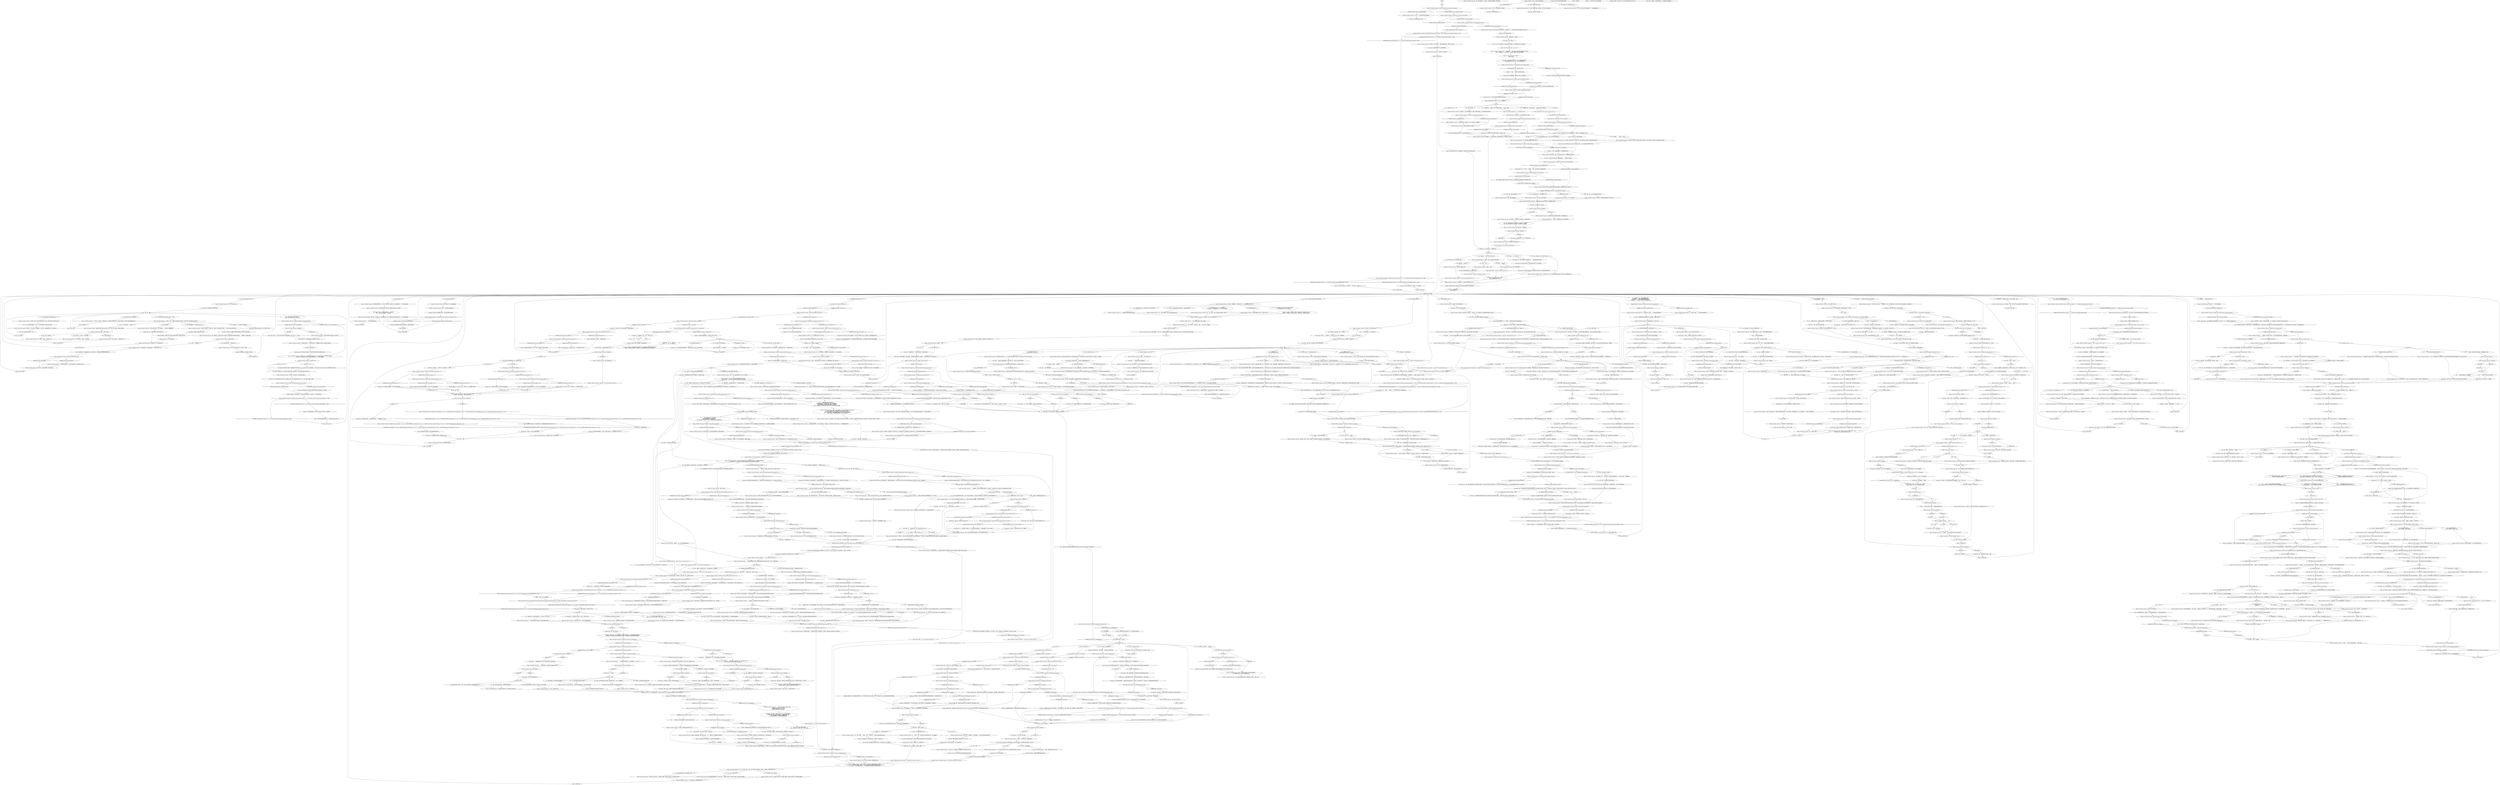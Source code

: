 # APT / STUDENT COMMUNIST
# The Student Communist and his underground reading group (PART OF THE COMMUNIST DREAM QUEST)
# ==================================================
digraph G {
	  0 [label="START"];
	  1 [label="input"];
	  2 [label="Echo Maker: “没错，它稳住了！”"];
	  3 [label="Jump to: [MAIN HUB]"];
	  4 [label="Steban, the Student Communist: “‘充公’？我看他接下来就要说这是没收公民财产……”"];
	  5 [label="Steban, the Student Communist: “风马牛不相及。”年轻人嘲笑你。“你在读书俱乐部里只能喝着气泡水，讨论讨论资产阶级世情小说的剧情。”"];
	  6 [label="Steban, the Student Communist: “是资本主义较为陈腐的病理之一。我们还是换个话题吧。”"];
	  7 [label="abc"];
	  8 [label="Steban, the Student Communist: “是原本的菲兹戴尔译本，不是那坨阉割过的修正主义垃圾。”"];
	  9 [label="Encyclopedia: 如今，尼尔森在绝大部分发达国家可谓臭名昭著，唯一的例外是萨马拉共和国。在萨马拉，尼尔森被认为是一名奠基人。他的政治哲学是马佐夫主义的发展，被称为尼尔森-马佐夫主义。"];
	  10 [label="Echo Maker: “只是因为某些道德家和他们的意识形态走狗假装反对他的*最高纲领派*战略……好像他们自己从来没有犯下过所谓的‘战争罪行’一样。”"];
	  11 [label="Echo Maker: 他同伴差点没忍住打了个哈欠。"];
	  12 [label="Jump to: [MAIN HUB]"];
	  13 [label="You: “自由主义者又怎么了？他们也是自由主义者吗？”"];
	  14 [label="Conceptualization: 竟有如此大胆之人，敢在阅读小组里提出要读长篇小说！"];
	  15 [label="Rhetoric: 如果你让他们相信你也是其中一员，或许就能从他们身上学到点什么。"];
	  16 [label="Steban, the Student Communist: “简单地说，在*在某些适当的革命环境中*，作物的产量会高于不革命的作物。莫里斯竟有胆量否认这一点……”"];
	  17 [label="Steban, the Student Communist: “不管怎么说，我很高兴我们的文章有了观众。我们写文章就是为了这个，你知道的。”"];
	  18 [label="Empathy: 哈，你做到了。你把他们都震住了。为了什么呢？"];
	  19 [label="Half Light: 不知为何，这个人让你不想一个人走夜路了……"];
	  20 [label="Encyclopedia: 你在自己的脑内图书馆里花了不少时间按照主题和时期整理书籍作品。任何你需要的论点和参考资料都已准备就绪。"];
	  21 [label="You: “我更偏好实用书籍。能帮助我理解现实世界的那些。”"];
	  22 [label="You: “对我来说，游戏最重要的是和搭档一起玩。”"];
	  23 [label="You: “但它允许玩家*重新构建*历史事件，比如可卡因流入萨弗里的始末，这难道不会迫使他们思考，在游戏语境下的‘主观性’到底意味着什么吗？”"];
	  24 [label="Steban, the Student Communist: “不管怎么说，我们有时也会享受优秀的桌游。前几周尤利西斯和我试了一个新游戏，所有玩家经营自己的生态灾难地区并彼此竞争。你能看到它的组成部分。”"];
	  25 [label="Steban, the Student Communist: “哈！就知道你会这样。我只希望你在读的时候戴上一双厚实的手套……”"];
	  26 [label="Steban, the Student Communist: “难怪你没有读完。听起来像是浮夸的资产阶级社会现实主义作品。”他点头赞同。"];
	  27 [label="Steban, the Student Communist: “而且格拉德现实主义又是最烂的现实主义。简直和戈特伍德派的批判理论不相上下。”"];
	  28 [label="You: “……但在我能够解答谜题之前，整本书的逻辑已经分崩离析……”"];
	  29 [label="Steban, the Student Communist: Variable[\"apt.student_books_discussed_counter\"] >= 2"];
	  30 [label="Variable[\"apt.student_books_discussed_counter\"] >= 2", shape=diamond];
	  31 [label="!(Variable[\"apt.student_books_discussed_counter\"] >= 2)", shape=diamond];
	  32 [label="You: “但是*人类*的特化技能都是最反动的。”"];
	  33 [label="You: “我就是不明白为什么精灵的亚种族是最酷的。”"];
	  34 [label="Echo Maker: “完全违背‘威勒尔’的精神。这样做有什么意义？”"];
	  35 [label="Steban, the Student Communist: Variable[\"inventory.primer_concept_international_language\"]"];
	  36 [label="Variable[\"inventory.primer_concept_international_language\"]", shape=diamond];
	  37 [label="!(Variable[\"inventory.primer_concept_international_language\"])", shape=diamond];
	  38 [label="Composure: 这是个不错的开始。他们开始放松警惕了。你感到事态回到掌控之中。这可是*你*占尽优势的领域……"];
	  39 [label="You: “你们听说过‘突发急性失忆症’吗？”\n“我和你们说说，我是怎么早上醒来，完全忘了钱是什么东西的……”"];
	  40 [label="Kim Kitsuragi: “一个好问题。”"];
	  41 [label="Echo Maker: “奇怪。我还以为那个女人被革命的麝香深深吸引……”"];
	  42 [label="You: “听着，我也不敢相信，但这是真的。”"];
	  43 [label="Steban, the Student Communist: “另外，我们怎么也不能拒绝一位热爱威勒尔的同好……”"];
	  44 [label="Rhetoric: 是什么？你是因为无法想起任何一本读过的书而感到恐慌吗？"];
	  45 [label="Steban, the Student Communist: “你还好吗？你是不是有什么想说的？”\n“你还好吗？”年轻人转向警督。“他是不是有什么想说的？”"];
	  46 [label="Kim Kitsuragi: “他有时候会经历这种事情。我建议我们换个话题。”"];
	  47 [label="Rhetoric: 这几天你十分勤奋好学。不管他们要向你丢出什么问题，你都应该能够解答。"];
	  48 [label="You: 等等，你是说我可以真的尝试痛击这个小孩，因为我很有可能会失败？"];
	  49 [label="You: 打他，但不要太用力。"];
	  50 [label="You: Variable[\"apt.student_rc_not_too_hard\"]"];
	  51 [label="Variable[\"apt.student_rc_not_too_hard\"]", shape=diamond];
	  52 [label="!(Variable[\"apt.student_rc_not_too_hard\"])", shape=diamond];
	  53 [label="Steban, the Student Communist: Variable[\"reputation.kim\"] >1"];
	  54 [label="Variable[\"reputation.kim\"] >1", shape=diamond];
	  55 [label="!(Variable[\"reputation.kim\"] >1)", shape=diamond];
	  56 [label="Jump to: [punchhub]"];
	  57 [label="Inland Empire: 哦不，你不会*真的*杀了他吧。"];
	  58 [label="You: “意味着*资本*能够产生出它*自己的*凝胶类型！”"];
	  59 [label="You: “那个*光线*本身就是资产阶级的幻觉！”"];
	  60 [label="Steban, the Student Communist: IsKimHere()"];
	  61 [label="IsKimHere()", shape=diamond];
	  62 [label="!(IsKimHere())", shape=diamond];
	  63 [label="Steban, the Student Communist: IsKimHere()"];
	  64 [label="IsKimHere()", shape=diamond];
	  65 [label="!(IsKimHere())", shape=diamond];
	  66 [label="Steban, the Student Communist: “显而易见。”"];
	  67 [label="You: “如果康米主义的基础完全是无法被证实的*理论*……”\n“如果我们应当相信的理论是完全无法被证伪的……”"];
	  68 [label="You: “如果我们对于康米主义的每一次尝试都归于失败……”\n“如果我们无法逃脱即将来临的厄运……”"];
	  69 [label="You: “……而世界上的其他势力都因为我们的理想而追杀我们……”\n“……而世界上的其他势力都勾结在一起，阴谋入侵、屠杀我们，因为我们胆敢站起来坚持理想……”"];
	  70 [label="Visual Calculus: 在夜色中，它们如同方尖碑一般伫立着。"];
	  71 [label="You: “你在想着某个人，对吗？”"];
	  72 [label="Steban, the Student Communist: “人们常说的‘革命伴侣’。他们是伊苏林迪大革命时代的政委二人组。”"];
	  73 [label="Steban, the Student Communist: “不仅是伴侣，他们还是伊苏林迪大革命时代的政委二人组。”"];
	  74 [label="Kim Kitsuragi: ……即使是警督也听得入了神，没注意到你泄露了RCM调查的信息……"];
	  75 [label="You: “即使当他们无视我们？”"];
	  76 [label="Steban, the Student Communist: Variable[\"coast.exec_viscal_succeeded\"]"];
	  77 [label="Variable[\"coast.exec_viscal_succeeded\"]", shape=diamond];
	  78 [label="!(Variable[\"coast.exec_viscal_succeeded\"])", shape=diamond];
	  79 [label="Kim Kitsuragi: 警督什么也没说，但一抹愉悦的笑容划过他的面颊。"];
	  80 [label="Steban, the Student Communist: “别这样，警官。只有甘冒风险的人才能真正前进。”"];
	  81 [label="Steban, the Student Communist: IsKimHere()"];
	  82 [label="IsKimHere()", shape=diamond];
	  83 [label="!(IsKimHere())", shape=diamond];
	  84 [label="Steban, the Student Communist: “你觉得自己有可信度吗。那可是真正的萨拉米尔泽斜纹布。现在只有老萨拉米尔泽康米主义者和毒贩还穿这种衣服了……”"];
	  85 [label="Steban, the Student Communist: Variable[\"inventory.basic_guide_interfacing_matchboxes\"]"];
	  86 [label="Variable[\"inventory.basic_guide_interfacing_matchboxes\"]", shape=diamond];
	  87 [label="!(Variable[\"inventory.basic_guide_interfacing_matchboxes\"])", shape=diamond];
	  88 [label="Steban, the Student Communist: IsTHCPresent(\"art_cop\")"];
	  89 [label="IsTHCPresent(\"art_cop\")", shape=diamond];
	  90 [label="!(IsTHCPresent(\"art_cop\"))", shape=diamond];
	  91 [label="Echo Maker: “……或许是某种意识形态的辅助体系。”"];
	  92 [label="You: “我有时会读一两本长篇小说。”"];
	  93 [label="Steban, the Student Communist: “我想让你……打我。”"];
	  94 [label="Steban, the Student Communist: 年轻人叹了口气。他的同伴无聊地四下张望。"];
	  95 [label="Half Light: 好像你*用言语*击倒了他。"];
	  96 [label="Steban, the Student Communist: “‘特殊’？用最简单的话说，这个地方是一个被资本所摧毁的旧梦的残骸。”"];
	  97 [label="Kim Kitsuragi: “毫无疑问。”"];
	  98 [label="Jump to: [MAIN HUB]"];
	  99 [label="Steban, the Student Communist: “没错。事情比我想得更好！”"];
	  100 [label="Steban, the Student Communist: “哦，警官，因为它是完美的……”"];
	  101 [label="You: （低语。）“金，*你*读过了吗？”"];
	  102 [label="Steban, the Student Communist: “你读完了？太棒了。那来说说你的批判意见吧。”"];
	  103 [label="Empathy: 他的声音中包含着一种深沉的忧虑。你怀疑这不仅仅是因为你没有完成阅读任务。"];
	  104 [label="You: “你们两个到底是来干什么的？”"];
	  105 [label="Volition: 没关系。不过是一个书单而已。实际上，你觉得这个沉闷的书单有种奇异的安慰。"];
	  106 [label="You: “尼尔森同志，SRV之父。”（举起拳头。）"];
	  107 [label="You: 一头野兽被困在床单之中……"];
	  108 [label="Empathy: 总是这样的。在讽刺的硬壳之下，流动着似乎随时会迸射出来，熔化的真诚……或许你有机会看到。"];
	  109 [label="You: “这真是太糟糕了。”"];
	  110 [label="readinghub"];
	  111 [label="You: “他们的理论是怎么个丧气法？”"];
	  112 [label="You: “知道以后会有多少豆子难道不好吗？”"];
	  113 [label="You: “我什么都没听懂。”"];
	  114 [label="Steban, the Student Communist: “好吧，那当然只是我们针对这个主题的*首次尝试*。下学期我们会把它写得更加扎实……”"];
	  115 [label="Jump to: [MAIN HUB]"];
	  116 [label="You: “伙计们，我得说老实话。我‘读’过的‘书籍’并不多，但这不代表着我就不是一个有*故事*的男人。”"];
	  117 [label="Steban, the Student Communist: “注意，我们的阅读小组是富有创新精神的。当然，这完全是你自己的决定。”"];
	  118 [label="Steban, the Student Communist: “我想我们听得够多了。你的视角将会对我们的小组很有帮助。只要再多一些理论基础，我相信你会作出杰出的贡献。”"];
	  119 [label="You: “我试图阅读这本极其悲苦的格拉德长篇小说。”"];
	  120 [label="Composure: 这是个不错的开始。他们开始放松警惕了。你感到事态回到掌控之中。很快你又同他们激烈地辩论起来角色塑造的政治潜台词……"];
	  121 [label="Steban, the Student Communist: “……我的意思是，精灵在威勒尔世界观中*很明显*代表了资产阶级……”"];
	  122 [label="Steban, the Student Communist: “啊，没错，你在放长线钓大鱼。”"];
	  123 [label="You: “我将会把它加入我广博的书单。”"];
	  124 [label="Steban, the Student Communist: Variable[\"apt.student_wc_rejection\"]"];
	  125 [label="Variable[\"apt.student_wc_rejection\"]", shape=diamond];
	  126 [label="!(Variable[\"apt.student_wc_rejection\"])", shape=diamond];
	  127 [label="Rhetoric: 你考虑过阅读一本*书籍*吗？一般都有很多字数。"];
	  128 [label="Logic: 似乎是暂时性的失语症。在你下次体检的时候，分局检疫所需要检查的神经性突然发作又多了一次。"];
	  129 [label="Echo Maker: “他看起来像是要吐了。”"];
	  130 [label="You: 我是超级明星，我不会紧张。"];
	  131 [label="Composure: 确实如此。你一定超级紧张。"];
	  132 [label="Rhetoric: 当然，如果你偶尔再翻翻书，这总不会有什么坏处。"];
	  133 [label="Steban, the Student Communist: “我想我们都是来深入学习的，不管是以什么形式……”"];
	  134 [label="Steban, the Student Communist: “我得说，我欣赏你的苦功，即使它并不怎么合理。”\n“‘荣耀’是一个过时的概念，是封建思想的孑遗。不过不管怎么说，我还是欣赏你的努力……”"];
	  135 [label="Echo Maker: “不需要*用劲*打。”他点点自己的脸颊。“只要留下伤痕就行。”"];
	  136 [label="Authority: 你赢得了他的尊重。看看你是怎么*标记*了他的？"];
	  137 [label="Steban, the Student Communist: CheckEquipped(\"gloves_garden\")"];
	  138 [label="CheckEquipped(\"gloves_garden\")", shape=diamond];
	  139 [label="!(CheckEquipped(\"gloves_garden\"))", shape=diamond];
	  140 [label="Kim Kitsuragi: “天啊，警探！你怎么回事？”"];
	  141 [label="Esprit de Corps: 这对于你的分局在群众面前的形象显然不会有任何帮助。"];
	  142 [label="You: “等等，*这*就没了？”"];
	  143 [label="Jump to: [Ask hub]"];
	  144 [label="You: “如果我们连真正的康米主义到底*象征着*什么都无法达成共识……”\n“如果我们连康米主义到底是有关凝胶，心理学，还是豆子，都无法达成共识……”"];
	  145 [label="You: 那里是什么？"];
	  146 [label="Jump to: [Steban, the Student Communist: \"\"The theorists Puncher and Wattmann...\"]"];
	  147 [label="Echo Maker: “操！”"];
	  148 [label="You: 什么也不说。"];
	  149 [label="Steban, the Student Communist: “嘘。这是我见过最神奇的造物了……”"];
	  150 [label="Steban, the Student Communist: “你说得对……我们应该打扫房间然后回去了。”他指向火柴盒。"];
	  151 [label="Echo Maker: “他想知道女人是否都是资产阶级，史蒂文……”"];
	  152 [label="You: “金，这个倒装的事情是真的吗？”"];
	  153 [label="Steban, the Student Communist: 他叹了口气。“比那更复杂。人们依然能够自主作出决定。重点在于他们是否意识到自己受到的影响。”"];
	  154 [label="Steban, the Student Communist: “我们想听听你的意见：我们最近在考虑的一个小改动。”"];
	  155 [label="Steban, the Student Communist: “不是什么*重大*改动，我想。我们在考虑，或许，可以放宽一点招新标准……”"];
	  156 [label="Steban, the Student Communist: “那么，祝你好运，我想。”"];
	  157 [label="Echo Maker: “马佐夫告诉我们，应当将那些藏在虚假的希望与伪神之后的怪物视为笑谈。”"];
	  158 [label="Jump to: [Steban, the Student Communist: \"\"And with that, welcome to the most...\"]"];
	  159 [label="You: “等等，你是说康米主义是某种宗教？”"];
	  160 [label="Steban, the Student Communist: 一个小小的微笑。“没人说让无产阶级实现历史使命是一件容易的事。它需要你不追求物质利益，为崇高的信念而奋斗。但这不意味着我们就应该放弃。”"];
	  161 [label="Steban, the Student Communist: “是的。我们知道我们几乎一定会失败，但也因此我们能够看到一线胜利的曙光……”"];
	  162 [label="Steban, the Student Communist: “我刚才差点以为我们要成功了。这体现了我们在当前政权下受到了多少束缚。”"];
	  163 [label="Steban, the Student Communist: “这确实是一条有趣的道路。很高兴听到你在这样……呃……成熟的年纪，还能继续意识形态的成长。”"];
	  164 [label="Pain Threshold: *不知怎么*，你在对其他事情一无所知的情况下，感到自己开始推导出故事全貌了……"];
	  165 [label="Electrochemistry: 给他们性和毒品！他们显然自己搞不到……"];
	  166 [label="Steban, the Student Communist: “我不知道这样有什么用处。她对权威有点……油盐不进。”"];
	  167 [label="Steban, the Student Communist: Variable[\"apt.student_authority_law\"]"];
	  168 [label="Variable[\"apt.student_authority_law\"]", shape=diamond];
	  169 [label="!(Variable[\"apt.student_authority_law\"])", shape=diamond];
	  170 [label="Echo Maker: 他的同伴感兴趣地睁大了双眼。他露出一抹冰冷的微笑。"];
	  171 [label="Empathy: 你让这个可怜的男孩慌张起来。现在他*得*说点什么了。"];
	  172 [label="Jump to: [IsKimHere()]"];
	  173 [label="Steban, the Student Communist: “该死。一点差别都没有……”年轻人摇摇头，然后带着不加掩饰的恼怒抬头看向你。\n“该死。一点差别都没有……”年轻人摇摇头，然后带着不加掩饰的恼怒抬头看向你和警督。"];
	  174 [label="Steban, the Student Communist: “现在他们还派了一名探员来*混入*我们的集会！”他激动地搓起了手。"];
	  175 [label="Steban, the Student Communist: IsKimHere()"];
	  176 [label="IsKimHere()", shape=diamond];
	  177 [label="!(IsKimHere())", shape=diamond];
	  178 [label="Authority: 一个领袖，一个追随者，最古典的权力结构。"];
	  179 [label="You: “听起来就是个普通的读书俱乐部嘛。”"];
	  180 [label="Steban, the Student Communist: “在那之前我们又用了六周学习‘国家与凝胶’……”"];
	  181 [label="Conceptualization: 就是这个。你想象自己身处一艘小艇，在温柔的海浪中起伏。"];
	  182 [label="Steban, the Student Communist: “私刑？不。我们不是*行动队*。”"];
	  183 [label="Kim Kitsuragi: “澄清一下：康米主义并未正式被列为这场调查的嫌犯，因为它不是一个*人*，你瞧。”"];
	  184 [label="Savoir Faire: 他们是在讽刺吗？你感觉自己被困在了某种精巧的玩笑迷宫里面，看不到出路。"];
	  185 [label="Steban, the Student Communist: “好吧。我拿着它又能做什么呢？”他挤出一个微笑。"];
	  186 [label="Steban, the Student Communist: “我们也想招收新成员，但不幸的是*当前的学术环境*十分排斥亚唯物主义思想。这年头，如果你是左派，主流学派就只有戈特伍德和经济眼了。”"];
	  187 [label="Steban, the Student Communist: 他冷笑。“你一看就是个性欲高涨的男人，但是我也能看出来你不是戈特伍德派……”"];
	  188 [label="Jump to: [readinghub]"];
	  189 [label="Steban, the Student Communist: IsKimHere()"];
	  190 [label="IsKimHere()", shape=diamond];
	  191 [label="!(IsKimHere())", shape=diamond];
	  192 [label="Steban, the Student Communist: “别吊胃口了！你觉得文章写得怎么样？”"];
	  193 [label="Steban, the Student Communist: “好吧，没事。反正我已经记住你的主旨思想了。”"];
	  194 [label="You: （向他们展示‘化为轻烟’。）“等等，*你们*两个给*它*供稿？”"];
	  195 [label="You: “阅读小组还招人吗？”"];
	  196 [label="Composure: 深呼吸。这几天你读了一些书。但你知道生命的意义不仅在于书本……"];
	  197 [label="Composure: 你打了他一个措手不及。局势对你有利。"];
	  198 [label="You: “但洛佩斯·富埃戈似乎依然将她视为一位伟人。”"];
	  199 [label="Kim Kitsuragi: “是的，它只花了我们人生中再也回不来的短短四个小时。”"];
	  200 [label="Steban, the Student Communist: “当然。资本主义在创造新奇精巧的消遣活动这一点上，做得比其他任何意识形态都更好。永不停歇的多巴胺滴嘴。”"];
	  201 [label="Jump to: [Steban, the Student Communist: \"\"... but to Comrade Ulixes' point,...\"]"];
	  202 [label="Conceptualization: 更妙的是，你把这些主题同你对小说的叙事结构批判结合在了一起。"];
	  203 [label="Steban, the Student Communist: Variable[\"XP.did_not_subject_yourself_to_graad_realism\"]"];
	  204 [label="Variable[\"XP.did_not_subject_yourself_to_graad_realism\"]", shape=diamond];
	  205 [label="!(Variable[\"XP.did_not_subject_yourself_to_graad_realism\"])", shape=diamond];
	  206 [label="lilmullhub"];
	  207 [label="Steban, the Student Communist: “不过，犯罪小说这个*题材*至少触及了资本主义的结构性危机。”"];
	  208 [label="Echo Maker: 年轻人的同伴一言不发。但他脸上的表情说明，对你实验性的角色创建方式，他不情愿地感到肃然起敬。"];
	  209 [label="Jump to: [Echo Maker: \"\"Yes, I would say he's got serious...\"]"];
	  210 [label="Steban, the Student Communist: 将那本薄薄的书籍递给你之后，他向你点点头。“等你看完了就回来。我们基本上每天晚上22时之后都会在这里集会。”"];
	  211 [label="You: “嗯……”"];
	  212 [label="Composure: 我们说实话，他们一定比你聪明多了。你能想到他们读过的书，你可能听都没听说过……"];
	  213 [label="You: “听着，肯定有别的方式能让我向小组证明我自己的。”"];
	  214 [label="You: “和伊格纳斯·尼尔森一样，我来向你们预告一场末日的大审判。”"];
	  215 [label="Steban, the Student Communist: Variable[\"yard.cuno_punched_cuno\"]"];
	  216 [label="Variable[\"yard.cuno_punched_cuno\"]", shape=diamond];
	  217 [label="!(Variable[\"yard.cuno_punched_cuno\"])", shape=diamond];
	  218 [label="Steban, the Student Communist: IsKimHere()"];
	  219 [label="IsKimHere()", shape=diamond];
	  220 [label="!(IsKimHere())", shape=diamond];
	  221 [label="Logic: 一点不错！这好极了。"];
	  222 [label="Kim Kitsuragi: 警督看了看你，又看了看年轻人。他好像在认真考虑你的问题。"];
	  223 [label="Steban, the Student Communist: Variable[\"apt.student_rc_not_too_hard\"]"];
	  224 [label="Variable[\"apt.student_rc_not_too_hard\"]", shape=diamond];
	  225 [label="!(Variable[\"apt.student_rc_not_too_hard\"])", shape=diamond];
	  226 [label="You: “现在，谁才是最厉害的康米主义者？”"];
	  227 [label="Physical Instrument: 太猛了，杀手。"];
	  228 [label="Steban, the Student Communist: IsKimHere()"];
	  229 [label="IsKimHere()", shape=diamond];
	  230 [label="!(IsKimHere())", shape=diamond];
	  231 [label="Steban, the Student Communist: “什么教训，哈？你想告诉我，RCM都是混蛋？他们会打碎别人的下巴？”"];
	  232 [label="You: “我对理论部分感兴趣。”"];
	  233 [label="Steban, the Student Communist: “……”"];
	  234 [label="Steban, the Student Communist: “然后？”"];
	  235 [label="Steban, the Student Communist: “所以你*真的*读到了结尾。”一个羞怯的微笑。“是的，尤利和我想试试看，我们两个能不能产生出足够支撑起一些火柴盒的凝胶……”"];
	  236 [label="Steban, the Student Communist: Variable[\"reputation.communist\"] > 10"];
	  237 [label="Variable[\"reputation.communist\"] > 10", shape=diamond];
	  238 [label="!(Variable[\"reputation.communist\"] > 10)", shape=diamond];
	  239 [label="Echo Maker: “好了。下一个你来，史蒂文……”"];
	  240 [label="You: 哦老天，这真糟糕。我肯定能想出更好的。"];
	  241 [label="You: “因为她们无法掌控*我*。”\n“因为她们无法掌控我，我可是个超级明星。”"];
	  242 [label="Composure: 他似乎正在思索什么问题。"];
	  243 [label="Empathy: 他沉浸于思绪中。你搅动了他灵魂深处的泥沙，但不知那是什么样的。"];
	  244 [label="Steban, the Student Communist: “还有一件事：我们也在讨论，要不要在镇上张贴一些海报。”"];
	  245 [label="Composure: ……如此，他们又构筑起了讽刺的防线。"];
	  246 [label="You: “即使当他们将我们视为笑谈？”"];
	  247 [label="You: “我不知道。更多的……某种东西？”"];
	  248 [label="Conceptualization: 不，等等！真的就这么结束了吗？你感觉你才刚刚接近真正的知识。"];
	  249 [label="Kim Kitsuragi: ……即使是警督也听得入了神，没注意到你泄露了RCM调查的信息……"];
	  250 [label="Steban, the Student Communist: “仅在这个狭义的范畴内。康米主义并不鼓吹什么永恒的极乐与恩典。它只能保证，如果我们愿意为之奋斗和牺牲，那么未来会比过去更好。”"];
	  251 [label="Steban, the Student Communist: 他看向地板上散落的火柴盒。“我想你可以说，我们相信它*是因为它不可能*。我们只是借此表达，我们拒绝接受这个世界只能……像这样下去…… ”"];
	  252 [label="You: “已经很高了，最好还是别冒风险……”"];
	  253 [label="Echo Maker: “是的。这已经是我们最接近目标的一次了……”"];
	  254 [label="You: “……但这几天我反思了一番，现在我认为自己是一个女权主义者。”"];
	  255 [label="Echo Maker: “反动势力的暴力面似乎自己暴露出来了……”"];
	  256 [label="Jump to: [Steban, the Student Communist: \"\"Go ahead.\" The young man gives you...\"]"];
	  257 [label="Untitled hub"];
	  258 [label="You: “等等，我以为‘有趣’是在人们无话可说的时候用的套话？”"];
	  259 [label="Echo Maker: 他的同伴点点头，但没有再给出多余的安慰。"];
	  260 [label="Savoir Faire: 当然，他并不属于这二者。他只是个自命不凡的穷学生。况且，他的窄肩可撑不起这样一件夹克。"];
	  261 [label="You: “等等，我不是来这里*混入*你们的集会的，我是想*加入*你们的集会！”\n“等等，我们不是来这里*破坏*你们的集会的。我们是想*加入*你们的集会！”"];
	  262 [label="Steban, the Student Communist: “*字数*……太多？”"];
	  263 [label="Steban, the Student Communist: “我们*就*干这个。这世界如此肤浅，灌满了噪音与复读。我们只对真正激进的批判意见有兴趣。”"];
	  264 [label="You: “金，我们能逮捕这些旷课的小鬼吗？”"];
	  265 [label="Reaction Speed: 又在说这个了！你得搞明白这个亚唯物主义是什么东西……"];
	  266 [label="You: 聆听夜晚的声音。"];
	  267 [label="You: 环顾房间。"];
	  268 [label="You: 海洋的边角翻涌着……"];
	  269 [label="Echo Maker: “从一个严格依照亚唯物主义的角度来看，可能性不大……”"];
	  270 [label="Steban, the Student Communist: “不，我们是一个独立组织，”他骄傲地说道。“我们知晓并且敬重工会的努力，但相较于克莱尔先生，我们的关注重点要更偏向理论方向。”"];
	  271 [label="Jump to: [crime hub]"];
	  272 [label="Steban, the Student Communist: “这是世界历史的梦魇。”年轻人沉痛地说。“一个我们尚未从中醒来的噩梦。”"];
	  273 [label="Echo Maker: “别忘了莫里斯和萝卜的事情。”"];
	  274 [label="Steban, the Student Communist: “你瞧，戈特伍德学派*看起来*就像康米主义，*讲话*也像康米主义，但剥掉他们那层外皮，底下不过是一群读了太多书的丧气的自由主义者。”"];
	  275 [label="You: “没错，这个尼尔森又是……？”"];
	  276 [label="Echo Maker: “是他自己不来了。我们好几周没看到过他了。”"];
	  277 [label="Steban, the Student Communist: IsTHCPresent(\"art_cop\")"];
	  278 [label="IsTHCPresent(\"art_cop\")", shape=diamond];
	  279 [label="!(IsTHCPresent(\"art_cop\"))", shape=diamond];
	  280 [label="article hub"];
	  281 [label="Steban, the Student Communist: “谢谢，我很感激。”"];
	  282 [label="Steban, the Student Communist: Variable[\"apt.student_composure_wc\"]"];
	  283 [label="Variable[\"apt.student_composure_wc\"]", shape=diamond];
	  284 [label="!(Variable[\"apt.student_composure_wc\"])", shape=diamond];
	  285 [label="Steban, the Student Communist: Variable[\"apt.student_books_discussed_counter\"] == 2"];
	  286 [label="Variable[\"apt.student_books_discussed_counter\"] == 2", shape=diamond];
	  287 [label="!(Variable[\"apt.student_books_discussed_counter\"] == 2)", shape=diamond];
	  288 [label="Steban, the Student Communist: Variable[\"inventory.suzerainty_trade_war_counter\"] > 2"];
	  289 [label="Variable[\"inventory.suzerainty_trade_war_counter\"] > 2", shape=diamond];
	  290 [label="!(Variable[\"inventory.suzerainty_trade_war_counter\"] > 2)", shape=diamond];
	  291 [label="You: “哦，当然。我对它们感兴趣是把它们当成文化制品来看。”"];
	  292 [label="Composure: 这两个孩子简直字面意义上地抱着你不放。时间又流逝了十五分钟。他们像机关枪一样急切地询问你，但你答上了每个问题。"];
	  293 [label="Steban, the Student Communist: “我相信警官你肯定对马伦的角色塑造有着*非常*有趣的见解。”"];
	  294 [label="Steban, the Student Communist: “合情合理。在政治-经济体系不允许你真正视线自我价值的时候，从文学中寻找自己经历的倒影是很正常的。”"];
	  295 [label="Steban, the Student Communist: “但说真的，下次搞活动的时候你得参加。我真想在实战中看到你的混血儿角色。”"];
	  296 [label="Composure: 这两个孩子简直字面意义上地抱着你不放。时间又流逝了十五分钟。他们像机关枪一样急切地询问你，但你答上了每个问题。"];
	  297 [label="Steban, the Student Communist: “没错。我记得一堂心理语言学的课上曾经讲过，字母‘A’衍生自原始佩里卡纳西斯语言中一个表现芦苇小屋的字形。”"];
	  298 [label="Echo Maker: “好像是的。”"];
	  299 [label="Composure: 现在你有机会完美地结束这场面试了。这可是*你*占尽优势的领域……"];
	  300 [label="You: “……那就是我如何发掘了自己的纹章鸟。”\n“……那就是我如何发现，原来我只是和砰砰凤头鹦鹉一样的那种普通人。”\n“……我就是那样发现了，原来在内心深处，我是一只废物鹦鹉。”\n“……那是我第一次看到自己的灵魂暗面以凤头鹦鹉的形态向我袭来。”\n“……说真的，当我看到威严凤头鹦鹉的光辉时，我就*知道*了它会成为我命中注定的鹦鹉。”"];
	  301 [label="Composure: 现在，你能感觉到对话的节奏逐渐放慢。面试一定到了转折点……"];
	  302 [label="Steban, the Student Communist: “一个同时带有性和政治元素故事。我们来听听看故事如何发展……”"];
	  303 [label="You: “……反正不管怎样，我还有机会尝试。但与此同时我正专注于侦察工作。”"];
	  304 [label="Steban, the Student Communist: “合情合理。基于我的经验，你得让她看到你成长了，意识形态层面上的……”"];
	  305 [label="Composure: 好，你能做到的。你*能*。只要……张开嘴，说出……"];
	  306 [label="You: 摇头表示你不好。"];
	  307 [label="Steban, the Student Communist: IsKimHere()"];
	  308 [label="IsKimHere()", shape=diamond];
	  309 [label="!(IsKimHere())", shape=diamond];
	  310 [label="Logic: 只是假设你没有一不小心成功……"];
	  311 [label="Kim Kitsuragi: “我记不清具体的解释了，但是这和肘部运动的动能有关。简单来说，你会更不能控制一个*反手的*耳光，也就因此更容易造成严重伤害。”"];
	  312 [label="Interfacing: 在陶瓷盔甲的保护下，你几乎没有任何感觉。打击年轻人的脸颊，给你的触感就和挥走一只苍蝇差不多。"];
	  313 [label="Interfacing: 接触的一瞬间，你感到自己的指肚划过年轻人蜷曲的胡须，触感如同抚摸一块地毯。"];
	  314 [label="Pain Threshold: 痛感还没起来呢。迅速分泌的内啡肽会为他抑制住疼痛，但那不会持续很久。"];
	  315 [label="Interfacing: 即使隔着黄色橡胶手套，你也能感觉到拳击年轻人颧骨的反作用力。"];
	  316 [label="Interfacing: 你的FALN手套落在他脸上，在空气中留下一道赏心悦目的黑白残影，像一只超音速黄鼠狼。"];
	  317 [label="Steban, the Student Communist: “好吧，如果你不想按我们说好的来，那我们也没什么可聊的了。晚安，警官。”"];
	  318 [label="Empathy: 他并不习惯于像这样袒露自己的疑虑。"];
	  319 [label="Steban, the Student Communist: “它……它……”"];
	  320 [label="Steban, the Student Communist: “……”"];
	  321 [label="Steban, the Student Communist: “我们都得为未来作出牺牲。或许这就是我先前想要得出的结论……”"];
	  322 [label="Steban, the Student Communist: CheckEquippedGroup(\"jacket\")"];
	  323 [label="CheckEquippedGroup(\"jacket\")", shape=diamond];
	  324 [label="!(CheckEquippedGroup(\"jacket\"))", shape=diamond];
	  325 [label="You: 拉紧夹克。"];
	  326 [label="Inland Empire: 不-不-不！这本是为了让你转移一下注意力的！"];
	  327 [label="Echo Maker: “不过*我们中的某些人*坚称打广告是一种恶臭的资产阶级策略。”"];
	  328 [label="Shivers: 这里变凉了吗？你的胳膊上似乎起了鸡皮疙瘩。"];
	  329 [label="Steban, the Student Communist: “茱莉亚·多布列娃来自格拉德，而让·阿巴达奈斯则是瑞瓦肖人。她光彩照人、惊才绝艳，是一颗革命的彗星。他是她的伴侣与支点，是防止她迷失于茫茫宇宙的那颗星球。”"];
	  330 [label="lilboxhub"];
	  331 [label="You: “我很抱歉。”"];
	  332 [label="Half Light: 野兽就是*你*，一团凌乱的尖牙利爪与暴力冲动。"];
	  333 [label="Echo Maker: “她说她要创造出真正激进的艺术，因此她需要一个激进的工作场所。”"];
	  334 [label="Steban, the Student Communist: Variable[\"apt.student_interesting_means\"]"];
	  335 [label="Variable[\"apt.student_interesting_means\"]", shape=diamond];
	  336 [label="!(Variable[\"apt.student_interesting_means\"])", shape=diamond];
	  337 [label="Steban, the Student Communist: 房间里安静了一刻。他们都在等你开口。"];
	  338 [label="Conceptualization: 没错，现在继续深入思考这个点子。"];
	  339 [label="Logic: 一个虚弱无望的复杂隐喻。"];
	  340 [label="Steban, the Student Communist: 他点头。“有可能。这就能解释某些精致的装饰纹样了。但我们在用世界历史的角度看待问题。重要的这个地方*代表*了什么，不是它曾经*是*什么。”"];
	  341 [label="You: “这个问题是怎么说我的？”"];
	  342 [label="Echo Maker: “嘿，史蒂文。这不是*你的*夹克吗？”"];
	  343 [label="Steban, the Student Communist: “这*看上去*确实很像我的夹克，尤利西斯。你是从哪拿到它的，警官？”"];
	  344 [label="Steban, the Student Communist: “我还以为是莫里斯闯进我的房间搞恶作剧。谁能想到*居然*是RCM抢劫了我！”"];
	  345 [label="Steban, the Student Communist: Variable[\"apt.student_concept_la_fumee\"]"];
	  346 [label="Variable[\"apt.student_concept_la_fumee\"]", shape=diamond];
	  347 [label="!(Variable[\"apt.student_concept_la_fumee\"])", shape=diamond];
	  348 [label="You: “听着，同志，事情不是你想的那样……”"];
	  349 [label="Drama: 别让他们看到你*慌张*的样子，大大大人。顺着他的话说……"];
	  350 [label="You: “先别急着进入正题，你认得这件夹克吗？”（向他展示萨拉米尔泽休闲夹克。）"];
	  351 [label="Steban, the Student Communist: “比如说RCM的间谍。就在最近，有人闯入了我的公寓，你能相信吗……”"];
	  352 [label="Jump to: [Steban, the Student Communist: \"\"Well, this is getting awkward. I'm...\"]"];
	  353 [label="Steban, the Student Communist: IsTHCPresent(\"art_cop\")"];
	  354 [label="IsTHCPresent(\"art_cop\")", shape=diamond];
	  355 [label="!(IsTHCPresent(\"art_cop\"))", shape=diamond];
	  356 [label="Steban, the Student Communist: “当然，是在马佐夫历史唯物主义的框架之内。”"];
	  357 [label="Steban, the Student Communist: Variable[\"apt.student_concept_zone_out\"]"];
	  358 [label="Variable[\"apt.student_concept_zone_out\"]", shape=diamond];
	  359 [label="!(Variable[\"apt.student_concept_zone_out\"])", shape=diamond];
	  360 [label="Echo Maker: “阿伯拉的‘地狱般的国家’……”"];
	  361 [label="Rhetoric: 如果你让他们相信你也是其中*一员*，或许就能从他们身上学到点什么。"];
	  362 [label="Steban, the Student Communist: “你在说那个雇佣兵是*被*康米主义本身杀死的？”"];
	  363 [label="Steban, the Student Communist: “换句话说，它是一种症状。不是根本原因。”他挥了挥手，好像这就能终结一切关于犯罪的争论了。"];
	  364 [label="You: “这个小东西仍在前进。”（向他展示）"];
	  365 [label="Steban, the Student Communist: “它是干什么用的？”"];
	  366 [label="Steban, the Student Communist: “啊，我明白了。你真好。”他好奇地冲你一笑。"];
	  367 [label="Steban, the Student Communist: “你在说什么？我们*就是*阅读小组……”"];
	  368 [label="You: “我听得够多了。我们聊点别的吧。”"];
	  369 [label="Steban, the Student Communist: “他们是康米主义最丧气的一个学派，净喜欢大书特书廉价的心理学分析，然后点缀一些马佐夫主义理论作为掩饰。”"];
	  370 [label="You: “我完全理解。”"];
	  371 [label="Jump to: [MAIN HUB]"];
	  372 [label="Echo Maker: “这我是真没想到。”他的同伴已经脸红起来，露出一点羞怯的微笑。"];
	  373 [label="Steban, the Student Communist: IsTHCPresent(\"art_cop\")"];
	  374 [label="IsTHCPresent(\"art_cop\")", shape=diamond];
	  375 [label="!(IsTHCPresent(\"art_cop\"))", shape=diamond];
	  376 [label="You: （向他们展示你的修订。）“我恰好有一些建设性意见……”"];
	  377 [label="Steban, the Student Communist: “好吧，那什么时候*你的*大作发表了，记得告诉我们……”"];
	  378 [label="Composure: 有什么可怕的？这几天你可是博览群书。不管去马丁内斯的哪个阅读小组，你都能进行一番紧张刺激的学术对话……"];
	  379 [label="You: “听着，书籍很好，但是和你们实话实话，没有东西能代替一个真正的故事。”"];
	  380 [label="Steban, the Student Communist: Variable[\"inventory.suzerainty_column_counter\"] > 2"];
	  381 [label="Variable[\"inventory.suzerainty_column_counter\"] > 2", shape=diamond];
	  382 [label="!(Variable[\"inventory.suzerainty_column_counter\"] > 2)", shape=diamond];
	  383 [label="Conceptualization: 让他们知道，你对肌肉男文学的兴趣比他们愿意承认得要高雅得多。"];
	  384 [label="Steban, the Student Communist: Variable[\"apt.student_books_discussed_counter\"] == 2"];
	  385 [label="Variable[\"apt.student_books_discussed_counter\"] == 2", shape=diamond];
	  386 [label="!(Variable[\"apt.student_books_discussed_counter\"] == 2)", shape=diamond];
	  387 [label="Empathy: 他这么说着的时候，语调中所有的讥讽都飞快地消失了。"];
	  388 [label="Steban, the Student Communist: 年轻人点头。“这是毫无疑问的。我只希望他们能把亚种族的设定做得更灵活一些。”"];
	  389 [label="Steban, the Student Communist: 他点点头。“戈特伍德派或许会告诉你，当代社会无可回避的一个现实就是，全人类的历史在无穷无尽的包装之下，只会变得越来越荒谬可笑……”"];
	  390 [label="Composure: 这两个孩子简直字面意义上地抱着你不放。时间又流逝了十五分钟。他们像机关枪一样急切地询问你，但你答上了每个问题。"];
	  391 [label="Steban, the Student Communist: “你抓住我们的注意力了。我们来听听看故事如何发展……”"];
	  392 [label="Steban, the Student Communist: Variable[\"apt.student_story_hanged_man\"]"];
	  393 [label="Variable[\"apt.student_story_hanged_man\"]", shape=diamond];
	  394 [label="!(Variable[\"apt.student_story_hanged_man\"])", shape=diamond];
	  395 [label="Composure: 又过了半个小时。你们来来回回地对话。不管这两人想装成什么样子，很明显他们急切地想听到一些真正有意思的东西。"];
	  396 [label="Composure: 现在，你能感觉到对话的节奏逐渐放慢。该收尾了……"];
	  397 [label="You: “你知道吗，我觉得她诡异地享受着这件事情。”"];
	  398 [label="Steban, the Student Communist: “你会融入我们的小组的。等你看完了就回来。我们基本上每天晚上22时之后都会在这里集会。”"];
	  399 [label="Composure: 这是什么声音？听起来就像一头垂死的獾的哀鸣。"];
	  400 [label="Rhetoric: 是什么？你是因为无法想起任何一本读过的书而感到恐慌吗？"];
	  401 [label="Steban, the Student Communist: “如果我们换个话题，会不会有点帮助？”"];
	  402 [label="Jump to: [MAIN HUB]"];
	  403 [label="Steban, the Student Communist: “哼……我确实感觉到你周身笼罩着末世的气息。”"];
	  404 [label="You: “是什么？”"];
	  405 [label="Half Light: 你还在等什么！是时候胖揍他的朋克小屁股了。"];
	  406 [label="Kim Kitsuragi: “小心点，警探。没必要把这个小孩当成什么测颅先生的儿子。”"];
	  407 [label="Logic: 只是提个建议，要是你觉得不能很好地控制自己的肌群，或许你可以试试你*知道*一定会失败的举动……"];
	  408 [label="Kim Kitsuragi: “作为RCM的警官，无缘无故攻击平民是一个*非常*糟糕的主意……”"];
	  409 [label="Perception (Sight): 与此同时，他的颧骨上开出一朵靛青色的小花。"];
	  410 [label="Steban, the Student Communist: 年轻人几乎掩饰不住他的失望。显然他指望着被你殴打。\n年轻人看起来有些失落。显然他*也*指望着被你殴打。"];
	  411 [label="Steban, the Student Communist: “……但我的问题是，RCM是从哪里*招募*了那么多超-革命分子加入遥视者部门的？”"];
	  412 [label="You: “……但我还在思索*灰域*和这些到底有什么关系……”"];
	  413 [label="Steban, the Student Communist: “什么叫‘这就没了’？你读完了材料，我们也讨论过了，你还想在阅读小组里做什么？”"];
	  414 [label="Visual Calculus: 他的视线越过破碎的墙壁，望向海湾的对面……"];
	  415 [label="You: “支离破碎。”"];
	  416 [label="Rhetoric: 就在地板中央，盘绕的螺旋带着不可思议的能量而震颤着。"];
	  417 [label="Steban, the Student Communist: 年轻人羞怯地微笑起来。“是的，其实是……我的妈妈们。她在德尔塔工作，在一栋那样的摩天大楼里，但不是你想的那种……她是个清洁工。”"];
	  418 [label="Echo Maker: “史蒂文，已经很晚了。”"];
	  419 [label="Steban, the Student Communist: 年轻人有些疑惑地看了你一眼，好像他以为自己一定是听错了。"];
	  420 [label="You: “因为她们不让我忘却我们曾经的生活。”"];
	  421 [label="Steban, the Student Communist: “啊，警官。你的问题不是意识形态问题，它完全是私人问题……”"];
	  422 [label="Steban, the Student Communist: “是他们率先提出了双重领导体系，也即*倒装*这一概念。这是瑞瓦肖对于革命思想的杰出贡献。我相信直到今天，它依然以某种形式留存在RCM。”"];
	  423 [label="You: 坚持住，我想我已经接近理论的核心了！"];
	  424 [label="Echo Maker: “好梦，警官。”"];
	  425 [label="Steban, the Student Communist: “哦，还有，警官。最后一件事……”"];
	  426 [label="Steban, the Student Communist: “在黑暗的时代，群星/是否也应熄灭？”"];
	  427 [label="Steban, the Student Communist: “你不熟悉他们？那是……很高深的学问。或许你还没准备好接受它们。”两个年轻人交换了一个怀疑的眼神。"];
	  428 [label="You: “即使当他们冲我们开枪？”"];
	  429 [label="Steban, the Student Communist: IsKimHere()"];
	  430 [label="IsKimHere()", shape=diamond];
	  431 [label="!(IsKimHere())", shape=diamond];
	  432 [label="Kim Kitsuragi: 即使警督也全神贯注了。"];
	  433 [label="Echo Maker: “这很难相信，但有可能是真的……”"];
	  434 [label="Kim Kitsuragi: “这是不可能的，对吧？它无法真正地像那样伫立……”"];
	  435 [label="You: “这是个奇迹。”"];
	  436 [label="You: “邪恶的神明。”"];
	  437 [label="Empathy: 他的声音中充满了疑虑……"];
	  438 [label="Echo Maker: “嗯……我觉得没人能指责辛迪有什么*资产阶级审美*。”"];
	  439 [label="Authority: 别再提起那次可耻的发作了。"];
	  440 [label="Steban, the Student Communist: “别这样。我不是对辛迪的艺术*无话可说*。我只是……还在研究细节。你得多花些时间……”"];
	  441 [label="Steban, the Student Communist: CheckEquipped(\"jacket_interisolar_white\")  and   Variable[\"apt.student_jacket_discussed\"] == false"];
	  442 [label="CheckEquipped(\"jacket_interisolar_white\")  and   Variable[\"apt.student_jacket_discussed\"] == false", shape=diamond];
	  443 [label="!(CheckEquipped(\"jacket_interisolar_white\")  and   Variable[\"apt.student_jacket_discussed\"] == false)", shape=diamond];
	  444 [label="Steban, the Student Communist: “你知道吗，”年轻人抬头看你。“如果你想借走我的夹克，只要*问我一声*就行了……”"];
	  445 [label="Steban, the Student Communist: “不过没关系。你在想什么呢？”"];
	  446 [label="Steban, the Student Communist: 这两个年轻人要么没注意到你进来了，要么根本不关心……他们全神贯注地在地板中央堆那个不知道什么东西……"];
	  447 [label="You: [离开。]"];
	  448 [label="Steban, the Student Communist: Variable[\"inventory.fumee_concept_pseudonyms\"]"];
	  449 [label="Variable[\"inventory.fumee_concept_pseudonyms\"]", shape=diamond];
	  450 [label="!(Variable[\"inventory.fumee_concept_pseudonyms\"])", shape=diamond];
	  451 [label="Kim Kitsuragi: “不，警探。我最近唯一的阅读都在这里了……”警督举起他的蓝色小笔记本。"];
	  452 [label="Kim Kitsuragi: “我没有时间寻找这些自命不凡的康米主义读书俱乐部，也没有做过他们的阅读任务。”"];
	  453 [label="Steban, the Student Communist: “当然，我们学了所有的马佐夫主义理论基础。上周我们刚刚学完了庞奇和瓦特曼的‘资本无罪论’第二卷……”"];
	  454 [label="You: 强迫自己继续听下去。"];
	  455 [label="Jump to: [MAIN HUB]"];
	  456 [label="Echo Maker: “所有我们已经基本不出勤了。”"];
	  457 [label="Jump to: [book club hub]"];
	  458 [label="Steban, the Student Communist: “看起来可不像是卡拉斯马佐夫的转世，对吧？”年轻人作出一副苦相，仔细看了看小雕像。"];
	  459 [label="Steban, the Student Communist: Variable[\"apt.student_shivers_rifle\"]"];
	  460 [label="Variable[\"apt.student_shivers_rifle\"]", shape=diamond];
	  461 [label="!(Variable[\"apt.student_shivers_rifle\"])", shape=diamond];
	  462 [label="Steban, the Student Communist: “不错。它确实漂亮。”他露出一个悲伤的微笑。"];
	  463 [label="Echo Maker: 奇怪的是，他的朋友似乎不为所动。"];
	  464 [label="Inland Empire: *你*什么时候才能醒来？那时你将会看到什么？"];
	  465 [label="Steban, the Student Communist: “我们处在一个重建阶段。”"];
	  466 [label="You: “经济眼是什么人？”\n“好吧，但经济眼又是怎么回事？”"];
	  467 [label="You: “心理学分析哪里不好了？”"];
	  468 [label="Jump to: [readinghub]"];
	  469 [label="Conceptualization: 你应该抽时间仔细读一读那篇文章。"];
	  470 [label="Steban, the Student Communist: Variable[\"inventory.basic_guide_read\"]"];
	  471 [label="Variable[\"inventory.basic_guide_read\"]", shape=diamond];
	  472 [label="!(Variable[\"inventory.basic_guide_read\"])", shape=diamond];
	  473 [label="Echo Maker: “我们的教育机构是多么可悲啊。”"];
	  474 [label="Echo Maker: “上面写了什么，史蒂文？我看不清。”"];
	  475 [label="You: “当然，拿着吧。”"];
	  476 [label="You: “不行，我只有这本。”"];
	  477 [label="Composure: 现在，昂首挺胸，你能做到的。"];
	  478 [label="You: “我就想加入你们这样的小组。我们什么时候开始？”"];
	  479 [label="Steban, the Student Communist: “……但是，任何对于德洛莉丝·黛的统治的*批评*，都离不开她在梅斯克独立时期在马格利塔尼亚与拉布埃尔塔的暴行，你难道不觉得吗？”"];
	  480 [label="Steban, the Student Communist: IsKimHere()"];
	  481 [label="IsKimHere()", shape=diamond];
	  482 [label="!(IsKimHere())", shape=diamond];
	  483 [label="Composure: 这是个不错的开始。他们开始放松警惕了。你感到事态回到掌控之中。毕竟，这可是你的专业领域……"];
	  484 [label="Jump to: [Steban, the Student Communist: \"\"So what sort of practical works ar...\"]"];
	  485 [label="Savoir Faire: 答案是，或许不能。但这并不是说它*完全*无用。"];
	  486 [label="Steban, the Student Communist: “我想我们听得够多了。你的视角将会对我们的小组很有帮助。只要再多一些理论基础，我相信你会作出杰出的贡献。”"];
	  487 [label="Steban, the Student Communist: IsKimHere()"];
	  488 [label="IsKimHere()", shape=diamond];
	  489 [label="!(IsKimHere())", shape=diamond];
	  490 [label="Steban, the Student Communist: “……但我还是没明白，女司机和罢工对峙到底有什么关系？”"];
	  491 [label="Steban, the Student Communist: “啊，所以说这起案件*居然*涉及了超自然力量……”"];
	  492 [label="Untitled hub (14)"];
	  493 [label="Steban, the Student Communist: “不，这就和马佐夫说的一样：‘只有在资本主义的完美无知中清醒过来的那些，才能成为未来的自由人。’”"];
	  494 [label="Steban, the Student Communist: Variable[\"apt.student_story_hanged_man\"]"];
	  495 [label="Variable[\"apt.student_story_hanged_man\"]", shape=diamond];
	  496 [label="!(Variable[\"apt.student_story_hanged_man\"])", shape=diamond];
	  497 [label="Echo Maker: “没错，我得说他至少有着极高的潜力。”"];
	  498 [label="You: （什么也不说。默默接过书本。）"];
	  499 [label="You: 摇头表示你不好。"];
	  500 [label="You: 再点一次头。"];
	  501 [label="Steban, the Student Communist: Variable[\"character.books_read_counter\"] > 4"];
	  502 [label="Variable[\"character.books_read_counter\"] > 4", shape=diamond];
	  503 [label="!(Variable[\"character.books_read_counter\"] > 4)", shape=diamond];
	  504 [label="Jump to: [MAIN HUB]"];
	  505 [label="You: “*打*你？”"];
	  506 [label="Kim Kitsuragi: “在某些情况下，比如说你刚好戴着一双陶瓷装甲手套，那甚至可能造成死亡。”"];
	  507 [label="Steban, the Student Communist: CheckEquipped(\"gloves_bum\")"];
	  508 [label="CheckEquipped(\"gloves_bum\")", shape=diamond];
	  509 [label="!(CheckEquipped(\"gloves_bum\"))", shape=diamond];
	  510 [label="You: “哦，老天。我真的很抱歉。”"];
	  511 [label="Steban, the Student Communist: Variable[\"tc.rvd\"]"];
	  512 [label="Variable[\"tc.rvd\"]", shape=diamond];
	  513 [label="!(Variable[\"tc.rvd\"])", shape=diamond];
	  514 [label="Kim Kitsuragi: “他只是个有-钱-人。他没有任何超物理效用……”"];
	  515 [label="You: “……等等，你是说涅仁斯基总统*从未翻开过书*？”"];
	  516 [label="Empathy: 大声把这个念头说出来，让他听听这有多蠢……"];
	  517 [label="Steban, the Student Communist: “失败了又能怎么样呢？来吧，我们再试一次。”"];
	  518 [label="Echo Maker: “……”"];
	  519 [label="Steban, the Student Communist: 年轻人看起来有些惊讶。“我的妈妈们。她在那种摩天大楼里工作，但不是你想的那种……她是个清洁工……”"];
	  520 [label="You: “她为了你牺牲了很多。”"];
	  521 [label="Steban, the Student Communist: 他叹了口气。“你说得对。也许传统的历史唯物主义论著并不会*干掉*我们。”"];
	  522 [label="Conceptualization: 啊哼。作为闻名遐迩的艺术警探，你必得对此发表一番见解。"];
	  523 [label="Steban, the Student Communist: “我刚刚一直在想你先前的问题，和女人有关的那个，你知道的……”"];
	  524 [label="Echo Maker: “一群拙劣的心理学家和蠢蛋。”他的同伴嗤笑一声。“换句话说，典型的戈特伍德派。”"];
	  525 [label="Jump to: [lilboxhub]"];
	  526 [label="You: 一言不发。"];
	  527 [label="Echo Maker: “但她拒绝提交论文，所以我们还不能把她算作*真正的*小组成员。”"];
	  528 [label="Steban, the Student Communist: “作者是一名年轻的公社社员，他牺牲于联盟军登陆的那场战斗。他在生命的最后一夜凝望着防线写下它。我不记得整首诗了，但其中有一行我时常想起。”"];
	  529 [label="Authority: 确实如此。更别说那次可耻的哼哼哧哧的发作了。"];
	  530 [label="Echo Maker: 他的朋友打起了哈欠，显然对现实感到无聊。"];
	  531 [label="Logic: 只是现在……"];
	  532 [label="Steban, the Student Communist: CheckItem(\"book_nilsenism_introduction\")  and  Variable[\"TASK.get_yourself_organised_done\"] == false"];
	  533 [label="CheckItem(\"book_nilsenism_introduction\")  and  Variable[\"TASK.get_yourself_organised_done\"] == false", shape=diamond];
	  534 [label="!(CheckItem(\"book_nilsenism_introduction\")  and  Variable[\"TASK.get_yourself_organised_done\"] == false)", shape=diamond];
	  535 [label="Steban, the Student Communist: “RCM想加入我们？”疑惑的表情……"];
	  536 [label="You: “我到底迟到了*什么*？”"];
	  537 [label="You: [离开。]"];
	  538 [label="Physical Instrument: 他在估量你。像一个意识形态的拳击手走上拳击台。"];
	  539 [label="You: “这个*阅读*是什么？我以为这是个革命小组！”"];
	  540 [label="Echo Maker: “也许他能解释一番……”\n“也许他们能解释一番……”"];
	  541 [label="MAIN HUB"];
	  542 [label="Steban, the Student Communist: “笼统地说，我们在培养革命觉悟。”"];
	  543 [label="You: “听起来你们要组织紧张刺激的智力对战。我就好这一口。”"];
	  544 [label="Kim Kitsuragi: “性压抑是他的执念。”"];
	  545 [label="Echo Maker: “一点不错。我们对无脑的鹦鹉学舌毫无兴趣。我们喜欢*批判性*阅读。”"];
	  546 [label="Encyclopedia: 哦，没错。在那场从格拉德到萨马拉的灾难性的大撤退途中，伊格纳斯·尼尔森在萨马拉的荒郊野外下令，将12000名战犯钉在削尖的云杉树上。从那之后他的政敌就开始称呼他为“末日的伯劳鸟”。"];
	  547 [label="You: 一个女人的裙子在风中鼓起……"];
	  548 [label="Steban, the Student Communist: Variable[\"apt.student_rhetoric_sarcasm_sincerity\"]"];
	  549 [label="Variable[\"apt.student_rhetoric_sarcasm_sincerity\"]", shape=diamond];
	  550 [label="!(Variable[\"apt.student_rhetoric_sarcasm_sincerity\"])", shape=diamond];
	  551 [label="Half Light: 恰恰相反，他好像*沉醉于*如此多的人被枪杀的事情，不管他们的信仰为何。"];
	  552 [label="Echo Maker: “我们以前的一些同志缺乏工作所需的*意识形态毅力*。”"];
	  553 [label="You: “听起来很可悲。”"];
	  554 [label="Echo Maker: “他正在学习宏观*和*微观经济。”"];
	  555 [label="Empathy: 何况，这两个年轻人是你见过最容易不安的人。"];
	  556 [label="Steban, the Student Communist: “我得说开头的印象是很精密的东西。所以说从*正确的书籍*开始就更加重要了。”"];
	  557 [label="Steban, the Student Communist: Variable[\"apt.student_books_discussed_counter\"] >= 2"];
	  558 [label="Variable[\"apt.student_books_discussed_counter\"] >= 2", shape=diamond];
	  559 [label="!(Variable[\"apt.student_books_discussed_counter\"] >= 2)", shape=diamond];
	  560 [label="You: “我更喜欢纯粹的幻想书籍，比如‘威勒尔’系列。”"];
	  561 [label="Esprit de Corps: 没错。这两个年轻人天然地屈从于你的权威。不管如今处于怎样的状态，这种权威的光晕依然像卤素水印一样隐隐可见。"];
	  562 [label="You: “比如说，想想凤头鹦鹉。你对它们有多少了解？”"];
	  563 [label="Steban, the Student Communist: “哼……所以你是说，你要先建立起某种实用性的知识储备，然后才能思索更加抽象的问题。好吧，我继续听……”"];
	  564 [label="Steban, the Student Communist: Variable[\"apt.student_books_discussed_counter\"] == 2"];
	  565 [label="Variable[\"apt.student_books_discussed_counter\"] == 2", shape=diamond];
	  566 [label="!(Variable[\"apt.student_books_discussed_counter\"] == 2)", shape=diamond];
	  567 [label="Composure: 这是个不错的开始。他们开始放松警惕了。你感到事态回到掌控之中。很快你又同他们辩论起来一个去商品化的灵性是否能在资本主义下存在……"];
	  568 [label="You: “……但到了最后我确实学会了如何制作膏药……”\n“……但到了最后我确实学会了如何制作养生茶……”\n“……但到了最后我确实学会了如何制作膏药……”\n“……但到了最后我觉得它几乎变成了一个借口，让我假装威士忌其实对我的健康有益……”"];
	  569 [label="Steban, the Student Communist: “凤头鹦鹉？有趣。那么向我们讲讲你的鸟类学研究成果。”"];
	  570 [label="Steban, the Student Communist: “听起来像是老式革命谍战戏。我们来听听看故事如何发展……”"];
	  571 [label="Composure: 你吸引住他们了。他们开始放松警惕。你感到事态回到掌控之中。你灵巧地将散碎的情节编织成片……\n你做得不错。这两个男孩已经没有心思假装他们不感兴趣了，只想看你如何灵巧地将散碎的情节编织成片……"];
	  572 [label="Steban, the Student Communist: Variable[\"apt.student_story_jam_mystery\"]"];
	  573 [label="Variable[\"apt.student_story_jam_mystery\"]", shape=diamond];
	  574 [label="!(Variable[\"apt.student_story_jam_mystery\"])", shape=diamond];
	  575 [label="Steban, the Student Communist: IsKimHere()"];
	  576 [label="IsKimHere()", shape=diamond];
	  577 [label="!(IsKimHere())", shape=diamond];
	  578 [label="Kim Kitsuragi: “老实说，这整件事情非常复杂。”"];
	  579 [label="You: “我甚至不知道这些事情之前*有没有*联系，但我得*想办法*让野松公司配合。”"];
	  580 [label="Kim Kitsuragi: “要么是那样，要么就是一起*极有*欺骗性的表演……”"];
	  581 [label="Echo Maker: “它会出现的，我很确信。不管以什么方式，我们都会找到它的……”\n“我想他的意思是，*真正*杀了他的是康米主义，但爱情驱使他陷入圈套……”\n“这一定还有些别的因素。我们暂时还不清楚事情的全貌……”\n“这一定还有些别的因素。我们暂时还不清楚事情的全貌……”"];
	  582 [label="Volition: 你无能为力。仿佛你的嘴唇被黏在了一起。"];
	  583 [label="Steban, the Student Communist: Variable[\"pier.joyce_logicloop\"] == true  or  Variable[\"XP.doorbell_recording_heard\"] == true  or  Variable[\"whirling.mirror_elchem_failed_once\"] == true  or  Variable[\"whirling.lena_intro_wink_neuro\"] == true"];
	  584 [label="Variable[\"pier.joyce_logicloop\"] == true  or  Variable[\"XP.doorbell_recording_heard\"] == true  or  Variable[\"whirling.mirror_elchem_failed_once\"] == true  or  Variable[\"whirling.lena_intro_wink_neuro\"] == true", shape=diamond];
	  585 [label="!(Variable[\"pier.joyce_logicloop\"] == true  or  Variable[\"XP.doorbell_recording_heard\"] == true  or  Variable[\"whirling.mirror_elchem_failed_once\"] == true  or  Variable[\"whirling.lena_intro_wink_neuro\"] == true)", shape=diamond];
	  586 [label="Steban, the Student Communist: Variable[\"character.books_read_counter\"] < 2"];
	  587 [label="Variable[\"character.books_read_counter\"] < 2", shape=diamond];
	  588 [label="!(Variable[\"character.books_read_counter\"] < 2)", shape=diamond];
	  589 [label="punchhub"];
	  590 [label="Kim Kitsuragi: “你瞧，这种态度就是为什么手册的指导意见对现场调查来说这么重要……”"];
	  591 [label="Kim Kitsuragi: “没有什么*要不*，因为我不会这么做。这是你的事，记得吗？”"];
	  592 [label="Interfacing: 接触的一瞬间，你的高性能手套的掌心布料，令你的手掌在年轻人的脸颊上*停留*了一刹那。在你收手的时候，他苍白的皮肤似乎还被你的手掌带动。"];
	  593 [label="Echo Maker: “史蒂文，你能听见吗？”"];
	  594 [label="Kim Kitsuragi: 警督点点头。"];
	  595 [label="Echo Maker: 他同伴身体前倾，随时准备插入对话……"];
	  596 [label="Steban, the Student Communist: “不-不-不。我们的意思是，他不*需要*翻开书，因为他能通过瞪视封面来吸收所有他需要的内容。这是第二级的效用之一……”"];
	  597 [label="Echo Maker: “我们自己也试过，但目前为止我们还只能吸收前言与目录的内容。”"];
	  598 [label="Echo Maker: “是的。这是我们最近一段时间参与的最佳讨论之一。”"];
	  599 [label="Steban, the Student Communist: “来吧。我们早上还有事情要做呢。”"];
	  600 [label="Steban, the Student Communist: “看来你是对的，尤利。我应该听你的。”他叹了口气，转向你。"];
	  601 [label="Steban, the Student Communist: “啊啊啊！干！”"];
	  602 [label="Steban, the Student Communist: “或许你的问题其实是，你认为*掌控*她们是你的任务……”"];
	  603 [label="You: [离开。]"];
	  604 [label="Steban, the Student Communist: “我不是说我们要抛弃信念，只是觉得如果我们的小组能有*两个*以上的常驻成员，或许会更好一些。”"];
	  605 [label="Steban, the Student Communist: IsTHCPresent(\"art_cop\")"];
	  606 [label="IsTHCPresent(\"art_cop\")", shape=diamond];
	  607 [label="!(IsTHCPresent(\"art_cop\"))", shape=diamond];
	  608 [label="Steban, the Student Communist: “不管怎么说，我们已经占用你很多时间了。晚安。”\n“不管怎么说，我们已经占用你们很多时间了。晚安。”"];
	  609 [label="Steban, the Student Communist: “更多的什么？”"];
	  610 [label="You: “等等，这些*亚唯物主义者*是谁？”"];
	  611 [label="Jump to: [MAIN HUB]"];
	  612 [label="Echo Maker: “这是个令人赞叹的成就。”"];
	  613 [label="Logic: 不，当然不是。这顶多起到一点反作用。"];
	  614 [label="Steban, the Student Communist: “有意思。所以你认为，在某种程度上可以说是*游戏玩玩家*，而不仅仅是玩家玩游戏？”"];
	  615 [label="You: “超级明星。”"];
	  616 [label="Steban, the Student Communist: Variable[\"TASK.probe_drivers_about_drugs_done\"] == true  and  Variable[\"pier.joyce_lynching_hub_reached\"] == true"];
	  617 [label="Variable[\"TASK.probe_drivers_about_drugs_done\"] == true  and  Variable[\"pier.joyce_lynching_hub_reached\"] == true", shape=diamond];
	  618 [label="!(Variable[\"TASK.probe_drivers_about_drugs_done\"] == true  and  Variable[\"pier.joyce_lynching_hub_reached\"] == true)", shape=diamond];
	  619 [label="Steban, the Student Communist: “嗯……我想你可以把她最近的作品归类于某种*反-资产阶级书法*。她对激进标语颇有心得。”"];
	  620 [label="Jump to: [spacehub]"];
	  621 [label="Steban, the Student Communist: IsKimHere()"];
	  622 [label="IsKimHere()", shape=diamond];
	  623 [label="!(IsKimHere())", shape=diamond];
	  624 [label="Echo Maker: “不过没有史蒂文一开始的想法那么好。”"];
	  625 [label="Steban, the Student Communist: Variable[\"apt.student_main_hub_reached\"]"];
	  626 [label="Variable[\"apt.student_main_hub_reached\"]", shape=diamond];
	  627 [label="!(Variable[\"apt.student_main_hub_reached\"])", shape=diamond];
	  628 [label="Steban, the Student Communist: IsKimHere()"];
	  629 [label="IsKimHere()", shape=diamond];
	  630 [label="!(IsKimHere())", shape=diamond];
	  631 [label="Steban, the Student Communist: “有趣。你的意思是你已经完成阅读任务了？”"];
	  632 [label="Jump to: [Drama: \"Uh oh. No one said anything about *...\"]"];
	  633 [label="Jump to: [Echo Maker: \"\"Hey, Steban. Isn't that *your* jac...\"]"];
	  634 [label="Steban, the Student Communist: “所有没读的人都是这么说的。”"];
	  635 [label="book club hub"];
	  636 [label="Kim Kitsuragi: “那听起来还不坏，”警督说道。“不管怎么说，总比警官们热衷的*某些*业余消遣要健康多了。”他尖锐地瞟你一眼。"];
	  637 [label="Steban, the Student Communist: Variable[\"apt.student_plasm_counter\"] >= 2  and  Variable[\"apt.student_rhetoric_understanding\"] == false"];
	  638 [label="Variable[\"apt.student_plasm_counter\"] >= 2  and  Variable[\"apt.student_rhetoric_understanding\"] == false", shape=diamond];
	  639 [label="!(Variable[\"apt.student_plasm_counter\"] >= 2  and  Variable[\"apt.student_rhetoric_understanding\"] == false)", shape=diamond];
	  640 [label="You: “这个阅读小组和私刑有关系吗？”"];
	  641 [label="Drama: 他说的是实话。"];
	  642 [label="Steban, the Student Communist: “是的，就像这把。不知道如今还有多少这样的步枪，躺在地窖里积灰或是被封在砖墙内部……”他紧皱眉头，然后抬起头看你。"];
	  643 [label="Empathy: 他不想表露出来，但他的脸上写满了失望。"];
	  644 [label="Steban, the Student Communist: ……但是你看不出具体是什么。他又把步枪翻过去看，欣赏油润的枪杆上的反光。"];
	  645 [label="Steban, the Student Communist: “尤利的爸爸就是戈特伍德学派的成员，所以他这么说没关系。”"];
	  646 [label="Steban, the Student Communist: “戈特伍德学派相信知识分子阶级无法推动真正的社会革命，只能在资本主义的内部*批判*它……”"];
	  647 [label="Steban, the Student Communist: “你瞧，经济眼自称是康米主义者，但实际上不过是一群会对着报表硬起来的自由主义者。”"];
	  648 [label="Logic: 可能因为它们就是‘凡史蒂’和‘西利尤斯’的真名，也就是你之前在*化为轻烟*上读过的那篇所谓的大师巡回赛批判的作者。"];
	  649 [label="You: “公道地说，这个理论*确实*很离奇。”"];
	  650 [label="You: 顺着他的话说。"];
	  651 [label="Savoir Faire: 房间内的局势似乎微妙地向你倾斜了。他们开始担心自己会在你面前*露怯*……"];
	  652 [label="Steban, the Student Communist: Variable[\"apt.student_empathy_delicate_egos\"]"];
	  653 [label="Variable[\"apt.student_empathy_delicate_egos\"]", shape=diamond];
	  654 [label="!(Variable[\"apt.student_empathy_delicate_egos\"])", shape=diamond];
	  655 [label="Steban, the Student Communist: “我可以把它借走一段时间吗？我想更仔细地思考你的评论。”他转向你。"];
	  656 [label="Jump to: [Steban, the Student Communist: \"\"*You've* read our article?\" For th...\"]"];
	  657 [label="Steban, the Student Communist: Variable[\"character.books_read_counter\"] >= 5"];
	  658 [label="Variable[\"character.books_read_counter\"] >= 5", shape=diamond];
	  659 [label="!(Variable[\"character.books_read_counter\"] >= 5)", shape=diamond];
	  660 [label="You: （掰指节。）“好极了，让我们开始这场面试吧。”"];
	  661 [label="Composure: 现在你有机会完美地结束这场面试了。你快速地解读了洛佩斯·富埃戈的核心论点，并附以你本人的评价与见解……"];
	  662 [label="Empathy: 如同河水奔流入海，你们的讨论话题转向了无罪者本人的品格。"];
	  663 [label="You: “老实说，我确实感觉她有些非人类的地方。”"];
	  664 [label="Steban, the Student Communist: Variable[\"apt.student_books_discussed_counter\"] == 2"];
	  665 [label="Variable[\"apt.student_books_discussed_counter\"] == 2", shape=diamond];
	  666 [label="!(Variable[\"apt.student_books_discussed_counter\"] == 2)", shape=diamond];
	  667 [label="Steban, the Student Communist: “有趣。再多说点……”"];
	  668 [label="You: “听着，书籍很好，但是和你们实话实话，没有东西能代替一个真正的故事。”"];
	  669 [label="Steban, the Student Communist: Variable[\"apt.student_books_discussed_counter\"] == 2"];
	  670 [label="Variable[\"apt.student_books_discussed_counter\"] == 2", shape=diamond];
	  671 [label="!(Variable[\"apt.student_books_discussed_counter\"] == 2)", shape=diamond];
	  672 [label="Kim Kitsuragi: “他的尸检工作做得很好，我可以作证。”"];
	  673 [label="Steban, the Student Communist: “这件事有许多波折起伏呀，甚至让我想到了迪克马伦小说。”"];
	  674 [label="You: “但问题不就在于，金钱本身就是一个集体的臆想？”"];
	  675 [label="Steban, the Student Communist: IsKimHere()"];
	  676 [label="IsKimHere()", shape=diamond];
	  677 [label="!(IsKimHere())", shape=diamond];
	  678 [label="You: “……反正不管怎样，我目前的推测就是，她逃到了海岸边的某个地方。”"];
	  679 [label="Steban, the Student Communist: IsKimHere()"];
	  680 [label="IsKimHere()", shape=diamond];
	  681 [label="!(IsKimHere())", shape=diamond];
	  682 [label="Kim Kitsuragi: “老天，我们刚刚是讨论剥除时间讨论了十五分钟吗？”"];
	  683 [label="Rhetoric: 你只是在自己吓自己。你已经读了很多书了。或许等你准备好了再试试？"];
	  684 [label="You: 摇头表示你不好。"];
	  685 [label="Steban, the Student Communist: Variable[\"character.books_read_counter\"] >= 1"];
	  686 [label="Variable[\"character.books_read_counter\"] >= 1", shape=diamond];
	  687 [label="!(Variable[\"character.books_read_counter\"] >= 1)", shape=diamond];
	  688 [label="You: 为什么会这样？我以为我准备充分了！"];
	  689 [label="You: “我都和你们聊了这么久了，拜托别把我赶走。”\n“我不想恳求你们，但是我都走到这一步了，求求你们别把我赶走。”"];
	  690 [label="You: “我为什么要这么做？”"];
	  691 [label="Steban, the Student Communist: IsKimHere()"];
	  692 [label="IsKimHere()", shape=diamond];
	  693 [label="!(IsKimHere())", shape=diamond];
	  694 [label="Steban, the Student Communist: CheckEquipped(\"gloves_t500\")"];
	  695 [label="CheckEquipped(\"gloves_t500\")", shape=diamond];
	  696 [label="!(CheckEquipped(\"gloves_t500\"))", shape=diamond];
	  697 [label="Kim Kitsuragi: “这对RCM的形象可没有什么好处，不过我想已经优于许多更加糟糕的状况了。”"];
	  698 [label="You: “你需要这个吗？”（把金的手帕递给他。）"];
	  699 [label="You: 什么也不说。"];
	  700 [label="Physical Instrument: 冰敷可以帮助消肿。一两天之后他就没事了。"];
	  701 [label="Echo Maker: 他的同伴期盼地点点头。"];
	  702 [label="Rhetoric: 这两人对尼尔森、马佐夫轶闻趣事以及革命成果简直门清。你们聊了半个小时，对话逐渐拐向了前所未料的方向……"];
	  703 [label="Savoir Faire: 注意。你自命为康米主义者，却在过去几天里积攒了数额大到*可疑*的资本。它一定在扭曲你的思想。"];
	  704 [label="Rhetoric: 换句话说，如果你现在退缩，他们刚才对你产生的尊敬就要大打折扣了。"];
	  705 [label="You: 别想了。"];
	  706 [label="You: “那里的摩天大楼里有谁？”\n“德尔塔有谁？”"];
	  707 [label="You: 深呼吸。"];
	  708 [label="Steban, the Student Communist: Variable[\"reputation.communist\"] > 30"];
	  709 [label="Variable[\"reputation.communist\"] > 30", shape=diamond];
	  710 [label="!(Variable[\"reputation.communist\"] > 30)", shape=diamond];
	  711 [label="You: “不错的想法。”"];
	  712 [label="You: 用手掌揉搓上臂。"];
	  713 [label="Steban, the Student Communist: “那是因为你的脑子漂浮在意识形态之中，警官。它简直要在里面淹死了……”"];
	  714 [label="You: “所以……你是说，女人只是因为意识形态而变成资产阶级？”"];
	  715 [label="You: “我得花点时间思考一下……”（总结。）"];
	  716 [label="Rhetoric: 来不及了。你已经开口说道……"];
	  717 [label="Steban, the Student Communist: 年轻人耸耸肩。“没事，我们几乎每个晚上都会在这里的。你想来可以再来。”"];
	  718 [label="You: “作为一名艺术评论家，我支持这个海报计划。”"];
	  719 [label="Steban, the Student Communist: “你先前问过的那个问题。它让我想起一首你或许会欣赏的诗……”"];
	  720 [label="Steban, the Student Communist: “不管怎么说，晚安。”"];
	  721 [label="Steban, the Student Communist: 他点点头。“或许你的前-革命觉悟造成了一些退化的性别物化思想。”"];
	  722 [label="Savoir Faire: 或许在另一个世界，你会成为一个优秀的水手。谁知道呢，或许在这里你也可以试试。"];
	  723 [label="Logic: 什么效用……让他们的阅读小组招到更多人？"];
	  724 [label="Authority: 那只是因为你还没*真正*地在她心里建立起法律的权威。"];
	  725 [label="Steban, the Student Communist: “谢谢，尤利。点子对了，遣词造句只是顺其自然的事情。”"];
	  726 [label="You: “其实，我觉得那是个复杂的隐喻。”"];
	  727 [label="Steban, the Student Communist: 年轻人环顾四周。“这里以前是个施工地点。他们早就想修复这些公寓，但如你所见，并没有完成多少进度。”"];
	  728 [label="Untitled hub"];
	  729 [label="Steban, the Student Communist: Variable[\"inventory.basic_guide_stage_three_reached\"]"];
	  730 [label="Variable[\"inventory.basic_guide_stage_three_reached\"]", shape=diamond];
	  731 [label="!(Variable[\"inventory.basic_guide_stage_three_reached\"])", shape=diamond];
	  732 [label="Jump to: [FINAL RC FAIL HUB]"];
	  733 [label="Echo Maker: “他的意思是请你回家，警官。”"];
	  734 [label="Echo Maker: “他应该知道集会在22点*准时*开始。”他的同伴眯着眼打量你。\n“他应该知道集会在22点*准时*开始……”他的同伴眯着眼打量你。"];
	  735 [label="Steban, the Student Communist: Variable[\"apt.student_drama_coincidence\"]"];
	  736 [label="Variable[\"apt.student_drama_coincidence\"]", shape=diamond];
	  737 [label="!(Variable[\"apt.student_drama_coincidence\"])", shape=diamond];
	  738 [label="You: “这一定是个巧合。这种夹克到处都是。”"];
	  739 [label="Steban, the Student Communist: “你瞧，尤利？就和马佐夫写的一样。那句话是怎么说的来着？”"];
	  740 [label="You: “字数……太多了。”"];
	  741 [label="Jump to: [Steban, the Student Communist: \"\"Go ahead.\" The young man gives you...\"]"];
	  742 [label="Steban, the Student Communist: Variable[\"apt.student_halflight_true_name\"]"];
	  743 [label="Variable[\"apt.student_halflight_true_name\"]", shape=diamond];
	  744 [label="!(Variable[\"apt.student_halflight_true_name\"])", shape=diamond];
	  745 [label="Steban, the Student Communist: “我们的看法？怎么，他想知道SRV有没有建一条关于马丁内斯私刑事件的专线？”两个年轻人看看彼此。\n“不管怎么说，SRV又没有建一条关于马丁内斯私刑事件的专线……”两个年轻人看看彼此。"];
	  746 [label="Steban, the Student Communist: “我能握一握它吗？”"];
	  747 [label="Steban, the Student Communist: 欣赏完了之后，他把步枪还给你，点点头表示感谢。"];
	  748 [label="You: “阅读小组的其他人去哪里了？”"];
	  749 [label="You: “所以只有你们两个？”"];
	  750 [label="You: “戈特伍德学派怎么不好了？”\n“还有戈特伍德学派，他们怎么不好了？”"];
	  751 [label="Steban, the Student Communist: “那就对了。你就不是戈特伍德派……”"];
	  752 [label="Empathy: 啊，饱受中伤的数豆人，缩在他们的思维坦克与摩天大楼里，坚信他们能够通过一系列渐进式、专家设计的，勤勤恳恳的改良措施来改变世界……"];
	  753 [label="Jump to: [Encyclopedia: \"One of Kras Mazov's closest associa...\"]"];
	  754 [label="Jump to: [MAIN HUB]"];
	  755 [label="Empathy: 这是讽刺。他没指望你订阅激进康米主义期刊。"];
	  756 [label="You: “啊哈，就是你们两个写了那篇赛車的文章。”"];
	  757 [label="You: “或许有点道理。我最近刚读完‘最伟大的无罪者’。”"];
	  758 [label="You: “一点不错。洛佩斯·富埃戈热衷于粉饰甚至鼓吹她所有的大屠杀罪行。”"];
	  759 [label="Steban, the Student Communist: “整个无罪体系就建立在这之上。没有真正的神灵，我们就得自己立起神像。”他激烈地点头表示同意。"];
	  760 [label="Kim Kitsuragi: “哼……他们说的这个平局是什么？说什么他们像在亲吻你的妹妹……或者在这种情况下，我猜，你的搭档。”"];
	  761 [label="You: “老实说，这年头我只想看点轻松的消遣书籍了，就像经典的迪克马伦系列。”"];
	  762 [label="Echo Maker: “高山矮人的大师级锻造特长还是很好的，我喜欢他们。”"];
	  763 [label="Jump to: [Echo Maker: \"\"Yes, I would say he's got serious...\"]"];
	  764 [label="Steban, the Student Communist: “谷物精灵很危险。这就是为什么马佐夫同志偏爱菊花茶。我想你肯定知道。”"];
	  765 [label="You: “我们先来说说，人类的身体在大树里呆了七天之后，会发生什么怪事……”"];
	  766 [label="Steban, the Student Communist: “哦，说到资本主义制度下生命的精神病理学了。我们来听听看故事如何发展……”"];
	  767 [label="You: “其实就是这么回事。她不过是一个棋子，野松公司的代表利用她，就像她也试图利用我一样。”"];
	  768 [label="Steban, the Student Communist: “看到你这么兴奋真让我开心。等你看完了就回来。我们基本上每天晚上22时之后都会在这里集会。”"];
	  769 [label="You: “呃……”"];
	  770 [label="Steban, the Student Communist: 年轻人忧虑地看你一眼。"];
	  771 [label="Jump to: [Steban, the Student Communist: \"\"Is everything alright? Is there so...\"]"];
	  772 [label="Kim Kitsuragi: “不管怎么说，或许换个话题能有点帮助。”"];
	  773 [label="Steban, the Student Communist: “你还好吗，警官？你看起来有点面色发绿……”"];
	  774 [label="You: “我亟需拓展批判性学习。”"];
	  775 [label="You: “这太荒唐了。我不想打你。”（取消任务。）"];
	  776 [label="Kim Kitsuragi: “手册建议警官在发生冲突时，使用手掌而非守备进行攻击，以避免致命伤害。”"];
	  777 [label="Authority: 没错。你不*欠*他任何解释。"];
	  778 [label="Steban, the Student Communist: 他点点头。“好，我们现在就开始吧。”"];
	  779 [label="Steban, the Student Communist: “啊，好。它是这个理论*最不*完善的部分之一，但也是最有趣的部分之一。”"];
	  780 [label="Steban, the Student Communist: “*或者*它意味着，足够大量的资本能够体现出类似于凝胶的独有性质……”"];
	  781 [label="You: “我的*意思*是，这个世界上的*超-革命分子*的存在，可能比亚唯物主义所估计的要普遍得多……”"];
	  782 [label="Steban, the Student Communist: 他点点头。“这两种现象之间有着错综复杂的联系。许多亚唯物主义者们认为，灰域其实是怀旧与历史的惯性在现实中的显现……”"];
	  783 [label="You: “金，我该问什么呢？”"];
	  784 [label="You: “我需要考虑一下。”"];
	  785 [label="Steban, the Student Communist: 年轻人听了你的话，沉思了一分钟。"];
	  786 [label="Composure: 你眼见着他用讽刺搭建的盔甲在你面前熔化。现在你看见了他*真实的自我*。"];
	  787 [label="Visual Calculus: 那里有许多高楼大厦，但你无法想起这片区域的名字。"];
	  788 [label="You: “半途而废。”"];
	  789 [label="Rhetoric: 不久，一座小塔就从成堆的火柴盒中立起。"];
	  790 [label="Echo Maker: “……”"];
	  791 [label="Shivers: 一个气旋正在海湾的上空形成。它开始激烈地撕扯防水油布……"];
	  792 [label="You: “你希望她能生活在一个更好的世界里。”"];
	  793 [label="Empathy: 你指出了他忽视的念头。他宕机了。"];
	  794 [label="You: “这和康米主义又有什么关系？”"];
	  795 [label="Steban, the Student Communist: “这当然是可行的。但是会极为困难。你得达到世界历史人物那样的地位才能做到它。”"];
	  796 [label="Rhetoric: 当然，你曾在理论的迷宫中徘徊了一段时间，但*这*始终都是迷宫中心盘踞的那头凶兽……"];
	  797 [label="Steban, the Student Communist: “等等，如果你不介意的话……”"];
	  798 [label="You: “也许你们应该在咖啡厅里集会，别用那个暗号了。”"];
	  799 [label="You: “听起来辛迪能帮上忙……”"];
	  800 [label="Steban, the Student Communist: “虽然这不是我的事，但我能看出来这个问题*真的*令你备受折磨。”"];
	  801 [label="Steban, the Student Communist: “即使在那个时候。”"];
	  802 [label="Half Light: 为什么你好像突然看到他们两个站在一堵布满弹孔的墙的前面？"];
	  803 [label="You: “那辛迪呢，她也是你们小组的一员吗？”"];
	  804 [label="Steban, the Student Communist: “是的，我正打算这么说。以及我们天然地支持她的激进反自由主义美学。”"];
	  805 [label="Jump to: [readinghub]"];
	  806 [label="Jump to: [sweatfailhub]"];
	  807 [label="Conceptualization: 是时候向他们露一手学术批判能力了。让他们看看什么叫*反思*条子！"];
	  808 [label="Steban, the Student Communist: Variable[\"TASK.what_happened_between_klaasje_and_hanged_done\"]  and  Variable[\"whirling.klaasje_i_wanna_have_fuck_with_you\"]"];
	  809 [label="Variable[\"TASK.what_happened_between_klaasje_and_hanged_done\"]  and  Variable[\"whirling.klaasje_i_wanna_have_fuck_with_you\"]", shape=diamond];
	  810 [label="!(Variable[\"TASK.what_happened_between_klaasje_and_hanged_done\"]  and  Variable[\"whirling.klaasje_i_wanna_have_fuck_with_you\"])", shape=diamond];
	  811 [label="Steban, the Student Communist: “哦，当然。我得说，那很*有趣*……”"];
	  812 [label="Steban, the Student Communist: “你说得对，尤利。”"];
	  813 [label="Steban, the Student Communist: CheckItem(\"jacket_interisolar_white\")"];
	  814 [label="CheckItem(\"jacket_interisolar_white\")", shape=diamond];
	  815 [label="!(CheckItem(\"jacket_interisolar_white\"))", shape=diamond];
	  816 [label="Steban, the Student Communist: “你介意……吗？我们有些*团队协作*需要完成。”"];
	  817 [label="You: “为什么你被RCM抢劫了，反而听起来有点*兴奋*？”"];
	  818 [label="Kim Kitsuragi: “这我的搭档的个人行为，并不代表RCM官方。”"];
	  819 [label="Composure: 年轻人的肩膀紧绷着，远超他这个年龄的人应该承受的压力……"];
	  820 [label="Savoir Faire: 等一等——他会不会是你最近‘取得’的那件夹克的前主人？"];
	  821 [label="Steban, the Student Communist: Variable[\"apt.student_phys_int_boxer\"]"];
	  822 [label="Variable[\"apt.student_phys_int_boxer\"]", shape=diamond];
	  823 [label="!(Variable[\"apt.student_phys_int_boxer\"])", shape=diamond];
	  824 [label="Esprit de Corps: 他向你晃了晃笔记本，好像在怀疑你是不是忘了为什么要来这里。"];
	  825 [label="Logic: 他们显然非常重视这个“小组”。不管说什么，都别把它和普通的读书俱乐部相提并论。"];
	  826 [label="You: “这里是我能参加*理论搏斗*的地方吗？”"];
	  827 [label="Steban, the Student Communist: IsKimHere()  and  Variable[\"plaza.kim_said_stopped_obsessing\"] == true"];
	  828 [label="IsKimHere()  and  Variable[\"plaza.kim_said_stopped_obsessing\"] == true", shape=diamond];
	  829 [label="!(IsKimHere()  and  Variable[\"plaza.kim_said_stopped_obsessing\"] == true)", shape=diamond];
	  830 [label="Volition: 啊哦，你能感觉到自己的注意力正在迅速地涣散……"];
	  831 [label="Conceptualization: 康米主义理论家热爱谐音梗，这简直不能更明显了。"];
	  832 [label="Steban, the Student Communist: “不过当然，我们的*重点*还是伊格纳斯·尼尔森和他的追随者，尤其是亚唯物主义者们的理论。”"];
	  833 [label="Echo Maker: “这位警官讲起话来好像一位道德家。他们*热爱*站在道德高地指责所谓的‘战争罪行’。”"];
	  834 [label="Rhetoric: 不管它是什么，有一件事情是很清楚的：这些年轻学生对康米主义的理解，可比你深得多了……"];
	  835 [label="Volition: 在沉闷的唠叨声之外，你听到远方传来海鸟的叫声，当然还有那片覆盖着墙壁缺失部分的帆布，被晚风拉扯着……"];
	  836 [label="Volition: 你的目光越过废墟与不成套的家具。它自然地倾向那片覆盖着墙壁缺失部分的帆布……"];
	  837 [label="You: “马丁内斯*有*任何还在行动的康米主义者吗？”（继续。）"];
	  838 [label="Savoir Faire: 他说这话的表情就像一个小学生，正在志得意满地背诵一条他努力记住的格言。"];
	  839 [label="Steban, the Student Communist: “它*确实*很可悲。这就是为什么他们总在自杀……”"];
	  840 [label="Conceptualization: 等一下。史蒂文……尤利西斯……*为什么*这些名字给你一种隐隐的熟悉感？"];
	  841 [label="Steban, the Student Communist: “一点没错。受过教育的人怎么能相信，萝卜在资本主义*和*康米主义之下，会有相同的生长速率？”"];
	  842 [label="Steban, the Student Communist: “是的，没错，这确实是我们的核心论点。尤利西斯对资本主义暴力特别感兴趣。”"];
	  843 [label="Steban, the Student Communist: “……当然，如果他感兴趣的话。”"];
	  844 [label="You: “但只要你拥有了政治化的视角，你就可以批判性地阅读任何材料。即使是那些赫姆达尔英雄传丛书。”"];
	  845 [label="Kim Kitsuragi: “他这么说，只是因为他不知怎么赢过了我……”"];
	  846 [label="challengebookhub"];
	  847 [label="You: “所以最后我放弃了。没有必要自找苦吃。”"];
	  848 [label="Steban, the Student Communist: “不幸的是，通俗小说常常是这样的。不管是从内容*还是*装帧的角度来看，大多数这类小说都是让人看完就扔的。”"];
	  849 [label="Steban, the Student Communist: “有趣。我一直觉得那东西只不过是常见的民俗迷信包装成了资产阶级的灵性主义。但或许我太小瞧它了？”"];
	  850 [label="Steban, the Student Communist: Variable[\"yard.hanged_spoke_to_the_corpse\"]"];
	  851 [label="Variable[\"yard.hanged_spoke_to_the_corpse\"]", shape=diamond];
	  852 [label="!(Variable[\"yard.hanged_spoke_to_the_corpse\"])", shape=diamond];
	  853 [label="Echo Maker: “如果你在小说里读到这种情节，你一定会觉得这个转折逻辑堪称强词夺理，或者根本就是臆想。”"];
	  854 [label="Steban, the Student Communist: Variable[\"character.books_read_counter\"] < 1"];
	  855 [label="Variable[\"character.books_read_counter\"] < 1", shape=diamond];
	  856 [label="!(Variable[\"character.books_read_counter\"] < 1)", shape=diamond];
	  857 [label="Kim Kitsuragi: “看起来他无法说话了。似乎是暂时性的失语症……”警督看起来并不十分担心。"];
	  858 [label="You: 点头。"];
	  859 [label="You: 为什么我这么紧张？他们只是两个小朋友！"];
	  860 [label="Steban, the Student Communist: Variable[\"yard.cuno_fist_fail\"]"];
	  861 [label="Variable[\"yard.cuno_fist_fail\"]", shape=diamond];
	  862 [label="!(Variable[\"yard.cuno_fist_fail\"])", shape=diamond];
	  863 [label="Kim Kitsuragi: “但是，如果警官真的要攻击平民——虽然我永远不会支持这种举动——他们至少应当遵守RCM手册对非致命攻击手段的指导意见。”"];
	  864 [label="Physical Instrument: 面对一个真正的对手时，这样的小心翼翼会成为一个笑话。"];
	  865 [label="Steban, the Student Communist: 年轻人踉跄着后退一步，倒进了沙发，傻乎乎地瞪着眼，但并没有受到重伤。"];
	  866 [label="Savoir Faire: 过去几天里，你在自己账户里积累了数额适中的金钱，但它们或许还不能*严重*扭曲你的思想。"];
	  867 [label="Shivers: 风停了。除了咖啡壶上袅袅升起的最后一缕蒸汽，一切都静止下来。"];
	  868 [label="Steban, the Student Communist: IsKimHere()"];
	  869 [label="IsKimHere()", shape=diamond];
	  870 [label="!(IsKimHere())", shape=diamond];
	  871 [label="Echo Maker: “……”"];
	  872 [label="Rhetoric: 夜色渐深……"];
	  873 [label="Steban, the Student Communist: “好极了，我想今晚的活动差不多该结束了。”"];
	  874 [label="Rhetoric: 你的问题无比复杂，同时也无比简单……"];
	  875 [label="You: “这些火柴盒……你们想用它们重构尼尔森日记里的那座塔。”"];
	  876 [label="Steban, the Student Communist: “小心，尤利……”"];
	  877 [label="Steban, the Student Communist: “好了，警探，轮到你了……”"];
	  878 [label="Echo Maker: “它，它……”"];
	  879 [label="Jump to: [MAIN HUB]"];
	  880 [label="You: （低语。）“女人都是资产阶级吗？”"];
	  881 [label="Steban, the Student Communist: “不。他们是革命伴侣，也是伊苏林迪大革命时代的政委二人组。”"];
	  882 [label="Steban, the Student Communist: Variable[\"gates.manana_communist_revolutionary_lovers\"]"];
	  883 [label="Variable[\"gates.manana_communist_revolutionary_lovers\"]", shape=diamond];
	  884 [label="!(Variable[\"gates.manana_communist_revolutionary_lovers\"])", shape=diamond];
	  885 [label="Jump to: [FINAL RC FAIL HUB]"];
	  886 [label="You: “嗯……如果你们不弄出这么一整套面试来考核新生，或许*是*会有点帮助……”"];
	  887 [label="You: “你想过更改阅读材料吗？”"];
	  888 [label="You: “我对壁画略有涉猎，因此我支持这个计划。”"];
	  889 [label="Steban, the Student Communist: “一点不错！我正在想我们可以把海报做成过以前的公社风格，放上巨大的标语……”"];
	  890 [label="Echo Maker: “现实本来也差不多。”"];
	  891 [label="Echo Maker: “甚至*第三级*。”"];
	  892 [label="Echo Maker: “即使是最伟大的革命家也有可能经历这些。”"];
	  893 [label="You: “好吧，但要是你*知道*不会有什么未来呢？”"];
	  894 [label="Interfacing: 空气中积蓄起了电荷。你让这一刻过去。"];
	  895 [label="Jump to: [Steban, the Student Communist: \"\"It's fine, Uli. That's enough parl...\"]"];
	  896 [label="Steban, the Student Communist: IsKimHere()"];
	  897 [label="IsKimHere()", shape=diamond];
	  898 [label="!(IsKimHere())", shape=diamond];
	  899 [label="Kim Kitsuragi: “是的是的，你们失败的原因显然是*缺乏奉献精神*，而不是，比如说，重力。”"];
	  900 [label="Steban, the Student Communist: IsKimHere()"];
	  901 [label="IsKimHere()", shape=diamond];
	  902 [label="!(IsKimHere())", shape=diamond];
	  903 [label="Electrochemistry: 百分之一千，是的。"];
	  904 [label="Echo Maker: “嗯……你这么一说，好像听起来*确实*很酷了。”"];
	  905 [label="Steban, the Student Communist: Variable[\"apt.student_cindy_supplies_seen\"]"];
	  906 [label="Variable[\"apt.student_cindy_supplies_seen\"]", shape=diamond];
	  907 [label="!(Variable[\"apt.student_cindy_supplies_seen\"])", shape=diamond];
	  908 [label="Echo Maker: “真遗憾她还未建立起真正激进作品的理论基础。”"];
	  909 [label="Echo Maker: “它很好，史蒂文。你应该用它写一篇论文。”"];
	  910 [label="Steban, the Student Communist: Variable[\"apt.student_concept_breeze\"]"];
	  911 [label="Variable[\"apt.student_concept_breeze\"]", shape=diamond];
	  912 [label="!(Variable[\"apt.student_concept_breeze\"])", shape=diamond];
	  913 [label="Steban, the Student Communist: Variable[\"TASK.get_yourself_organised_cancelled\"]"];
	  914 [label="Variable[\"TASK.get_yourself_organised_cancelled\"]", shape=diamond];
	  915 [label="!(Variable[\"TASK.get_yourself_organised_cancelled\"])", shape=diamond];
	  916 [label="You: “你看，老兄，反正它对你来说根本就不合身嘛。”"];
	  917 [label="Kim Kitsuragi: 警督叹了口气。“不知怎么，我感觉这两位年轻人并不熟悉执法部门。”"];
	  918 [label="Steban, the Student Communist: Variable[\"apt.communist_room_broke_into\"]"];
	  919 [label="Variable[\"apt.communist_room_broke_into\"]", shape=diamond];
	  920 [label="!(Variable[\"apt.communist_room_broke_into\"])", shape=diamond];
	  921 [label="Echo Maker: 听到戈特伍德与经济眼，年轻人的同伴反射性地哼了一声。"];
	  922 [label="Steban, the Student Communist: Variable[\"gates.manana_theory_combat\"]"];
	  923 [label="Variable[\"gates.manana_theory_combat\"]", shape=diamond];
	  924 [label="!(Variable[\"gates.manana_theory_combat\"])", shape=diamond];
	  925 [label="Steban, the Student Communist: “是的，一个革命*阅读*小组。全马丁内斯意识形态最超前的唯物主义阅读小组。但你好像没有听说过……”"];
	  926 [label="Steban, the Student Communist: “我们对资本主义的病理聊个没完。换个话题吧。”"];
	  927 [label="Conceptualization: 渐渐地，愉悦消退了。你把注意力放回到两个年轻人身上。他们似乎刚刚说完。"];
	  928 [label="Steban, the Student Communist: IsKimHere()"];
	  929 [label="IsKimHere()", shape=diamond];
	  930 [label="!(IsKimHere())", shape=diamond];
	  931 [label="Encyclopedia: SRV指萨马拉共和国。当年那场革命的幸存者们建立了这个工人主义的乌托邦，但它随后堕落成了一个官僚工人国家，经历了运动达人‘体育’涅仁斯基总统数十年的统治。"];
	  932 [label="You: “还是不给你比较好。”（把步枪放在一边。）"];
	  933 [label="Rhetoric: 不管这个萝卜是什么东西，有一件事情*是*很清楚的：这些年轻学生对康米主义的理解，可比你深得多了……"];
	  934 [label="You: “豆子怎么了？我喜欢豆子。”"];
	  935 [label="Steban, the Student Communist: “这没关系。但是经济眼们*痴迷*于豆子。他们喜欢想豆子，数豆子，还有最重要的，构建模型来预测*以后*还会长出多少豆子……”"];
	  936 [label="Steban, the Student Communist: “那你就不是经济眼了。他们*痴迷*于豆子。他们喜欢想豆子，数豆子，还有构建模型来模拟*以后*还会长出多少豆子……”"];
	  937 [label="You: “我没听懂。豆子是什么*隐喻*吗？”"];
	  938 [label="Echo Maker: “和法西斯主义者基本一致。你得拿X光机才能照出来区别。”"];
	  939 [label="Steban, the Student Communist: 又一声叹息。“这是个不幸的故事。你瞧，我们的前-同志莫里斯可以算是个经济学家……”"];
	  940 [label="Steban, the Student Communist: Variable[\"inventory.fumee_concept_pseudonyms\"] == true  and  Variable[\"apt.student_concept_la_fumee\"] == false  and  Variable[\"apt.student_discussed_article\"] == false"];
	  941 [label="Variable[\"inventory.fumee_concept_pseudonyms\"] == true  and  Variable[\"apt.student_concept_la_fumee\"] == false  and  Variable[\"apt.student_discussed_article\"] == false", shape=diamond];
	  942 [label="!(Variable[\"inventory.fumee_concept_pseudonyms\"] == true  and  Variable[\"apt.student_concept_la_fumee\"] == false  and  Variable[\"apt.student_discussed_article\"] == false)", shape=diamond];
	  943 [label="Steban, the Student Communist: “我们大失所望。莫里森曾经是我们好朋友。”"];
	  944 [label="Steban, the Student Communist: “我向你保证，虽然它一开始令人云里雾里，但只要你理解了理论的基础，剩下的内容就都很直观了……”"];
	  945 [label="You: “这些火柴盒又是怎么回事？”"];
	  946 [label="Steban, the Student Communist: Variable[\"inventory.fumee_logic_anagrams\"]  or  Variable[\"inventory.fumee_rhetoric_names\"]"];
	  947 [label="Variable[\"inventory.fumee_logic_anagrams\"]  or  Variable[\"inventory.fumee_rhetoric_names\"]", shape=diamond];
	  948 [label="!(Variable[\"inventory.fumee_logic_anagrams\"]  or  Variable[\"inventory.fumee_rhetoric_names\"])", shape=diamond];
	  949 [label="Steban, the Student Communist: 年轻人好奇地看你一眼。“我不这么觉得，除非你曾经来瑞瓦肖高师的文化研究系转悠过……”"];
	  950 [label="Echo Maker: “说到底就是暴力。我觉得它*很有趣*。”"];
	  951 [label="1st Q Hub"];
	  952 [label="Steban, the Student Communist: “……不过我乐于倾听你对它的看法。”"];
	  953 [label="Echo Maker: “一滴又一滴又一滴又一滴……”年轻人的同伴捶了一下自己的掌心。"];
	  954 [label="Steban, the Student Communist: “这些就够了，尤利。我们只需要知道警官的观点。”"];
	  955 [label="Conceptualization: 来吧，咱们可以让他们*真的*五体投地。推翻这个*种族-阶级的范例*。越掉书袋越好。"];
	  956 [label="Steban, the Student Communist: 他低头看看表。“老天，我们刚刚是讨论字母表讨论了十五分钟吗？”"];
	  957 [label="You: “……看起来它好像只是仗着绝望的人们无法得到真正的医疗服务，从他们身上榨取最后一点钱财……”"];
	  958 [label="Jump to: [Steban, the Student Communist: \"\"Absolutely. It's the only proper f...\"]"];
	  959 [label="Steban, the Student Communist: Variable[\"apt.student_story_klaasje\"]"];
	  960 [label="Variable[\"apt.student_story_klaasje\"]", shape=diamond];
	  961 [label="!(Variable[\"apt.student_story_klaasje\"])", shape=diamond];
	  962 [label="You: “没错，当然是打比方。我只是在说我一流的法医学技巧。”"];
	  963 [label="You: “不，我是说他真的开口了。”"];
	  964 [label="Steban, the Student Communist: IsKimHere()"];
	  965 [label="IsKimHere()", shape=diamond];
	  966 [label="!(IsKimHere())", shape=diamond];
	  967 [label="Steban, the Student Communist: Variable[\"apt.student_story_klaasje\"]"];
	  968 [label="Variable[\"apt.student_story_klaasje\"]", shape=diamond];
	  969 [label="!(Variable[\"apt.student_story_klaasje\"])", shape=diamond];
	  970 [label="Composure: 不，还是一言不发。你的自信已被透支。你到底在这里做什么？"];
	  971 [label="Steban, the Student Communist: Variable[\"character.books_read_counter\"] < 4"];
	  972 [label="Variable[\"character.books_read_counter\"] < 4", shape=diamond];
	  973 [label="!(Variable[\"character.books_read_counter\"] < 4)", shape=diamond];
	  974 [label="Jump to: [MAIN HUB]"];
	  975 [label="Steban, the Student Communist: Variable[\"apt.student_composure_wc_failed_once\"]"];
	  976 [label="Variable[\"apt.student_composure_wc_failed_once\"]", shape=diamond];
	  977 [label="!(Variable[\"apt.student_composure_wc_failed_once\"])", shape=diamond];
	  978 [label="Kim Kitsuragi: 警督忧虑地看你一眼。“你还好吧，警探？”"];
	  979 [label="You: 再点一次头。"];
	  980 [label="Steban, the Student Communist: “哦，它*确实*很迪斯科，而且之后会变得*更迪斯科*起来……”"];
	  981 [label="Steban, the Student Communist: “什么……真的？你是说……但是不可能……啊哈……好的，好极了，我听着呢……”"];
	  982 [label="Steban, the Student Communist: Variable[\"gates.mhead_fight_success\"]"];
	  983 [label="Variable[\"gates.mhead_fight_success\"]", shape=diamond];
	  984 [label="!(Variable[\"gates.mhead_fight_success\"])", shape=diamond];
	  985 [label="Kim Kitsuragi: “啊，所以我们现在要开始打小孩了？我真没预料到这种发展。”"];
	  986 [label="Volition: 当然，这不是什么拳击比赛。你只想造成一点无害的淤青。"];
	  987 [label="You: “嘿，金，要不还是*你*来打他？”"];
	  988 [label="Kim Kitsuragi: “不过，这总归是*你的事*，所以请自行选择。”"];
	  989 [label="Jump to: [punchhub]"];
	  990 [label="Physical Instrument: 哦耶，我们要像一个真正的大哥一样把这个小孩玩弄于掌心！"];
	  991 [label="Steban, the Student Communist: IsKimHere()"];
	  992 [label="IsKimHere()", shape=diamond];
	  993 [label="!(IsKimHere())", shape=diamond];
	  994 [label="Rhetoric: 他们很惊讶你一头栽进了这个理论最前沿的部分。半个小时凭空蒸发，对话逐渐拐向了前所未料的全新方向……"];
	  995 [label="Kim Kitsuragi: “也只有这位警探才会觉得，一个捏造出来的类通灵师部门和一个死掉的康米主义思想家的信口开河，这两者能有什么联系。”"];
	  996 [label="You: “我改变主意了。我其实没有问题要问。”"];
	  997 [label="Steban, the Student Communist: Variable[\"apt.student_rhetoric_rc_question\"]"];
	  998 [label="Variable[\"apt.student_rhetoric_rc_question\"]", shape=diamond];
	  999 [label="!(Variable[\"apt.student_rhetoric_rc_question\"])", shape=diamond];
	  1000 [label="Endurance: 深呼吸。别着急。"];
	  1001 [label="Volition: 说出来。"];
	  1002 [label="You: 一言不发。"];
	  1003 [label="Steban, the Student Communist: 年轻人看了你一眼，然后看向他的同伴……"];
	  1004 [label="Rhetoric: 房间里一片寂静，久久无人开口。你们三个呆若木鸡……\n房间里一片寂静，久久无人开口。连警督也陷入了震惊……"];
	  1005 [label="You: 一言不发。"];
	  1006 [label="You: “为什么你叫她‘妈妈们’？”"];
	  1007 [label="Steban, the Student Communist: “是的，这么想不错，破碎，但并非无可救药。”"];
	  1008 [label="Steban, the Student Communist: “思想能够变成强有力的武器。这就是亚唯物主义的核心论点……”"];
	  1009 [label="Shivers: 寒风呼啸着吹过帆布。在遥远的下方，海浪凶猛地拍碎在岩石上。你感到自己暴露于自然中。"];
	  1010 [label="Volition: 不，他清清楚楚地听到了你的问题。"];
	  1011 [label="Endurance: 你只是说了所有人都在想的事情。看看你周围——这里有女人吗？"];
	  1012 [label="You: “因为我无法掌控*她们*。”\n“因为我无法掌控她们。我是男人的耻辱。”"];
	  1013 [label="Electrochemistry: “意识形态”是什么高档酒吗？你的脑子只会漂浮在那种东西里面。"];
	  1014 [label="Steban, the Student Communist: “你问出这个问题，是因为你仍在意识形态的影响之下。这很正常。你就像一条鱼，刚刚发现它的整个人生都被海潮的涌动所支配。”"];
	  1015 [label="Steban, the Student Communist: “一切，老兄。这是康米主义计划的一部分，摧毁那将人们降格为空洞身份的意识形态结构。”"];
	  1016 [label="You: “我还以为那是你编出来当暗号的胡话。”"];
	  1017 [label="FINAL RC FAIL HUB"];
	  1018 [label="You: “今晚聊得够多了。如果我还有别的问题，你们还会在这里吗？”[离开。]"];
	  1019 [label="You: “什么改动？”"];
	  1020 [label="Steban, the Student Communist: “我*就是*这么想的……”"];
	  1021 [label="Steban, the Student Communist: “……然后就来了*预算下调*，所以我们*又*得把豆子的配给减半……”"];
	  1022 [label="You: “我知道这很尴尬，现在我的政治觉悟还很粗浅。”"];
	  1023 [label="Steban, the Student Communist: Variable[\"apt.student_shivers_breeze\"]"];
	  1024 [label="Variable[\"apt.student_shivers_breeze\"]", shape=diamond];
	  1025 [label="!(Variable[\"apt.student_shivers_breeze\"])", shape=diamond];
	  1026 [label="Echo Maker: “而且，我们当然会开枪打回去。”"];
	  1027 [label="Steban, the Student Communist: IsKimHere()"];
	  1028 [label="IsKimHere()", shape=diamond];
	  1029 [label="!(IsKimHere())", shape=diamond];
	  1030 [label="You: “该死。”"];
	  1031 [label="Echo Maker: “你瞧？连警官都明白。”"];
	  1032 [label="spacehub"];
	  1033 [label="Steban, the Student Communist: “但我觉得她租不起一个真正的工作室。”"];
	  1034 [label="Reaction Speed: “‘有趣’——这不就是‘我不知道自己想说什么’的意思吗？”"];
	  1035 [label="Jump to: [spacehub]"];
	  1036 [label="Steban, the Student Communist: IsKimHere()"];
	  1037 [label="IsKimHere()", shape=diamond];
	  1038 [label="!(IsKimHere())", shape=diamond];
	  1039 [label="Jump to: [CheckEquipped(\"jacket_interisolar_wh ...]"];
	  1040 [label="Steban, the Student Communist: “是的，你应该问自己这个问题。”"];
	  1041 [label="Echo Maker: “‘那些致力于保护财产权的人也最容易侵犯它’……”他的同伴点头强调语气。"];
	  1042 [label="You: “你们可不好找啊。”"];
	  1043 [label="You: （即兴发挥。）“阅读，是的。我*当然*读完了！”"];
	  1044 [label="Steban, the Student Communist: “这就有点尴尬了。不知道你本以为我们是干什么的……”"];
	  1045 [label="Jump to: [Echo Maker: \"\"It doesn't sound like he's done th...\"]"];
	  1046 [label="You: “他就是那个把战犯钉在云杉树梢的家伙？”"];
	  1047 [label="Conceptualization: 慢慢地，或许是太慢了，你身侧的疼痛消退了。你把注意力放回到两个年轻人身上。他们似乎刚刚说完话。"];
	  1048 [label="Jump to: [Steban, the Student Communist: \"\"But, of course, our *special empha...\"]"];
	  1049 [label="You: “一个小组难道不应该，呃，有更多成员吗？”"];
	  1050 [label="Steban, the Student Communist: “这就为什么他们成天抽雪茄，长篇累牍地写那些看了让人想自杀的批判文学。”"];
	  1051 [label="You: “温和的经济改革有什么不对？”"];
	  1052 [label="Steban, the Student Communist: “是的几周前我们在讨论革命国家的超物理能力，然后莫里斯说……尤利西斯，他具体说了什么来着？”"];
	  1053 [label="Jump to: [readinghub]"];
	  1054 [label="You: “老实说，我觉得你们好像对赛車一窍不通。”"];
	  1055 [label="Steban, the Student Communist: 年轻人有些犹豫地接过那本折起的杂志。他读着你的注释与校订，逐渐全神贯注起来……"];
	  1056 [label="Untitled hub (07)"];
	  1057 [label="Steban, the Student Communist: “一点没错。只有读这些才能让你真正理解身边发生的事件。”他激烈地点头表示同意。\n“……但你难道不觉得，你得建立起对历史和政治理论的坚实基础，才能真正理解身边发生的事件吗？”"];
	  1058 [label="Composure: 这是个不错的开始。他们开始放松警惕了。你感到事态回到掌控之中。很快你又同他们谈起文学创作中的主题思想与表现手法之间的关系，并发表了一番深邃的批判……"];
	  1059 [label="Steban, the Student Communist: “……但你难道不觉得，那套色情法西斯神话丛书越看越累？”"];
	  1060 [label="Steban, the Student Communist: “哦对，‘最冷的那16天’……大概是这个名字。你对它是什么看法？”"];
	  1061 [label="You: “……但最终我忍受着无边的苦痛读完了它。”"];
	  1062 [label="Kim Kitsuragi: 警督什么也没说，但你注意到他的双眼微微睁大，好像没有预料到你会说出这样掷地有声的话语。"];
	  1063 [label="Steban, the Student Communist: “我想我们听得够多了。你的视角将会对我们的小组很有帮助。只要再多一些理论基础，我相信你会作出杰出的贡献。”"];
	  1064 [label="You: “我喜欢思考真正基础性的概念，比如说字母表。”"];
	  1065 [label="You: “我最近刚读了一本和灰域医学有关的书，不过不清楚它靠不靠谱。”"];
	  1066 [label="Steban, the Student Communist: Variable[\"apt.student_books_discussed_counter\"] == 2"];
	  1067 [label="Variable[\"apt.student_books_discussed_counter\"] == 2", shape=diamond];
	  1068 [label="!(Variable[\"apt.student_books_discussed_counter\"] == 2)", shape=diamond];
	  1069 [label="Inland Empire: 你觉得还是不要知道比较好。"];
	  1070 [label="Steban, the Student Communist: “等等，你是说，吊人并不是被*吊死*的？”"];
	  1071 [label="Jump to: [MAIN HUB]"];
	  1072 [label="Rhetoric: 就这样结束今晚的活动吧。何不找一本好书，清空思绪，等你看完了再回来？"];
	  1073 [label="Kim Kitsuragi: “点头是‘好’的意思吗？你能否确认一下？”"];
	  1074 [label="Rhetoric: 你在这些孩子读过的书面前感到自惭形秽了，是吧？也许去一趟书店能帮到你。"];
	  1075 [label="Kim Kitsuragi: “意思是‘不，一切都*不*好’吗？你能否确认一下，警官？”"];
	  1076 [label="You: 这是因为我不擅长面试。"];
	  1077 [label="Half Light: 是时候为你在港口大门陷入的尴尬处境复仇了。"];
	  1078 [label="Steban, the Student Communist: IsKimHere()"];
	  1079 [label="IsKimHere()", shape=diamond];
	  1080 [label="!(IsKimHere())", shape=diamond];
	  1081 [label="Steban, the Student Communist: IsKimHere()"];
	  1082 [label="IsKimHere()", shape=diamond];
	  1083 [label="!(IsKimHere())", shape=diamond];
	  1084 [label="Physical Instrument: 和其他任何暴力手段一样，关键在于何时的力度，以及对施力部位的绝对控制……"];
	  1085 [label="Echo Maker: “史蒂文？你还好吗？”"];
	  1086 [label="Steban, the Student Communist: Variable[\"whirling.kim_mysterious_kept\"]  or  Variable[\"whirling.kim_mysterious_confessed\"]"];
	  1087 [label="Variable[\"whirling.kim_mysterious_kept\"]  or  Variable[\"whirling.kim_mysterious_confessed\"]", shape=diamond];
	  1088 [label="!(Variable[\"whirling.kim_mysterious_kept\"]  or  Variable[\"whirling.kim_mysterious_confessed\"])", shape=diamond];
	  1089 [label="Inland Empire: 哦老天，你不会*又*干了一次这种事吧。你现在是连环杀手了吗？"];
	  1090 [label="Esprit de Corps: 但你忍不住为他感到一丝失望。看起来他似乎隐隐希望你能够重击这个自命不凡的年轻康米主义者……"];
	  1091 [label="Shivers: 清凉的夜风从海湾边吹来，绕着岬岸公寓打转。在这曾经辉煌的施工地点一个被遗忘的角落，被生锈的脚手架零件与褪色油布构成的墙壁所包围着，一名RCM的警探与两名大学生正辩论着一个深奥理论的精妙之处……"];
	  1092 [label="Steban, the Student Communist: MoneyAmount() >=2000"];
	  1093 [label="MoneyAmount() >=2000", shape=diamond];
	  1094 [label="!(MoneyAmount() >=2000)", shape=diamond];
	  1095 [label="Steban, the Student Communist: “有意思……”"];
	  1096 [label="You: “……我只想说，如果你想变得*非常超物理*，吡嚯浣酮是唯一的手段……”"];
	  1097 [label="You: “那我要是有更多，你懂的，关于康米主义的问题呢？”"];
	  1098 [label="Kim Kitsuragi: “警探，*我*怎么能知道*你*对康米主义有什么问题呢？”"];
	  1099 [label="You: 什么也不说。"];
	  1100 [label="Perception (Hearing): 不知怎么，大声说出来显得它更*糟糕*了。"];
	  1101 [label="Steban, the Student Communist: “为什么你在那么多问题当中，选择问*这个*问题？”"];
	  1102 [label="d&a hub"];
	  1103 [label="You: “不幸的是，他们和其他的公社社员一样都死去了。”"];
	  1104 [label="Jump to: [inventory.basic_guide_interfacing_ma ...]"];
	  1105 [label="Jump to: [FINAL RC FAIL HUB]"];
	  1106 [label="You: “不，你们应该继续这样下去。”"];
	  1107 [label="Echo Maker: “嗯……我还以为*秘密行动*让我们更有吸引力了呢……”"];
	  1108 [label="Steban, the Student Communist: “我想这可能会让人指责我们虚伪……更别提它会显得我们*急不可耐*地渴求新成员……”"];
	  1109 [label="Encyclopedia: 你竟从未听说过这位世界历史人物，他对此简直不能更失望了。"];
	  1110 [label="Steban, the Student Communist: IsKimHere()"];
	  1111 [label="IsKimHere()", shape=diamond];
	  1112 [label="!(IsKimHere())", shape=diamond];
	  1113 [label="You: “但要是人性反反复复地令你失望呢？”"];
	  1114 [label="You: “我们应该再试一次，我们一起。”"];
	  1115 [label="Kim Kitsuragi: “我看你们玩吧。我不觉得你们会需要我的*怀疑唯物主义*的干扰……”"];
	  1116 [label="Kim Kitsuragi: 警督什么也没说，但他的表情似乎蕴含着什么想法。"];
	  1117 [label="Steban, the Student Communist: “不。”他抬起头。“这正是*应该发生*的事态。我们应该这样想……”"];
	  1118 [label="Echo Maker: “我们或许应该打扫房间了……”"];
	  1119 [label="Echo Maker: “我想这确实让它成为了一种超越了矛盾的历史必然性。”"];
	  1120 [label="Steban, the Student Communist: Variable[\"TASK.perform_field_autopsy_done\"] == true"];
	  1121 [label="Variable[\"TASK.perform_field_autopsy_done\"] == true", shape=diamond];
	  1122 [label="!(Variable[\"TASK.perform_field_autopsy_done\"] == true)", shape=diamond];
	  1123 [label="You: “如果这个地方只是一片残骸，那我们就都是一群骨头象鼻虫了。”"];
	  1124 [label="You: “好吧但这个地方*到底*是什么？”"];
	  1125 [label="Conceptualization: 这让你想起了什么，但你记不清楚。好吧，还是看看这些学生接下来要做什么……"];
	  1126 [label="Rhetoric: 塔建得越高，房间里变得越安静。除了偶尔的几句评论，你们三个全神贯注地投入了任务……"];
	  1127 [label="Untitled hub (02)"];
	  1128 [label="Visual Calculus: 它绝对没有稳住。这些火柴盒岌岌可危地堆在一起，简直像是他们就*想*让它倒塌似的。"];
	  1129 [label="Steban, the Student Communist: “警官回来了。”年轻人转向你。“你想干什么？”"];
	  1130 [label="Steban, the Student Communist: “更不要说戈特伍德人与经济眼了……”"];
	  1131 [label="Inland Empire: 这一定是那个牛仔警告过你的*理论搏斗*！各就各位，预备！"];
	  1132 [label="You: “我喜欢……角色和情节。”"];
	  1133 [label="Jump to: [Echo Maker: \"\"It doesn't sound like he's done th...\"]"];
	  1134 [label="Steban, the Student Communist: “我们确实组织过一些*激情四射*的辩论。但最终总归是为了我们更宏大的智力与意识形态命题。”"];
	  1135 [label="Steban, the Student Communist: “差别大了去了。扯鸡鸡比赛是一种堕落的资产阶级现象。教育程度过高的办公室白领对社会不满，又处于性压抑状态，却不能通过革命的方式来纾解，于是只能在扯鸡鸡比赛里寻找一点消遣。”"];
	  1136 [label="Steban, the Student Communist: IsKimHere()"];
	  1137 [label="IsKimHere()", shape=diamond];
	  1138 [label="!(IsKimHere())", shape=diamond];
	  1139 [label="Steban, the Student Communist: Variable[\"apt.student_reaction_plasm\"]"];
	  1140 [label="Variable[\"apt.student_reaction_plasm\"]", shape=diamond];
	  1141 [label="!(Variable[\"apt.student_reaction_plasm\"])", shape=diamond];
	  1142 [label="Steban, the Student Communist: “你在大学里最快学到的一件事就是，你在讲堂或是讨论课上永远学不到真东西。”"];
	  1143 [label="Steban, the Student Communist: “正是如此。瑞瓦肖高等师范学院唯一值得称道的地方是它的图书馆。我们的批判水平在那里获得了最大的进步。”"];
	  1144 [label="You: “好吧，但你们的小组对私刑怎么看？”\n“你确定？我目前的理论是*康米主义*杀死了吊人。”"];
	  1145 [label="Rhetoric: 有一件事情是很清楚的：这些年轻学生对康米主义的理解，可比你深得多了……"];
	  1146 [label="You: “它能杀死法西斯分子。”"];
	  1147 [label="Jump to: [MAIN HUB]"];
	  1148 [label="Steban, the Student Communist: “最恰当的说法是学术摩擦。菲力克斯说他没法跟上课业，祖扎娜想读马佐夫主义理论以外的内容。比如长篇小说，你能相信吗……”"];
	  1149 [label="Steban, the Student Communist: “比方说，他们热衷于讨论*豆子*。”"];
	  1150 [label="cde"];
	  1151 [label="You: “老天，真是一个愚人。”（摇摇头。）"];
	  1152 [label="You: “所以你们因为一个和萝卜有关的争论，就把莫里斯从阅读小组里赶出去了？”"];
	  1153 [label="Steban, the Student Communist: “这些修订……写得很好。提问的风格略显粗犷，但这些问题并没有任何*错误*的地方……”"];
	  1154 [label="You: “和你们一样，我热衷于政治和历史书籍。”"];
	  1155 [label="Steban, the Student Communist: “一派胡言。德洛莉丝·黛这辈子只做过一件好事，那就是被她自己的梗犬打死。”"];
	  1156 [label="Steban, the Student Communist: Variable[\"reputation.kim\"] > 1"];
	  1157 [label="Variable[\"reputation.kim\"] > 1", shape=diamond];
	  1158 [label="!(Variable[\"reputation.kim\"] > 1)", shape=diamond];
	  1159 [label="Kim Kitsuragi: “他这么说，只是因为他*喜欢*像个学生一样被痛击。”"];
	  1160 [label="Echo Maker: “和他的‘搭档’一起。他说。”"];
	  1161 [label="Composure: 这是个不错的开始。他们开始放松警惕了。你感到事态回到掌控之中。很快你又同他们兴致勃勃地谈起赫姆达尔宇宙的政治大环境……"];
	  1162 [label="Composure: 现在你有机会完美地结束这场面试了。很快你又同他们兴致勃勃地谈起赫姆达尔宇宙的政治潜台词……"];
	  1163 [label="Steban, the Student Communist: IsTHCPresent(\"art_cop\")"];
	  1164 [label="IsTHCPresent(\"art_cop\")", shape=diamond];
	  1165 [label="!(IsTHCPresent(\"art_cop\"))", shape=diamond];
	  1166 [label="You: “怎么可能。我就爱这种东西。”"];
	  1167 [label="Jump to: [Steban, the Student Communist: \"\"Okay, we'll bite.\" The young man a...\"]"];
	  1168 [label="Steban, the Student Communist: “……但说到尤利西斯同志的问题，难道阅读艰难的书籍本身就没有价值吗，这不是一个很好的挑战吗？”"];
	  1169 [label="Composure: 现在，你能感觉到对话的节奏逐渐放慢。面试一定到了转折点……"];
	  1170 [label="Steban, the Student Communist: Variable[\"apt.student_books_discussed_counter\"] >= 2"];
	  1171 [label="Variable[\"apt.student_books_discussed_counter\"] >= 2", shape=diamond];
	  1172 [label="!(Variable[\"apt.student_books_discussed_counter\"] >= 2)", shape=diamond];
	  1173 [label="Steban, the Student Communist: “我得说，我从来没想到过，原来人类和凤头鹦鹉还有这么多共通之处。”\n“我得说，我从来没想到过，原来人类和凤头鹦鹉还有这么多共通之处。”\n“我得说，我从来没想到过，原来凤头鹦鹉和人类一样，会在感情上如此依赖他人，”\n“我得说，我从来没想到过，原来凤头鹦鹉还能是这样的末日生物。我只见过灰色的那种。”\n“我得说，我低估了凤头鹦鹉的种群多样性。我只见过灰色的那种。”"];
	  1174 [label="Steban, the Student Communist: IsKimHere()"];
	  1175 [label="IsKimHere()", shape=diamond];
	  1176 [label="!(IsKimHere())", shape=diamond];
	  1177 [label="You: “我可以告诉你，那会变得一团糟。我就无论如何都没法发现真正的死因了……”\n“金说得对。要是这样，我们就无论如何都没法发现真正的死因了……”"];
	  1178 [label="Steban, the Student Communist: “合情合理。看起来她也没有别的地方可去了。”"];
	  1179 [label="Steban, the Student Communist: “我想我们得停在这里了。但是听着，警官：你的博学多闻对于我们的阅读小组将会有所裨益。只要再多一些理论基础，我相信你会作出杰出的贡献。”"];
	  1180 [label="You: “嗝……”"];
	  1181 [label="Steban, the Student Communist: Variable[\"character.books_read_counter\"] >= 1"];
	  1182 [label="Variable[\"character.books_read_counter\"] >= 1", shape=diamond];
	  1183 [label="!(Variable[\"character.books_read_counter\"] >= 1)", shape=diamond];
	  1184 [label="Steban, the Student Communist: 年轻人叹了口气。“老天，看着一个成年人苦苦哀求可真让我难过。我受不了了。”"];
	  1185 [label="Steban, the Student Communist: Variable[\"gates.mhead_fight_failed_another_time\"]"];
	  1186 [label="Variable[\"gates.mhead_fight_failed_another_time\"]", shape=diamond];
	  1187 [label="!(Variable[\"gates.mhead_fight_failed_another_time\"])", shape=diamond];
	  1188 [label="Logic: 但幸运的是，当下你的目标就是*不*造成任何真正的损伤。"];
	  1189 [label="Pain Threshold: 想必是甜美的内啡肽在发挥作用。至少在痛觉恢复之前，你把他搞爽了。"];
	  1190 [label="Steban, the Student Communist: Variable[\"apt.student_interfacing_faln\"]"];
	  1191 [label="Variable[\"apt.student_interfacing_faln\"]", shape=diamond];
	  1192 [label="!(Variable[\"apt.student_interfacing_faln\"])", shape=diamond];
	  1193 [label="You: 一言不发。"];
	  1194 [label="Steban, the Student Communist: “什么？你在差点打碎了我的下巴之后，就打算他妈的站在那里什么也不说吗？”"];
	  1195 [label="Steban, the Student Communist: Variable[\"reputation.kim\"] >1"];
	  1196 [label="Variable[\"reputation.kim\"] >1", shape=diamond];
	  1197 [label="!(Variable[\"reputation.kim\"] >1)", shape=diamond];
	  1198 [label="Steban, the Student Communist: Variable[\"cargo.mrlb_greet_done\"]"];
	  1199 [label="Variable[\"cargo.mrlb_greet_done\"]", shape=diamond];
	  1200 [label="!(Variable[\"cargo.mrlb_greet_done\"])", shape=diamond];
	  1201 [label="You: “……当然我也可能是错的。两种可能都有。”"];
	  1202 [label="Jump to: [Ask hub]"];
	  1203 [label="Hand/Eye Coordination: 你带着无与伦比的仔细与精准放下每一个火柴盒……"];
	  1204 [label="Steban, the Student Communist: Variable[\"reputation.communist\"] > 20"];
	  1205 [label="Variable[\"reputation.communist\"] > 20", shape=diamond];
	  1206 [label="!(Variable[\"reputation.communist\"] > 20)", shape=diamond];
	  1207 [label="Echo Maker: “别难过，史蒂文。那已经*非常*接近了。是我们表现最好的一次了。”"];
	  1208 [label="You: “这真古怪。”"];
	  1209 [label="Steban, the Student Communist: “这就是意识形态。好像处处都是这种无形的力量，你被它们摆布，甚至意识不到它们的*存在*。”"];
	  1210 [label="Kim Kitsuragi: “我不知道它能一路追溯到大革命本身。但这样说来倒是有道理……”"];
	  1211 [label="You: 也许我应该缄口不言。"];
	  1212 [label="You: “好吧，那我该走了。”[离开。]\n“好吧，那我们该走了。”[离开。]"];
	  1213 [label="Echo Maker: “有趣。我还以为大家*热爱*群面呢……”"];
	  1214 [label="You: “好主意。两个人其实并不能算一个‘小组’，对吧？”"];
	  1215 [label="Steban, the Student Communist: “再说，这些空椅子看着有点悲伤，不是吗？”"];
	  1216 [label="Rhetoric: 这才漂亮呢，讽刺意味是最好的。"];
	  1217 [label="You: 全力打他。"];
	  1218 [label="You: Variable[\"apt.student_rc_very_hard\"]"];
	  1219 [label="Variable[\"apt.student_rc_very_hard\"]", shape=diamond];
	  1220 [label="!(Variable[\"apt.student_rc_very_hard\"])", shape=diamond];
	  1221 [label="Echo Maker: “换句话说，这意味着你不是康米主义者。”"];
	  1222 [label="Steban, the Student Communist: “我不确定你想问什么。未来当然存在，即使是以一种无法辨认的方式。这就是历史的螺旋发展……”"];
	  1223 [label="Jump to: [MAIN HUB]"];
	  1224 [label="Steban, the Student Communist: “没关系，尤利。今晚也玩了够多的客厅游戏。我们该打扫房间了……”"];
	  1225 [label="Steban, the Student Communist: IsKimHere()"];
	  1226 [label="IsKimHere()", shape=diamond];
	  1227 [label="!(IsKimHere())", shape=diamond];
	  1228 [label="Echo Maker: “我们更愿意将自己视作学术先锋。”"];
	  1229 [label="Steban, the Student Communist: “辛迪是……该怎么说她的*身份*呢……”"];
	  1230 [label="Empathy: 他们是真的对你的年纪没有概念，也不懂年岁增长究竟意味着什么。"];
	  1231 [label="Steban, the Student Communist: “哦，当然。但如果你想加入一家*读书俱乐部*，那你随时都能加入……”"];
	  1232 [label="You: “我现在就好奇，这个地方有什么特殊的性质吗？”"];
	  1233 [label="Steban, the Student Communist: “不过，我觉得她会实现梦想的。她还在寻找能配得上她的野心的题材。”"];
	  1234 [label="Steban, the Student Communist: Variable[\"apt.student_left_pre_main_hub\"]"];
	  1235 [label="Variable[\"apt.student_left_pre_main_hub\"]", shape=diamond];
	  1236 [label="!(Variable[\"apt.student_left_pre_main_hub\"])", shape=diamond];
	  1237 [label="Steban, the Student Communist: “我觉得它稳住了，尤利西斯……”"];
	  1238 [label="You: “现在的大学居然还教激进马佐夫主义理论？”"];
	  1239 [label="You: “好吧，那你们的阅读小组到底*读*什么？”"];
	  1240 [label="Drama: 他们两个应该被授予胡说八道学的荣誉学位。他们绝对不可能*读*过这么多东西。"];
	  1241 [label="Steban, the Student Communist: Variable[\"apt.student_encyclo_nilsen\"]"];
	  1242 [label="Variable[\"apt.student_encyclo_nilsen\"]", shape=diamond];
	  1243 [label="!(Variable[\"apt.student_encyclo_nilsen\"])", shape=diamond];
	  1244 [label="Half Light: 为什么你总是省略最棒的部分？告诉他尼尔森的*真名*从何而来，立刻马上！"];
	  1245 [label="Volition: 你的注意力抽离了。年轻人的声音逐渐漂远。你注意到今夜天气微凉。"];
	  1246 [label="Encyclopedia: 反旷课特战队（或“下级警队”）是RCM里的一个部门，每天开着货車到处寻找旷课的小孩。一般认为表现不佳的警官才会被分配去那里作为惩罚。"];
	  1247 [label="Steban, the Student Communist: “不幸的是，没有了。公社成员们被围追堵截，残杀殆尽。他们留下的遗产只有累累白骨与老朽的步枪。”"];
	  1248 [label="Kim Kitsuragi: “金和*我*……”警督咕哝了一句。他在笔记本上写下几行字，然后就停笔了。"];
	  1249 [label="Steban, the Student Communist: “哦，拜托。他们对数豆子的热爱没有一点*温和*的地方。如果我是戈特伍德派，我可能会诊断他们患有*豆子固着*……”"];
	  1250 [label="Echo Maker: “我不敢相信。他居然说，‘萝卜才不在乎种它的人是康米主义者，道德家，还是精灵。它们长起来都一样。’”"];
	  1251 [label="Logic: 他们一直滔滔不绝的这个*亚唯物主义*到底是个什么东西？你从来没听说过它。"];
	  1252 [label="Steban, the Student Communist: “你应该理解。这是最基础的东西！”"];
	  1253 [label="You: “等等，我是不是在哪里认识过你们？”\n“等等，你们两个写了化为轻烟上的那篇文章，对吧？”"];
	  1254 [label="Conceptualization: 到了在学术战场上和他们两个短兵相接的时候了。何不向他们露一手你那高度发达的学术批判能力？"];
	  1255 [label="You: “坦白说，你们的文章看起来像一篇被导师打回去的论文初稿。”"];
	  1256 [label="Jump to: [MAIN HUB]"];
	  1257 [label="Jump to: [Steban, the Student Communist: \"\"*You've* read our article?\" For th...\"]"];
	  1258 [label="You: 说服他们你应当成为阅读小组的一员。"];
	  1259 [label="You: Variable[\"apt.student_composure_wc\"]"];
	  1260 [label="Variable[\"apt.student_composure_wc\"]", shape=diamond];
	  1261 [label="!(Variable[\"apt.student_composure_wc\"])", shape=diamond];
	  1262 [label="Steban, the Student Communist: Variable[\"character.books_read_counter\"] >= 3"];
	  1263 [label="Variable[\"character.books_read_counter\"] >= 3", shape=diamond];
	  1264 [label="!(Variable[\"character.books_read_counter\"] >= 3)", shape=diamond];
	  1265 [label="Endurance: 你经历过的事情这些小朋友想都想不到。他们对你一无所知。"];
	  1266 [label="Steban, the Student Communist: “哦，你*现在*就想开始？”他看看同伴，然后视线转回到你。“当然，那我们来吧……”"];
	  1267 [label="Composure: 这是个不错的开始。他们开始放松警惕了。你感到事态回到掌控之中，于是快速地解读了洛佩斯·富埃戈的核心论点，并附以你本人的评价与见解……"];
	  1268 [label="Half Light: 这两人和其他人一样喜欢血腥和性，即使他们并不愿意承认。"];
	  1269 [label="Composure: 现在你有机会完美地结束这场面试了。你轻松自如地概述了这本长篇小说的角色与主题……"];
	  1270 [label="Echo Maker: “让你想把自己的眼睛挖出来。或者更好，把作者的眼睛挖出来。”"];
	  1271 [label="You: “没错，这就是为什么矮人肯定象征着无产阶级。”"];
	  1272 [label="You: “我拒绝这个*种族-阶级的范例*。我自己捏的角色是一个极具实验性的*精灵-侏儒混血儿*。”"];
	  1273 [label="Steban, the Student Communist: “我确实希望他们在下个版本中修改这点。但目前来说，最新范例中我构建的高阶精灵很是让我引以为豪。”"];
	  1274 [label="Steban, the Student Communist: “这听起来很棒，我无法否认。”"];
	  1275 [label="Steban, the Student Communist: “不过这很合理。马佐夫主义重视人类与自然之间的核心连续性，所以你在其中一者能够找到的内容必定在另一者中有所反映。他具体是怎么说的来着，尤利西斯？”"];
	  1276 [label="Steban, the Student Communist: “我在试图想象，醒过来的时候完全忘了钱是什么东西，那得是什么感受……”"];
	  1277 [label="Steban, the Student Communist: “那你找出他的真实身份了吗？”"];
	  1278 [label="Steban, the Student Communist: “现在，收下你的第一份作业。这是一篇关于亚唯物主义理论的综述。如你所见，这很基础，但是学习总要有个开始。”"];
	  1279 [label="Rhetoric: 你在这些孩子读过的书面前感到自惭形秽了，是吧？也许去一趟书店能帮到你。"];
	  1280 [label="You: 绝不淌汗，不，先生。（擦掉汗水。）\n绝不淌汗，不，先生。（用上衣轻拭汗水。）"];
	  1281 [label="Composure: 干得漂亮。现在你光裸的胸膛上闪耀着汗液。所有人都能看到你过分发达的汗腺留下的痕迹。\n干得漂亮。现在你的上衣背后留下了一抹黑手印。所有人都能看到你过分发达的汗腺留下的痕迹。"];
	  1282 [label="Composure: 不，你在他们面前的表现简直糟糕。一想到他们都在盯着你，评判你，你就忍不住想吐……"];
	  1283 [label="Steban, the Student Communist: “其他方式？”他眯眼看你。“如果你不爱读书，为什么你还死命要加入我们的小组？”"];
	  1284 [label="Steban, the Student Communist: 年轻人不确定地看了一眼他的同伴。同伴激烈地点点头……"];
	  1285 [label="Half Light: 是时候弥补你在这个小地精面前跳水的举动了。"];
	  1286 [label="Steban, the Student Communist: Variable[\"apt.student_rc_very_hard\"]"];
	  1287 [label="Variable[\"apt.student_rc_very_hard\"]", shape=diamond];
	  1288 [label="!(Variable[\"apt.student_rc_very_hard\"])", shape=diamond];
	  1289 [label="Steban, the Student Communist: IsKimHere()"];
	  1290 [label="IsKimHere()", shape=diamond];
	  1291 [label="!(IsKimHere())", shape=diamond];
	  1292 [label="Steban, the Student Communist: “这……*棒*极了。尤利，也许我们应该多和这位警官吵吵嘴。”年轻人揉揉脸颊。"];
	  1293 [label="Steban, the Student Communist: “*抱歉*？你他妈的差点把我的下巴打碎！”"];
	  1294 [label="You: “我对这个理论的起源有一些问题。”"];
	  1295 [label="Echo Maker: “老实说，这可能是他最好的提问机会了。”"];
	  1296 [label="Ask hub"];
	  1297 [label="Echo Maker: “你瞧，史蒂文？我就说根本没有警官康米主义者这种东西。”"];
	  1298 [label="FINALRCHUB"];
	  1299 [label="Echo Maker: “这只是一个小小的*非正式*实验。别把它太当真。”"];
	  1300 [label="Steban, the Student Communist: “老天啊，它是稳住了吗？”"];
	  1301 [label="Steban, the Student Communist: “不用道歉。如我之前所说，如果它很*简单*，就不需要那么多凝胶才能做到了。”"];
	  1302 [label="You: “但我不知道是否能够相信。”"];
	  1303 [label="Steban, the Student Communist: Variable[\"apt.student_shivers_exposed\"]"];
	  1304 [label="Variable[\"apt.student_shivers_exposed\"]", shape=diamond];
	  1305 [label="!(Variable[\"apt.student_shivers_exposed\"])", shape=diamond];
	  1306 [label="Encyclopedia: 不过，他们在那之前是什么人？历史书上似乎有一段空白……"];
	  1307 [label="You: “我看不是，二是最棒的数字。等你数到三，多出来的那个就会开始束缚你的风格啦。”"];
	  1308 [label="You: “你要这么想：你在为了革命的目的利用资产阶级的手段。”"];
	  1309 [label="Conceptualization: 啊，所以说除了那些深奥理论，他确实还*读过*别的书！"];
	  1310 [label="You: “我知道卡拉斯·马佐夫，但这个叫‘伊格纳斯·尼尔森’的家伙又是谁？”"];
	  1311 [label="You: “好吧，那这个叫‘伊格纳斯·尼尔森’的家伙是谁？”"];
	  1312 [label="Rhetoric: 不，这是你的前-意识形态觉悟的造物。"];
	  1313 [label="Steban, the Student Communist: “那你并不相信无产阶级的历史使命了。也就是说，你反对历史唯物主义的理论基础。”"];
	  1314 [label="Volition: 如此年轻。年轻得让人*无法忍受*……"];
	  1315 [label="Echo Maker: “确实如此。”"];
	  1316 [label="Steban, the Student Communist: “好吧，或许我们只是找到了在当前政权下我们的能力极限……”"];
	  1317 [label="Steban, the Student Communist: “或者，也可能是因为我们的意识形态激情依然*不够*。”"];
	  1318 [label="Echo Maker: “嗯……如果是这样的话，那么*游戏设计师*又是什么人呢？”"];
	  1319 [label="Echo Maker: “是的，它运作得很好。”他看来十分自得。"];
	  1320 [label="Pain Threshold: 它*确实*令你备受折磨。好像有一只充满恨意的小野兽，正在撕咬你的整个灵魂……"];
	  1321 [label="Steban, the Student Communist: “嗯……是的，那还不赖。”"];
	  1322 [label="Steban, the Student Communist: “再说，这只是初稿。”"];
	  1323 [label="You: (随它去吧。)"];
	  1324 [label="Kim Kitsuragi: “好了，我觉得我们差不多完成了，警探。”"];
	  1325 [label="Visual Calculus: 他的目光在你的夹克和他的同伴的白色裤子之间来回逡巡。"];
	  1326 [label="Authority: 一点不错。要是他再喋喋不休，你就把他的裤子也扒了。"];
	  1327 [label="Empathy: 他听起来有些惊讶，这很正常，但为什么你还能听出来一丝*兴奋*？"];
	  1328 [label="Steban, the Student Communist: “现在他们还*强行*闯进来破坏我们的集会！”他激动地搓起了手。"];
	  1329 [label="Composure: 同时，他的同伴靠向他，急切地聆听任何从他嘴角漏下的话语。"];
	  1330 [label="You: （顺着他的话说。）“很抱歉，同志们。我得确认我甩掉了……*阶级敌人*的尾巴。”"];
	  1331 [label="Echo Maker: “看来他没有做阅读任务，史蒂文。”\n“看来他们没有做阅读任务，史蒂文。”"];
	  1332 [label="Half Light: *哈欠*还有什么事情能比一群四眼仔互相扯鸡鸡更无聊？"];
	  1333 [label="Reaction Speed: 不知怎么，*凝胶*这个词像耳屎一样卡在了你的耳朵里。"];
	  1334 [label="Jump to: [book club hub]"];
	  1335 [label="Steban, the Student Communist: Variable[\"yard.hanged_communism_killed_him\"]"];
	  1336 [label="Variable[\"yard.hanged_communism_killed_him\"]", shape=diamond];
	  1337 [label="!(Variable[\"yard.hanged_communism_killed_him\"])", shape=diamond];
	  1338 [label="Echo Maker: “不过在历史上，SRV*支持过*对右翼的准军事小队的直接行动，尤其是当他们在给寡头干脏活的时候。”"];
	  1339 [label="Rhetoric: 如果你让他们相信你也是其中一员，或许就能从他们身上学到点什么。"];
	  1340 [label="Shivers: 他的神色如同一个捧着圣物的信徒一般。即使年久失修，步枪所蕴含的力量对他来说依然清晰可见。"];
	  1341 [label="You: “你想问什么？它不过是一个漂亮的小雕像。”"];
	  1342 [label="Steban, the Student Communist: 他叹了口气。“对，然后又是这个‘萝卜’大失败。”"];
	  1343 [label="You: “其实还挺有意义的。”"];
	  1344 [label="Steban, the Student Communist: “如果这种生活真的有意义，他们就不会自杀了……”"];
	  1345 [label="You: “*豆子*？”"];
	  1346 [label="Steban, the Student Communist: “基本上来说，他否认了亚唯物主义的整个理论基础。”"];
	  1347 [label="Echo Maker: “莫里斯以前从不这么做。”"];
	  1348 [label="Steban, the Student Communist: “这个嘛，倒不是说我们把他赶走了……”"];
	  1349 [label="Logic: 结果可想而知。"];
	  1350 [label="Jump to: [MAIN HUB]"];
	  1351 [label="Echo Maker: “也许他订阅了‘化为轻烟’。”"];
	  1352 [label="Steban, the Student Communist: Variable[\"inventory.fumee_concept_term_paper\"]"];
	  1353 [label="Variable[\"inventory.fumee_concept_term_paper\"]", shape=diamond];
	  1354 [label="!(Variable[\"inventory.fumee_concept_term_paper\"])", shape=diamond];
	  1355 [label="Steban, the Student Communist: “我们通常每学期只招新一次。我们有一整套*流程*，还要写论文，对选定主题的演示……”年轻人转向他的同伴。"];
	  1356 [label="Steban, the Student Communist: “不如你和我们说说你感兴趣的书本，然后我们顺其自然。”"];
	  1357 [label="Echo Maker: “如果他想读真正的批判历史，他得读‘米洛凡锅炉厂鸡尾酒的物质条件’。”"];
	  1358 [label="Composure: 现在你有机会完美地结束这场面试了。很快你又同他们谈起文学创作中的主题思想与表现手法之间的关系，并发表了一番深邃的批判……"];
	  1359 [label="Electrochemistry: 我看他的意思就是，资本主义*牛逼*。"];
	  1360 [label="Steban, the Student Communist: CheckEquipped(\"shirt_hjelmdall\")"];
	  1361 [label="CheckEquipped(\"shirt_hjelmdall\")", shape=diamond];
	  1362 [label="!(CheckEquipped(\"shirt_hjelmdall\"))", shape=diamond];
	  1363 [label="Composure: 现在，你能感觉到对话的节奏逐渐放慢。面试一定到了转折点……"];
	  1364 [label="Steban, the Student Communist: Variable[\"apt.student_books_discussed_counter\"] == 2"];
	  1365 [label="Variable[\"apt.student_books_discussed_counter\"] == 2", shape=diamond];
	  1366 [label="!(Variable[\"apt.student_books_discussed_counter\"] == 2)", shape=diamond];
	  1367 [label="Echo Maker: “史蒂文的精灵超级顶。他弄了一个日影乐谱，让他在面对暗影生物的时候有高得离谱的加成。”"];
	  1368 [label="Jump to: [Steban, the Student Communist: \"\"Okay, we'll bite.\" The young man a...\"]"];
	  1369 [label="You: “这和国际语言恰好相反。后者是将每个字母和一个抽象概念联系在一起。”"];
	  1370 [label="Steban, the Student Communist: Variable[\"inventory.palemed_ing_birch\"]"];
	  1371 [label="Variable[\"inventory.palemed_ing_birch\"]", shape=diamond];
	  1372 [label="!(Variable[\"inventory.palemed_ing_birch\"])", shape=diamond];
	  1373 [label="Echo Maker: “我想应该是‘人类是世界的镜子’。”"];
	  1374 [label="Kim Kitsuragi: “其实并非如此。最终重力将会导致死者的身体与头颅分离，这样我们就只能找到*一点点*线索了……”"];
	  1375 [label="Steban, the Student Communist: IsKimHere()"];
	  1376 [label="IsKimHere()", shape=diamond];
	  1377 [label="!(IsKimHere())", shape=diamond];
	  1378 [label="Steban, the Student Communist: “可能和程度有关。”"];
	  1379 [label="Savoir Faire: 他对于这种事情的“经验”少得可怜，但他自己并未意识到这一点。"];
	  1380 [label="Steban, the Student Communist: “那么，欢迎来到全马丁内斯意识形态最超前的唯物主义阅读小组！”\n“好了，警官。”年轻人小心翼翼地摸了摸脸颊。“你赢得了一席之地。欢迎来到全马丁内斯意识形态最超前的唯物主义阅读小组！”\n“可以了，你这狂人。”年轻人摸摸他淤青的下巴。“让我们来看看你动脑的能力和你动手的能力相比如何。”"];
	  1381 [label="Steban, the Student Communist: “不过请尽量快些读。我们很想知道你的见解。”"];
	  1382 [label="Steban, the Student Communist: Variable[\"character.books_read_counter\"] >= 4"];
	  1383 [label="Variable[\"character.books_read_counter\"] >= 4", shape=diamond];
	  1384 [label="!(Variable[\"character.books_read_counter\"] >= 4)", shape=diamond];
	  1385 [label="Endurance: 或许你的嗓子眼里积蓄起了一种苦意，但那只是味道而已。这个问题的根源可在嗓子的上面……"];
	  1386 [label="Composure: 这行不通。或许你可以用另外一种方式向他们证明你自己？"];
	  1387 [label="You: “我是个完美主义者。任何事情一旦开始就一定要完成。”\n“这和我的荣耀息息相关。我绝不半途而废。”"];
	  1388 [label="Steban, the Student Communist: Variable[\"apt.student_logic_spitballing_fail\"]"];
	  1389 [label="Variable[\"apt.student_logic_spitballing_fail\"]", shape=diamond];
	  1390 [label="!(Variable[\"apt.student_logic_spitballing_fail\"])", shape=diamond];
	  1391 [label="You: “手册怎么说？”"];
	  1392 [label="Steban, the Student Communist: “不用，没事。我感觉……*非常好*，真的……”他转向同伴。“也许我们应该多和这位警官吵吵嘴。”"];
	  1393 [label="Interfacing: 在陶瓷盔甲的保护下，你几乎没有任何感觉。但是你确实听到了指节撞击颧骨时独特的*脆响*。"];
	  1394 [label="You: “我只想进一步了解那些超-革命人物。”"];
	  1395 [label="Steban, the Student Communist: “哦，那是个很有趣的故事。如果有机会，你可以读一度尼尔森的日记。”"];
	  1396 [label="Echo Maker: 他的同伴点头表示同意。"];
	  1397 [label="You: “遥视者部门并不是‘招募’，而是更像*召唤*需要的人。”"];
	  1398 [label="Echo Maker: “他说他没有问题要问，史蒂文。”"];
	  1399 [label="Steban, the Student Communist: “如果您不介意的话，现在我们还有些*小组事务*要处理。”"];
	  1400 [label="Rhetoric: 好了，来吧。我们已经开动了你所有能用的脑细胞来想出一个关于康米主义的问题。为了想出*这个*问题，所有康米主义问题的开始与终结，而这个问题就是……"];
	  1401 [label="Steban, the Student Communist: Variable[\"apt.student_empathy_someone\"]"];
	  1402 [label="Variable[\"apt.student_empathy_someone\"]", shape=diamond];
	  1403 [label="!(Variable[\"apt.student_empathy_someone\"])", shape=diamond];
	  1404 [label="You: 别问了。"];
	  1405 [label="Steban, the Student Communist: Variable[\"apt.student_logic_no_way\"]  or  IsKimHere()"];
	  1406 [label="Variable[\"apt.student_logic_no_way\"]  or  IsKimHere()", shape=diamond];
	  1407 [label="!(Variable[\"apt.student_logic_no_way\"]  or  IsKimHere())", shape=diamond];
	  1408 [label="You: “……接下来我们做什么？”"];
	  1409 [label="Echo Maker: “……”"];
	  1410 [label="Steban, the Student Communist: “……它就……”"];
	  1411 [label="Steban, the Student Communist: “你总得相信*一些念头*。否则，你都在做什么呢？”"];
	  1412 [label="Empathy: 他并不是在针对你。他正在经历激烈的内心斗争……"];
	  1413 [label="Steban, the Student Communist: 年轻人似乎沉浸在思绪之中……"];
	  1414 [label="You: “我不知道！只是我的脑子逼我这么说。”"];
	  1415 [label="You: “多布列娃与阿巴达奈斯身上发生了什么？”"];
	  1416 [label="Steban, the Student Communist: “他们死得其所。每个真正的革命者都会如此。这件事说来话长。”"];
	  1417 [label="Steban, the Student Communist: 年轻人点点头，但一言不发。他似乎有些分神……"];
	  1418 [label="Rhetoric: 或许来世可以，但今生不行。面对它。这就是*那个*长久以来在你内心翻滚不休的问题。"];
	  1419 [label="Steban, the Student Communist: “尤利西斯同志说得对。一击打倒意识形态敌人，需要数量庞大的凝胶。至少得是第二级的效用。”"];
	  1420 [label="Steban, the Student Communist: IsKimHere()"];
	  1421 [label="IsKimHere()", shape=diamond];
	  1422 [label="!(IsKimHere())", shape=diamond];
	  1423 [label="Empathy: 他似乎在想着什么，但他内心深处的圣所依然对你紧闭着……"];
	  1424 [label="Steban, the Student Communist: “尤其在那个时候。”"];
	  1425 [label="Echo Maker: “没错，或许正应该这样形容它。”"];
	  1426 [label="You: “只是普通人，和其他人一样做着一份工作。”"];
	  1427 [label="You: “可能你只是还没找到对的小组？”"];
	  1428 [label="Steban, the Student Communist: Variable[\"apt.student_pain_holding_together\"]"];
	  1429 [label="Variable[\"apt.student_pain_holding_together\"]", shape=diamond];
	  1430 [label="!(Variable[\"apt.student_pain_holding_together\"])", shape=diamond];
	  1431 [label="Steban, the Student Communist: 他叹了口气。“是辛迪的东西。她只是……几个月前把这些陆续搬进来了。”"];
	  1432 [label="Steban, the Student Communist: Variable[\"apt.student_logic_law_oink\"]"];
	  1433 [label="Variable[\"apt.student_logic_law_oink\"]", shape=diamond];
	  1434 [label="!(Variable[\"apt.student_logic_law_oink\"])", shape=diamond];
	  1435 [label="Echo Maker: “哼。还是让警官来为资产阶级的风格添砖加瓦吧。”"];
	  1436 [label="Rhetoric: 这几乎和尼尔森的速写一模一样，真实地呈现了历史的辩证性螺旋发展。"];
	  1437 [label="Steban, the Student Communist: CheckEquipped(\"jacket_interisolar_white\")"];
	  1438 [label="CheckEquipped(\"jacket_interisolar_white\")", shape=diamond];
	  1439 [label="!(CheckEquipped(\"jacket_interisolar_white\"))", shape=diamond];
	  1440 [label="Steban, the Student Communist: “你回来了。”年轻人转向你。"];
	  1441 [label="Conceptualization: 你应该抽时间仔细读一读那篇文章。"];
	  1442 [label="Steban, the Student Communist: “绝不，请你留着它。”"];
	  1443 [label="Steban, the Student Communist: “你说得对。它是我祖母送给我的礼物。但你*得*留下它……”"];
	  1444 [label="Steban, the Student Communist: 两人面面相觑。“你是想说你*还没*读完今晚的内容吗？”"];
	  1445 [label="readinghub"];
	  1446 [label="Steban, the Student Communist: “更确切地说，我们组织了一个阅读小组，全马丁内斯最严谨、意识形态最超前的唯物主义阅读小组。”"];
	  1447 [label="Encyclopedia: 伊格纳斯·尼尔森卡拉斯·马佐夫最亲密的战友之一，世纪大革命时期的政治与军事领袖。"];
	  1448 [label="You: “伊格纳斯·尼尔森？他现在可不怎么受欢迎了，是吧？”"];
	  1449 [label="Electrochemistry: ‘凝胶’哈？听起来像是什么带劲的东西。你得问问他们。"];
	  1450 [label="You: 发散思维。"];
	  1451 [label="Echo Maker: “在那之前，还有阿伯拉的‘地狱般的国家’……”"];
	  1452 [label="Jump to: [crime hub]"];
	  1453 [label="Jump to: [crime hub]"];
	  1454 [label="You: “没错。他们都被枪杀了，和那些无政府主义者一样。”"];
	  1455 [label="Echo Maker: 你举起这把古老的武器，年轻人的同伴瞪大了双眼。"];
	  1456 [label="You: “我为了某个人而执着于它。”"];
	  1457 [label="Steban, the Student Communist: “不错。它确实可以。”他狡黠地冲你一笑。"];
	  1458 [label="Jump to: [MAIN HUB]"];
	  1459 [label="Jump to: [Steban, the Student Communist: \"\"Go ahead.\" The young man gives you...\"]"];
	  1460 [label="You: “我想不起来亚唯物主义和萝卜有什么关系了，你能提醒我一下吗？”"];
	  1461 [label="You: “是一篇好文章。你们应该继续深入分析。”"];
	  1462 [label="Jump to: [MAIN HUB]"];
	  1463 [label="Steban, the Student Communist: “我是认真的。作为唯物主义者，我们需要随机应变。再说，他还得通过招新流程的*面试部分*呢……”他又转回到你面前。"];
	  1464 [label="Composure: 记住：大部分人不懂装懂的时候是会出问题的……"];
	  1465 [label="Steban, the Student Communist: “过来坐下。我们没来得及准备一份详细的问卷，所以我想用更随意一些的方式进行面试。”"];
	  1466 [label="You: “对我来说，在正确的时间找到正确的事情是最重要的。”"];
	  1467 [label="Steban, the Student Communist: “它写得非常好。对现实的揭露堪称一针见血。”"];
	  1468 [label="Jump to: [Echo Maker: \"\"Yes, I would say he's got serious...\"]"];
	  1469 [label="Composure: 这是个不错的开始。他们开始放松警惕了。你感到事态回到掌控之中。你轻松自如地概述了这本长篇小说的角色与主题……"];
	  1470 [label="Steban, the Student Communist: “等等，你玩‘威勒尔’？”"];
	  1471 [label="Steban, the Student Communist: Variable[\"apt.student_books_discussed_counter\"] == 2"];
	  1472 [label="Variable[\"apt.student_books_discussed_counter\"] == 2", shape=diamond];
	  1473 [label="!(Variable[\"apt.student_books_discussed_counter\"] == 2)", shape=diamond];
	  1474 [label="Steban, the Student Communist: “啊哈，一个真正的老古板唯物主义者。好吧，我们配合你……”"];
	  1475 [label="Composure: 现在你有机会完美地结束这场面试了。很快你又把考古-唯物主义的缜密批判范围扩大到了字母表……"];
	  1476 [label="Composure: 现在你有机会完美地结束这场面试了。很快你又同他们辩论起来一个去商品化的灵性是否能在资本主义下存在……"];
	  1477 [label="Steban, the Student Communist: “说老实话，我经常看到‘膏药’这个词，但我完全不明白它是什么意思。”"];
	  1478 [label="Steban, the Student Communist: “哦？其实听起来不错。马佐夫同志就很喜欢菊花茶，我想你肯定知道。”"];
	  1479 [label="Steban, the Student Communist: IsKimHere()"];
	  1480 [label="IsKimHere()", shape=diamond];
	  1481 [label="!(IsKimHere())", shape=diamond];
	  1482 [label="Steban, the Student Communist: Variable[\"character.books_read_counter\"] >= 4"];
	  1483 [label="Variable[\"character.books_read_counter\"] >= 4", shape=diamond];
	  1484 [label="!(Variable[\"character.books_read_counter\"] >= 4)", shape=diamond];
	  1485 [label="You: “因为这个什么凝胶听起来实在是太迪斯科了。我非得刨根问底不可。”"];
	  1486 [label="Echo Maker: “史蒂文，过来一下……”年轻人的同伴把他拉到一边讲起了悄悄话。"];
	  1487 [label="You: 这听起来很愚蠢。"];
	  1488 [label="Steban, the Student Communist: CheckEquipped(\"gloves_bum\")"];
	  1489 [label="CheckEquipped(\"gloves_bum\")", shape=diamond];
	  1490 [label="!(CheckEquipped(\"gloves_bum\"))", shape=diamond];
	  1491 [label="Interfacing: 真正接触时，你的指尖触感被包裹双手的黄色橡胶手套所阻隔，这个瞬间短暂得令你失望。"];
	  1492 [label="Interfacing: 接触的一瞬间，你感到无指手套的羊绒材质钩住了年轻人蜷曲的胡须。他双眼圆睁，仿佛两枚古旧的银币。"];
	  1493 [label="Interfacing: 接触的一瞬间，你回想起曾在小巷里见过的两个流浪汉之间的斗殴。你是否正在尝试复制那个瞬间，通过这双散发着异味的无指手套？"];
	  1494 [label="Steban, the Student Communist: 两个年轻人面面相觑了一刻。“我想，那你当然能随时*问*我们。”"];
	  1495 [label="Steban, the Student Communist: “你真的确定吗？康米主义者应当勇于提问，不要顾惜面子。”"];
	  1496 [label="Steban, the Student Communist: 年轻人耐心地等待你说完自己问题。"];
	  1497 [label="Steban, the Student Communist: “没错。这差不多就是一个亚唯物主义者的客厅游戏。忘了它吧。”"];
	  1498 [label="Echo Maker: “它稳住了，它稳住了……”"];
	  1499 [label="Echo Maker: “是我的错，史蒂文。我的手抖了……我太紧张……”"];
	  1500 [label="Interfacing: 你能做到的。别管理论怎么说，这些不过是一堆火柴盒而已。"];
	  1501 [label="Steban, the Student Communist: “……”"];
	  1502 [label="Steban, the Student Communist: “……”"];
	  1503 [label="You: “……”"];
	  1504 [label="Steban, the Student Communist: “但你是怎么……哦，没事。我还以为我的心思没那么容易看透呢。”"];
	  1505 [label="Steban, the Student Communist: Variable[\"character.habit_alcohol\"]"];
	  1506 [label="Variable[\"character.habit_alcohol\"]", shape=diamond];
	  1507 [label="!(Variable[\"character.habit_alcohol\"])", shape=diamond];
	  1508 [label="Steban, the Student Communist: “我也这么想，但可能我们做得有点过头了，就一点点……”"];
	  1509 [label="Echo Maker: “只要我们保持合适的批判距离。”"];
	  1510 [label="Untitled hub (07)"];
	  1511 [label="Steban, the Student Communist: “啊，有道理。我们的阅读小组本来就有一层激进街头艺术的底色……”"];
	  1512 [label="Steban, the Student Communist: “哦，我*喜欢*。我们在用资产阶级的工具摧毁他们……”"];
	  1513 [label="Steban, the Student Communist: “是的。我们得继续讨论这个问题，直到我们考虑完所有潜在的下游效应。”"];
	  1514 [label="Steban, the Student Communist: “他只不过是卡拉斯·马佐夫最信任的副手，革命福音的传教士，以及萨马拉共和国的奠基人。"];
	  1515 [label="Steban, the Student Communist: “别的什么东西……”年轻人摇摇头。"];
	  1516 [label="You: “操。”"];
	  1517 [label="Kim Kitsuragi: “……”"];
	  1518 [label="You: “是什么故事线？”"];
	  1519 [label="Composure: 深呼吸。这几天你读了一些书。但你知道生命的意义不仅在于书本……"];
	  1520 [label="You: （指向绘画工具。）“这些油漆都是什么东西？”\n（指向绘画工具。）“我猜这些艺术的东西都是辛迪的？”\n（指向绘画工具。）“我猜这几罐水粉颜料都是辛迪的？”\n（指向绘画工具。）“水粉颜料哈？那就是无产阶级的绘画材质吗？”"];
	  1521 [label="You: “我听说这里曾经是豪华公寓。几百万雷亚尔的那种。”"];
	  1522 [label="Jump to: [Echo Maker: \"\"And before that, there was Abelard...\"]"];
	  1523 [label="Rhetoric: 是的，你也该离开了……"];
	  1525 [label="Drama: 真是个巧合！你们两个有*同一件*夹克。这几率得多小？"];
	  1526 [label="Steban, the Student Communist: “这不太可能。那可是真正的萨拉米尔泽斜纹布。现在只有老萨拉米尔泽康米主义者和毒贩还穿这种衣服了……”"];
	  1527 [label="Steban, the Student Communist: Variable[\"apt.student_composure_tension\"]"];
	  1528 [label="Variable[\"apt.student_composure_tension\"]", shape=diamond];
	  1529 [label="!(Variable[\"apt.student_composure_tension\"])", shape=diamond];
	  1530 [label="Untitled hub"];
	  1531 [label="Steban, the Student Communist: “这是有意为之。我们不能随便放任*乱七八糟的人*跳着华尔兹进来。马丁内斯到处都是反动的卧底。”"];
	  1532 [label="Steban, the Student Communist: “嗯……”年轻人审视了你一番。"];
	  1533 [label="You: “或许有什么误会。没人说过要读什么东西。”"];
	  1534 [label="You: “我想我明白了。让我问你点别的事。”"];
	  1535 [label="Steban, the Student Communist: “我们还读了韦特缪勒的‘历史的巨型结构’，之前还有‘雷亚尔与现实’……”"];
	  1536 [label="Kim Kitsuragi: “他们是大学生，不是小学里的捣蛋鬼，出勤率没那么重要。再说了，我们也不是下级警队。”"];
	  1537 [label="Echo Maker: “哈！好像你能把那种过家家的东西称作*教育*。”"];
	  1538 [label="You: “那么总体来说你们对犯罪的看法是怎样的？”"];
	  1539 [label="Steban, the Student Communist: “很简单：资本主义社会充斥着如此之多的不公与分裂，犯罪不过是其不可避免的外在表现。”"];
	  1540 [label="You: “以我的经验之谈，当然如此。”"];
	  1541 [label="You: “应该不行吧。”"];
	  1542 [label="You: “不要豆子。受不了这东西。”"];
	  1543 [label="Steban, the Student Communist: “他们是目前为止最豆子中心主义的康米主义学派。”"];
	  1544 [label="Echo Maker: “要真是这样就好了！他们已经把所有的豆子，他们的季度预算和预测目标，统统填进了资产负债表。但是不知为何，豆子总是不够，所以我们的豆子配给又得减半……”"];
	  1545 [label="Steban, the Student Communist: “于是我们的问题变成了：‘如果你甚至不能接受尼尔森和亚唯物主义的理论基础，那你为什么还要参加这个阅读小组？’”"];
	  1546 [label="Steban, the Student Communist: 年轻人对着地上的一小摊火柴盒皱起眉头。"];
	  1547 [label="Steban, the Student Communist: Variable[\"apt.student_interfacing_matchboxes_intent\"]"];
	  1548 [label="Variable[\"apt.student_interfacing_matchboxes_intent\"]", shape=diamond];
	  1549 [label="!(Variable[\"apt.student_interfacing_matchboxes_intent\"])", shape=diamond];
	  1550 [label="Conceptualization: 嘿！你可不是‘普通的条子’，你有着高度发达的学术批判能力！是时候在他们面前露一手了。"];
	  1551 [label="Echo Maker: “史蒂文，你不会是认真地要接收……这位警官吧？”\n“史蒂文，你不会是认真地要接收……这些警官吧？”"];
	  1552 [label="You: “我对无罪历史有点记忆模糊了，所以这本书对我来说挺有帮助的。”"];
	  1553 [label="Steban, the Student Communist: “哈！你看那么轻薄感伤的通俗书籍都能想到这一点，可真不错。”"];
	  1554 [label="Steban, the Student Communist: “……但在我看来，这些历史大富翁游戏的问题在于，他们提供了一种*虚假的*主观性，然而实际上却只是在重复殖民主义的逻辑……”"];
	  1555 [label="Steban, the Student Communist: Variable[\"apt.student_books_discussed_counter\"] == 2"];
	  1556 [label="Variable[\"apt.student_books_discussed_counter\"] == 2", shape=diamond];
	  1557 [label="!(Variable[\"apt.student_books_discussed_counter\"] == 2)", shape=diamond];
	  1558 [label="You: “那倒没有，它用来打发时间还不错。”"];
	  1559 [label="Steban, the Student Communist: “啊，这种阅读当然还是有价值的。马佐夫同志在他的演讲中评论过这点……”"];
	  1560 [label="Echo Maker: “我们更喜欢艰难的书籍。要么你摧毁它们，要么就被它们摧毁。”"];
	  1561 [label="Steban, the Student Communist: “说得在理。这让我想起了马佐夫与尼尔森一个尚未实现的项目：世界通用的康米主义象形符号体系，它能让革命者跨越任何语言障碍，交流和组织运动。”"];
	  1562 [label="You: “……但我还是不知道这个‘灰域’到底是什么，所以……”"];
	  1563 [label="Steban, the Student Communist: Variable[\"inventory.palemed_ing_whiskey\"]"];
	  1564 [label="Variable[\"inventory.palemed_ing_whiskey\"]", shape=diamond];
	  1565 [label="!(Variable[\"inventory.palemed_ing_whiskey\"])", shape=diamond];
	  1566 [label="Untitled hub (13)"];
	  1567 [label="You: “有可能。但这个思路还有些问题。”\n“是的，基本就是这样。但我刚才也说了，这只是一种推测……”"];
	  1568 [label="Echo Maker: “史蒂文是对的。该发生的事情都会发生。”"];
	  1569 [label="Composure: 最难的部分只不过是别怕丢面子，鼓起勇气问他们。"];
	  1570 [label="Logic: 是的，蠢得好极了。"];
	  1571 [label="You: “金，你说这个主意也太糟糕了吧？”"];
	  1572 [label="You: “我用不着一本书来教我怎么打人。”"];
	  1573 [label="Steban, the Student Communist: CheckEquipped(\"gloves_faln\")"];
	  1574 [label="CheckEquipped(\"gloves_faln\")", shape=diamond];
	  1575 [label="!(CheckEquipped(\"gloves_faln\"))", shape=diamond];
	  1576 [label="Steban, the Student Communist: CheckEquipped(\"gloves_garden\")"];
	  1577 [label="CheckEquipped(\"gloves_garden\")", shape=diamond];
	  1578 [label="!(CheckEquipped(\"gloves_garden\"))", shape=diamond];
	  1579 [label="Composure: 他没有装模作样。那兴高采烈的样子，仿佛他第一次真正体验人生。"];
	  1580 [label="Steban, the Student Communist: CheckEquipped(\"gloves_t500\")"];
	  1581 [label="CheckEquipped(\"gloves_t500\")", shape=diamond];
	  1582 [label="!(CheckEquipped(\"gloves_t500\"))", shape=diamond];
	  1583 [label="Rhetoric: 当然，你没有*真的*用超音速打他，那只是名牌产品带来的错觉。但是，你挥拳的力道依然超乎想象。"];
	  1584 [label="Savoir Faire: 你无所畏惧。从你的账户余额来看，你的思想*一片清澈*。"];
	  1585 [label="Esprit de Corps: 幸好警督不在。想想他会说什么吧。"];
	  1586 [label="Steban, the Student Communist: 年轻人若有所思地点点头。“但我想我可以理解，为什么到了今天，一些大众化的亚唯物主义思想依然存在于RCM。考虑到这个理论的起源。”"];
	  1587 [label="Steban, the Student Communist: “这些理论家也提出了一种假说，他们认为革命实际上制造了一种*反作用力*来抵御灰域的扩张。”"];
	  1588 [label="You: “……而我们不管*尝试*什么，最后都堕落成一个腐朽的笑话……”\n“……而SRV已经堕落成了一个腐朽的，笑话般的所谓工人国家……”"];
	  1589 [label="You: “……而我们始终因为理论上的分歧陷于党争……”\n“……而我们将所有时间浪费在争论我们是否是个自由主义者上面……”"];
	  1590 [label="You: “……这有什么意义呢？”"];
	  1591 [label="You: 等等，他在想谁？"];
	  1592 [label="You: 德尔塔的摩天大楼。"];
	  1593 [label="Steban, the Student Communist: 年轻人挽起衬衫袖子，露出苍白的小臂。"];
	  1594 [label="Steban, the Student Communist: “因为我一直这么叫。但我现在尽量不这样了……这有点尴尬，不是吗？”"];
	  1595 [label="Jump to: [FINAL RC FAIL HUB]"];
	  1596 [label="Steban, the Student Communist: “再说，我脑海里已经有了*完美的*地点……”"];
	  1597 [label="Jump to: [You: \"[Leave.]\"]"];
	  1598 [label="Steban, the Student Communist: “即使在那个时候。”"];
	  1599 [label="Jump to: [Steban, the Student Communist: \"\"And with that, welcome to the most...\"]"];
	  1600 [label="Echo Maker: “马佐夫说了，资本的傲慢将会为它自己敲响丧钟。它不相信自己会失败，这就是为什么它必将失败。”"];
	  1601 [label="Steban, the Student Communist: “我得说，我*从未*真正理解过那是什么意思，但我想或许答案就在某个地方。”"];
	  1602 [label="Steban, the Student Communist: IsKimHere()"];
	  1603 [label="IsKimHere()", shape=diamond];
	  1604 [label="!(IsKimHere())", shape=diamond];
	  1605 [label="Steban, the Student Communist: IsKimHere()"];
	  1606 [label="IsKimHere()", shape=diamond];
	  1607 [label="!(IsKimHere())", shape=diamond];
	  1608 [label="Steban, the Student Communist: “不过，她当然还是可以用这个房间来学习的。”"];
	  1609 [label="Logic: 换句话说，他们已经对自己的同伴都缺乏信心。"];
	  1610 [label="sweatfailhub"];
	  1611 [label="Echo Maker: “受到辐照的废奖券，带着这样惑人的赭色金属光泽。”"];
	  1612 [label="Drama: 一个冒险、阴谋、闯关故事如何？"];
	  1613 [label="You: “好吧，我们换个话题。”"];
	  1614 [label="Logic: 如果这就是工会的人所说的理论搏斗，你刚刚打出了致胜一击。"];
	  1615 [label="Jump to: [Steban, the Student Communist: \"\"Go ahead.\" The young man gives you...\"]"];
	  1616 [label="Steban, the Student Communist: “当心，当心！”"];
	  1617 [label="Steban, the Student Communist: “你迟到了。”\n“你们两个迟到了。”"];
	  1618 [label="You: “我就是从……一个房间里……看到它。”"];
	  1619 [label="You: “那你想*要回*你的夹克吗？”"];
	  1620 [label="Steban, the Student Communist: “来吧。”年轻人向你微笑。他的同伴嗤了一声。"];
	  1621 [label="You: “我觉得主题……很*有趣*。”"];
	  1622 [label="Jump to: [MAIN HUB]"];
	  1623 [label="Conceptualization: 看来和一边吨吨吨地痛饮一瓶米洛凡红酒一边讨论先锋文学的美学价值完全不同哈，艺术警探？"];
	  1624 [label="Steban, the Student Communist: 年轻人皱了皱脸。看起来他对战争罪行这个概念不怎么舒服。"];
	  1625 [label="Conceptualization: 你几乎无法承受这样的想象。你绝不会瞧那光裸的双腿一眼……"];
	  1626 [label="crime hub"];
	  1627 [label="You: “你们的阅读小组和工会有任何联系吗？”"];
	  1628 [label="Steban, the Student Communist: Variable[\"tc.srv\"]"];
	  1629 [label="Variable[\"tc.srv\"]", shape=diamond];
	  1630 [label="!(Variable[\"tc.srv\"])", shape=diamond];
	  1631 [label="Steban, the Student Communist: “说得不错。所以目前来说，我可以说我们支持私刑。”"];
	  1632 [label="Savoir Faire: 这两人的讽刺和真诚之间似乎并没有一道漏洞百出的界线，而是它们看起来真的*重合*在一起，好像一者是为了掩盖另一者那样。"];
	  1633 [label="You: “像这把一样。”（向他展示贝莱-马格雷步枪。）"];
	  1634 [label="You: “两个就够了。我和金也是一样的。”（转向金。）"];
	  1635 [label="You: “你刚刚说了什么*萝卜*？”\n“听起来好像莫里斯反对亚唯物主义的某些观点？”"];
	  1636 [label="Jump to: [readinghub]"];
	  1637 [label="Steban, the Student Communist: “对，豆子。经济眼们*痴迷*于豆子。他们喜欢想豆子，数豆子，还有最重要的，构建模型来预测*以后*还会长出多少豆子……”"];
	  1638 [label="Encyclopedia: 注意：“马佐夫主义经济学家”本身就是一种蔑称，“经济眼”则是比那更鄙夷的超级-蔑称。这个温和的马佐夫主义学派主张通过精心操作的经济现代化，而非暴力的社会革命，使社会形态逐渐过渡到康米主义。"];
	  1639 [label="Steban, the Student Communist: “你瞧？你已经被那个稀缺性的逻辑绕进去了。你一开始就*假定*豆子不够多，所以你自然会想把豆子的配给减半……”"];
	  1640 [label="Kim Kitsuragi: “哇哦，听起来*真*是一位学者。”警督扬起眉毛。"];
	  1641 [label="Conceptualization: 当然！他们可是那篇超级亢奋的大师巡回赛*批判*的作者。"];
	  1642 [label="Encyclopedia: 最妙的是，你的论述富有文采地引用了特定历史事件与人物。"];
	  1643 [label="Steban, the Student Communist: “哦，当然，我们没有想要否认阅读的*乐趣*。。”"];
	  1644 [label="Echo Maker: “不能蹭到那些垃圾。”"];
	  1645 [label="Composure: 现在你有机会完美地结束这场面试了。毕竟，这可是你的专业领域……"];
	  1646 [label="Steban, the Student Communist: IsKimHere()"];
	  1647 [label="IsKimHere()", shape=diamond];
	  1648 [label="!(IsKimHere())", shape=diamond];
	  1649 [label="Steban, the Student Communist: “那么我们说的是哪种类型的实用书籍？”\n“……但现在我很好奇……你认为阅读这种所谓的‘实用非虚构书籍’真的有价值吗？”"];
	  1650 [label="Composure: 这是个不错的开始。他们开始放松警惕了。你感到事态回到掌控之中。很快你又把考古-唯物主义的缜密批判范围扩大到了字母表……"];
	  1651 [label="Echo Maker: “感谢老天我们不是戈特伍德派。”"];
	  1652 [label="Steban, the Student Communist: “……我在试图想象，要是他死在了夏天，事情会变成什么样子……”\n“……好吧，但当你说他对你*开口*的时候，你是在打比方吗？”"];
	  1653 [label="You: “不，我的大脑单枪匹马地把它想出来的。”"];
	  1654 [label="Steban, the Student Communist: “所以你的意思，你没有因为没能审问她而感到沮丧？听起来不太合理嘛……”"];
	  1655 [label="Steban, the Student Communist: IsKimHere()"];
	  1656 [label="IsKimHere()", shape=diamond];
	  1657 [label="!(IsKimHere())", shape=diamond];
	  1658 [label="Steban, the Student Communist: Variable[\"apt.student_story_jam_mystery\"]"];
	  1659 [label="Variable[\"apt.student_story_jam_mystery\"]", shape=diamond];
	  1660 [label="!(Variable[\"apt.student_story_jam_mystery\"])", shape=diamond];
	  1661 [label="You: 点头表示你还好。"];
	  1662 [label="Steban, the Student Communist: Variable[\"pier.joyce_logicloop\"] == true  or  Variable[\"XP.doorbell_recording_heard\"] == true  or  Variable[\"whirling.mirror_elchem_failed_once\"] == true  or  Variable[\"whirling.lena_intro_wink_neuro\"] == true"];
	  1663 [label="Variable[\"pier.joyce_logicloop\"] == true  or  Variable[\"XP.doorbell_recording_heard\"] == true  or  Variable[\"whirling.mirror_elchem_failed_once\"] == true  or  Variable[\"whirling.lena_intro_wink_neuro\"] == true", shape=diamond];
	  1664 [label="!(Variable[\"pier.joyce_logicloop\"] == true  or  Variable[\"XP.doorbell_recording_heard\"] == true  or  Variable[\"whirling.mirror_elchem_failed_once\"] == true  or  Variable[\"whirling.lena_intro_wink_neuro\"] == true)", shape=diamond];
	  1665 [label="Composure: 哦，真不错。超级明星陷入了超级冷汗。"];
	  1666 [label="Echo Maker: “我们的意图就是，”他的同伴插话：“让莫里斯和其他叛徒看看，我们是唯一一个*硬核*到同RCM产生冲突的阅读小组……”"];
	  1667 [label="Kim Kitsuragi: “老实说，这是个坏主意。RCM本就因*滥用暴力*而恶名远扬，而这个举动想必不会对我们的名声有什么帮助……”"];
	  1668 [label="Steban, the Student Communist: “来吧，警官？你在等什么？”"];
	  1669 [label="Logic: 等等等等，你本来的目的可*不是*这个！"];
	  1670 [label="Steban, the Student Communist: CheckEquipped(\"gloves_faln\")"];
	  1671 [label="CheckEquipped(\"gloves_faln\")", shape=diamond];
	  1672 [label="!(CheckEquipped(\"gloves_faln\"))", shape=diamond];
	  1673 [label="Interfacing: 你裸露的指节撞在年轻人古怪的高颧骨上，一阵刺骨的疼痛从手上传来。接触的一瞬间，他双眼圆睁，仿佛两枚古旧的银币。"];
	  1674 [label="You: “给你一个教训。”"];
	  1675 [label="Echo Maker: “在‘资本无罪论’里，庞奇和瓦特曼提出，康米主义者应当持有尽可能少的资本，以避免自己的思想被它*稀释*……”"];
	  1676 [label="Steban, the Student Communist: 年轻人无视了警督。“但我想我可以理解，为什么到了今天，一些大众化的亚唯物主义思想依然存在于RCM。考虑到这个理论的起源。”"];
	  1677 [label="Empathy: 很难说。他的亲爱之人。"];
	  1678 [label="Steban, the Student Communist: Variable[\"apt.student_viscal_gaze\"]"];
	  1679 [label="Variable[\"apt.student_viscal_gaze\"]", shape=diamond];
	  1680 [label="!(Variable[\"apt.student_viscal_gaze\"])", shape=diamond];
	  1681 [label="Visual Calculus: 它绝不可能那样立起来。这是怎么分配重量的？"];
	  1682 [label="Steban, the Student Communist: “我希望*所有人*都能生活在一个更好的世界里。但是……她自然也是其中一员……我想我们都是其中一员……”"];
	  1683 [label="Echo Maker: “正是我想说的。根本问题不容退让！”"];
	  1684 [label="Echo Maker: “一点不错。贵精不贵多。”"];
	  1685 [label="You: “海报很棒，谁不喜欢海报？”"];
	  1686 [label="You: “是的，海报*确实*非常资产阶级。”"];
	  1687 [label="Steban, the Student Communist: “再喝点咖啡，尤利。我们还有一整晚呢。或许应该把辛迪也请来……”"];
	  1688 [label="Echo Maker: “说得很对。只有在讥嘲的冷光之下，深层的真相才会被揭露出来……”"];
	  1689 [label="You: “但要是你不相信*会有*什么未来呢？”"];
	  1690 [label="Kim Kitsuragi: “你在说什么，警探？你不能*就这样*放弃。”"];
	  1691 [label="Pain Threshold: 越是疼痛，越是不能放弃。"];
	  1692 [label="Esprit de Corps: 一个写实的刑侦故事，字里行间充斥着血腥的细节描写……"];
	  1693 [label="Composure: 你不太可能在一个让你猪叫起来的小鬼心里’建立起法律的权威‘……"];
	  1694 [label="Conceptualization: 它们在晚风中翻滚的样子让你想起了什么……"];
	  1695 [label="Savoir Faire: 但显然你穿着它更帅气。他的肩膀不够宽。"];
	  1696 [label="Logic: 考虑到萨拉米尔泽套装在马丁内斯的流行程度？可以忽略不计了。"];
	  1697 [label="You: “这件夹克现在是RCM的财产。它因为一起正在进行的调查被充公了。”"];
	  1698 [label="Steban, the Student Communist: Variable[\"jam.siileng_rhetoric_civil_forfeiture\"]"];
	  1699 [label="Variable[\"jam.siileng_rhetoric_civil_forfeiture\"]", shape=diamond];
	  1700 [label="!(Variable[\"jam.siileng_rhetoric_civil_forfeiture\"])", shape=diamond];
	  1701 [label="Echo Maker: “他会吓瘫在地的！肯定如此！”"];
	  1702 [label="Drama: 哦不。这个*阅读*又是什么。你得即兴发挥了。"];
	  1703 [label="Steban, the Student Communist: “我们都得小心点，尤其现在时局混乱。重要的是你终于来了，而且你完成了阅读任务……”"];
	  1704 [label="Steban, the Student Communist: “角色？你在说哪些角色？”"];
	  1705 [label="Echo Maker: “真是不同凡响。”"];
	  1706 [label="Echo Maker: “显而易见。”他从鼻子里出气。"];
	  1707 [label="Steban, the Student Communist: “他也*恰好*是马佐夫之后最伟大的康米主义理论家。也是尼尔森最先提出了意识形态凝胶的存在，而这构成了亚唯物主义的理论基础。”"];
	  1708 [label="You: “拿着。”（把步枪给他。）"];
	  1709 [label="Steban, the Student Communist: “比我想象中要重。”步枪躺在他的掌中。这个位置让你想到了什么……"];
	  1710 [label="Empathy: 记住这点。这个人有种邪恶的感觉。"];
	  1711 [label="Steban, the Student Communist: Variable[\"apt.student_rhetoric_understanding\"] == false  and  Variable[\"inventory.basic_guide_read\"] == false"];
	  1712 [label="Variable[\"apt.student_rhetoric_understanding\"] == false  and  Variable[\"inventory.basic_guide_read\"] == false", shape=diamond];
	  1713 [label="!(Variable[\"apt.student_rhetoric_understanding\"] == false  and  Variable[\"inventory.basic_guide_read\"] == false)", shape=diamond];
	  1714 [label="Steban, the Student Communist: “当然不是。只有破口大骂的反动派才会自称自由主义者。”"];
	  1715 [label="Jump to: [readinghub]"];
	  1716 [label="Steban, the Student Communist: Variable[\"apt.student_concept_la_fumee\"]"];
	  1717 [label="Variable[\"apt.student_concept_la_fumee\"]", shape=diamond];
	  1718 [label="!(Variable[\"apt.student_concept_la_fumee\"])", shape=diamond];
	  1719 [label="Echo Maker: “祖扎娜说他最近在和一些非康米主义者来往。”"];
	  1720 [label="Interfacing: 看起来好像他们试图用火柴盒搭建出一个极其不稳定的结构……"];
	  1721 [label="You: “我喜欢你们写死亡和肢解的部分。这就是赛車的看点。”"];
	  1722 [label="Empathy: 他看起来就像一个赤裸着躺在手术台上的男人。他能感觉到手术刀的冰冷刀锋，和消毒药水带来的锐痛，但他的表情却并非全然痛苦。他似乎隐隐地*享受*着这等关注。"];
	  1723 [label="Steban, the Student Communist: “但考虑到目前我们有多余的名额，我想我们可以接收一到二名申请者。”"];
	  1724 [label="Steban, the Student Communist: 他对你的主题T恤点点头：“当然，我没有冒犯你的意思。”"];
	  1725 [label="Echo Maker: “为了赢下这场文化战争，我们必须首先侦察战场。”"];
	  1726 [label="You: “……但我真的只是因为同为条子而喜欢他，你们明白吗？”"];
	  1727 [label="Steban, the Student Communist: “这确实是一个强有力的论点。如果更多警官能够学会这样批判性地思考他们的职能，我们的社会可就好得多啦。”"];
	  1728 [label="You: “……但即使是字母这么基本的抽象概念，也一定能在物质世界中找到*某种*起源……”"];
	  1729 [label="Steban, the Student Communist: “关于这点的理论不计其数，绝大多数都很荒诞。要是想详谈这些理论，我们会把整个晚上都搭进去。”"];
	  1730 [label="Jump to: [Steban, the Student Communist: \"\"Okay, we'll bite.\" The young man a...\"]"];
	  1731 [label="Steban, the Student Communist: 年轻人和同伴看了看彼此，然后转向你。“好吧，我们上钩了。我们要讲什么故事？”"];
	  1732 [label="You: “我来讲我是怎么潜入野松公司进行调查的……”"];
	  1733 [label="Kim Kitsuragi: “是的，我自己也很好奇。”"];
	  1734 [label="You: “老实说，我觉得主要问题在于我的衣着。假如我更卫生那么*一点点*，恐怕我就成功了。”"];
	  1735 [label="Kim Kitsuragi: “或许是的，但这个臆想能够帮你*支付*一些东西，比如你的旅社账单……”"];
	  1736 [label="Echo Maker: “等等，史蒂文，你是想说这位警官是某种未来的康米主义者吗？”"];
	  1737 [label="Steban, the Student Communist: “……但我们还是不知道他剩下的盔甲去了哪里……”\n“……但康米主义和爱怎么能*一起*杀了他呢？”\n“……但我还是不知道*康米主义*是怎么杀了他的……”\n“……但我还是不知道*爱情*是怎么害死他的……”"];
	  1738 [label="Echo Maker: “但这又意味着，不管何时，当你*剥除*时间的外壳，你都会把某种*二重身*留在当下……”"];
	  1739 [label="Steban, the Student Communist: Variable[\"apt.student_wc_mentioned_wirral\"]"];
	  1740 [label="Variable[\"apt.student_wc_mentioned_wirral\"]", shape=diamond];
	  1741 [label="!(Variable[\"apt.student_wc_mentioned_wirral\"])", shape=diamond];
	  1742 [label="You: “看来是时候弄明白这个‘书籍’到底是什么东西了。”"];
	  1743 [label="Composure: 这里是不是变得暖和起来了？你的后背上似乎沁出了汗珠。"];
	  1744 [label="Steban, the Student Communist: IsKimHere()"];
	  1745 [label="IsKimHere()", shape=diamond];
	  1746 [label="!(IsKimHere())", shape=diamond];
	  1747 [label="Rhetoric: 你在担心什么？你读了不少书了。何不暂停一会儿，等头脑清醒了再回来？"];
	  1748 [label="Steban, the Student Communist: CheckEquipped(\"gloves_t500\")"];
	  1749 [label="CheckEquipped(\"gloves_t500\")", shape=diamond];
	  1750 [label="!(CheckEquipped(\"gloves_t500\"))", shape=diamond];
	  1751 [label="Steban, the Student Communist: “我没事。好吧，其实是很好。”年轻人揉揉脸颊。“也许我们应该多和这位警官吵吵嘴。”"];
	  1752 [label="Physical Instrument: 你没有一巴掌拍碎他的颧骨，这对你们两人都是幸事。他今晚睡觉之前或许得数一下自己的牙了。"];
	  1753 [label="Perception (Hearing): 他动嘴的时候你能听到轻微的泡泡声。"];
	  1754 [label="Rhetoric: 你来起头。你说什么，他们都会乐意跟着你讨论。"];
	  1755 [label="Steban, the Student Communist: “哦，好。我们也喜欢管它叫*乐趣部分*。”"];
	  1756 [label="Steban, the Student Communist: “……但如果这个人拥有*这么多资本*，以至于光线都在他周围*扭曲*，这是否意味着……”"];
	  1757 [label="Steban, the Student Communist: MoneyAmount() >=10000"];
	  1758 [label="MoneyAmount() >=10000", shape=diamond];
	  1759 [label="!(MoneyAmount() >=10000)", shape=diamond];
	  1760 [label="Kim Kitsuragi: “……”"];
	  1761 [label="You: “……不管怎样，我已经说出了我的看法。”"];
	  1762 [label="You: 问关于康米主义最重要的问题。"];
	  1763 [label="You: Variable[\"apt.student_rhetoric_rc_question\"]"];
	  1764 [label="Variable[\"apt.student_rhetoric_rc_question\"]", shape=diamond];
	  1765 [label="!(Variable[\"apt.student_rhetoric_rc_question\"])", shape=diamond];
	  1766 [label="Empathy: 他在想着某个人……"];
	  1767 [label="Steban, the Student Communist: “它是不是……它稳住了……它稳住了！”"];
	  1768 [label="Inland Empire: 但它就是做到了！它做到了！"];
	  1769 [label="Steban, the Student Communist: “是的，这么想不错……正在建设中的事业。”"];
	  1770 [label="Steban, the Student Communist: “我听到了。让我想想。”他深呼吸一口，然后转向你。"];
	  1771 [label="Steban, the Student Communist: “或许你的问题其实是，你认为*掌控*你是她们的任务……”"];
	  1772 [label="You: “有任何*可能*构想一个意识形态不存在的世界吗？”"];
	  1773 [label="You: “你指那对革命伴侣？”"];
	  1774 [label="You: “我不知道你在说什么。他们是谁？”"];
	  1775 [label="Steban, the Student Communist: “很高兴听到你这么说。我正在想我们能不能请辛迪来设计海报呢……”"];
	  1776 [label="Steban, the Student Communist: Variable[\"apt.student_rhetoric_rc_question\"]"];
	  1777 [label="Variable[\"apt.student_rhetoric_rc_question\"]", shape=diamond];
	  1778 [label="!(Variable[\"apt.student_rhetoric_rc_question\"])", shape=diamond];
	  1779 [label="Interfacing: 当然，火柴盒！你差点忘了问他们。现在可能是你最后的机会了……"];
	  1780 [label="Echo Maker: “是的，一个有趣的案例……”"];
	  1781 [label="You: “长篇小说，不可置信。”（摇摇头。）"];
	  1782 [label="You: “你们想让我帮忙把她踢出去吗？我最近刚驱逐了几个人。”"];
	  1783 [label="Jump to: [spacehub]"];
	  1784 [label="Jump to: [Echo Maker: \"\"We should probably clean up...\"\"]"];
	  1785 [label="Conceptualization: 等一下。史蒂文……尤利西斯……*为什么*这些名字给你一种隐隐的熟悉感？"];
	  1786 [label="Logic: 可能因为它们就是‘凡史蒂’和‘西利尤斯’的真名，也就是你之前读过的那篇所谓的大师巡回赛批判的作者。"];
	  1787 [label="Steban, the Student Communist: 他转向同伴。“要是莫里斯知道RCM闯进了我的房间，你猜他会是什么表情？”"];
	  1788 [label="You: “没错，但如果作者能砍掉一些，我觉得就没问题了。”"];
	  1789 [label="Echo Maker: “史蒂文同志是大学里最出色的讨论组织者之一。”"];
	  1790 [label="You: “听起来是四眼仔的扯鸡鸡比赛。”"];
	  1791 [label="Steban, the Student Communist: 年轻人也举起拳头，向你点了点头。"];
	  1792 [label="Conceptualization: 没错，一副令人血脉偾张的画面。出人意料的力量，试图挣脱束缚……"];
	  1793 [label="Conceptualization: 令人振奋的感受从你周身流淌而过。你把注意力放回到两个年轻人身上。他们似乎刚刚说完话。"];
	  1794 [label="Conceptualization: 他们在说的这个等级是什么？听起来不像之前你遇到过的任何康米主义理论……"];
	  1795 [label="Steban, the Student Communist: Variable[\"apt.student_plasm_counter\"] >= 2  and  Variable[\"apt.student_rhetoric_understanding\"] == false"];
	  1796 [label="Variable[\"apt.student_plasm_counter\"] >= 2  and  Variable[\"apt.student_rhetoric_understanding\"] == false", shape=diamond];
	  1797 [label="!(Variable[\"apt.student_plasm_counter\"] >= 2  and  Variable[\"apt.student_rhetoric_understanding\"] == false)", shape=diamond];
	  1798 [label="Steban, the Student Communist: “伊苏林迪大洪水摧毁了一代康米主义者。在那之后，他们都被扔进了乱葬岗……”年轻人似乎因为这段回忆而作呕。"];
	  1799 [label="Hand/Eye Coordination: 他简直忍不住要把这东西塞进某个人的嘴里，然后扣动扳机了。"];
	  1800 [label="Jump to: [MAIN HUB]"];
	  1801 [label="You: “好吧，那他们身上发生了什么？”"];
	  1802 [label="Steban, the Student Communist: “你觉得世界上所有的问题都可以归咎于性压抑吗？”"];
	  1803 [label="Steban, the Student Communist: “尼尔森。伊格纳斯·尼尔森。”"];
	  1804 [label="Steban, the Student Communist: “没什么，只是在集会开始前随便玩玩。”"];
	  1805 [label="Interfacing: 他们紧张兮兮地看着这些火柴盒。这可不像是‘随便玩玩’的态度。"];
	  1806 [label="Steban, the Student Communist: “*你看过*我们的文章？”从你们见面以来，年轻人似乎第一次失语了。"];
	  1807 [label="Empathy: 男孩子脆弱的自尊心！连你这个条子的认可都那么在意。"];
	  1808 [label="Echo Maker: “我猜他从来没正经写过一篇论文。他没有权利批判我们的文章，完全没有。”"];
	  1809 [label="You: “这让我想到，我和金最近刚玩了一个有趣的游戏‘大领主’。”"];
	  1810 [label="Steban, the Student Communist: “哼……我好像对它并不熟悉。如果不介意的话，请你简单介绍一番。”"];
	  1811 [label="Steban, the Student Communist: “哦对。我们一直想试试它。”"];
	  1812 [label="You: “我觉得它很有趣。不用对它太上纲上线。”"];
	  1813 [label="Steban, the Student Communist: “听起来像是典型的资产阶级世情小说，写出来的目的就是向沮丧的家庭主妇提供安慰，并且在国际上刷奖。”"];
	  1814 [label="You: “……但说到底马伦只是一个政治-法律机构的倒影，而这个机构在保护‘人民’与守卫资本的现实利益这两个职能之间，存在着无法调和的矛盾。”"];
	  1815 [label="Composure: 现在你有机会完美地结束这场面试了。很快你又同他们激烈地辩论起来角色塑造的政治潜台词……"];
	  1816 [label="wirralhub"];
	  1817 [label="Steban, the Student Communist: “说得有道理。我个人从来没弄明白过，怎么有人玩威勒尔的时候放着那么多幻想种族不选，去捏人类角色。”"];
	  1818 [label="Steban, the Student Communist: “把最棒的种族和最烂的种族合二为一——不知道技能树会变成什么样，但我敢打赌角色扮演的体验定会相当*狂野*。”"];
	  1819 [label="You: “听着，书籍很好，但是和你们实话实话，没有东西能代替一个真正的故事。”"];
	  1820 [label="You: “让我来告诉你们，我和旅社里住着的另一个女人发生的一起小小*事故*……”"];
	  1821 [label="Steban, the Student Communist: “……所以说像你们这样背景的人，会常常使用那个，呃，公式吗？”"];
	  1822 [label="You: “是的，我还在试图推导整件事，但目前还没有明确的结论。”"];
	  1823 [label="You: “……不管怎样，即使你能通过某种方式剥除时间的外壳，能从这些投资中获取财富的人也不会是*你*了……”"];
	  1824 [label="Rhetoric: 你在担心什么？你读了不少书了。何不暂停一会儿，等头脑清醒了再回来？"];
	  1825 [label="Logic: 你在这起案件里已经不是第一次经历这种神经性的突然发作了。"];
	  1826 [label="Rhetoric: 当然，如果你很紧张，再读一两本书也没什么。"];
	  1827 [label="Steban, the Student Communist: “不过说老实话，我并不认为会有什么大审判。”"];
	  1828 [label="Steban, the Student Communist: 他转回到你面前。“好吧，警官。尤利西斯同志和我探讨了这件事情，现在我们想出了另一种方式，能让你向我们证明你对小组的贡献。”"];
	  1829 [label="Half Light: 你揍过的乳臭未干的朋克小青年可不止他一个。你会把这个傻瓜的下巴打成肉酱。"];
	  1830 [label="Half Light: 你曾经做过这个，并且当时你的对手要比他们强硬*得多*。你会把这个傻瓜的下巴打成肉酱。"];
	  1831 [label="Kim Kitsuragi: “啊，我们又要重复*这次*发作了。拜托，这次千万要站稳。”"];
	  1832 [label="Kim Kitsuragi: “这起案件涉及的打斗比我想象中多得多了。”"];
	  1833 [label="Kim Kitsuragi: “啊，所以我们又要因为和案子的一丁点联系，胖揍*另一个*小年轻了吗。令人惊叹。”"];
	  1834 [label="Steban, the Student Communist: “呃呃呃……”年轻人捧住下巴，眼神空洞地抬头。"];
	  1835 [label="Kim Kitsuragi: “感谢老天我们至少避免了*那种*情况……”"];
	  1836 [label="You: “我准备好了……我们来探讨亚唯物主义吧。”"];
	  1837 [label="Steban, the Student Communist: “但现在已经很晚了，所以你能选出*最重要的*那个问题吗？”"];
	  1838 [label="You: “是的，我很好。我不想问问题。”（取消任务。）"];
	  1839 [label="Jump to: [Ask hub]"];
	  1840 [label="Steban, the Student Communist: “理论学家庞奇和瓦特曼——不是亚唯物主义理论家，但也是理论家——认为康米主义只是佩里卡纳西斯神学的一种世俗形式，它取代了对于神明与人类未来的信仰……”"];
	  1841 [label="You: “小心……”"];
	  1842 [label="You: “马佐夫的英魂，给予我力量吧……”"];
	  1843 [label="You: “这和女人又有什么关系？”"];
	  1844 [label="Steban, the Student Communist: “你知道多布列娃与阿巴达奈斯的故事吗？”"];
	  1845 [label="Encyclopedia: 不幸的是，他们最终双双殒命于欧佐纳尔的某个无名小岛……"];
	  1846 [label="Echo Maker: “我想目前为止，我们已经读完了亚唯物主义的大部分经典著作……”"];
	  1847 [label="Echo Maker: “你瞧？连警官都同意我的意见。”"];
	  1848 [label="You: “没什么，我只是以为还有更多的……”"];
	  1849 [label="Steban, the Student Communist: 年轻人转向同伴，然后转回到你。“看来你心中有事。或许你有问题想问？”"];
	  1850 [label="You: “那么，你又是什么呢？”"];
	  1851 [label="Shivers: 不知怎么，你现在才意识到，房间里的温度在过去的半个小时内稳定地下降了。"];
	  1852 [label="Inland Empire: 他们的面孔模糊而沉静，如同玻璃干板相片冻结的影像。你从未*那样年轻过*，不是吗？"];
	  1853 [label="Steban, the Student Communist: “不管怎么说，今晚也玩了够多的客厅游戏。谢谢你给我们带来了欢乐。”"];
	  1854 [label="Perception (Sight): 看起来是火柴盒。"];
	  1855 [label="Steban, the Student Communist: 他叹了口气。“是她的。她只是……几个月前把这些陆续搬进来了。”"];
	  1856 [label="You: “你喜欢她的艺术吗？”"];
	  1857 [label="Echo Maker: “再说，要是人们觉得我们在和警察合作，那对我们的形象不好。”"];
	  1858 [label="Steban, the Student Communist: Variable[\"gates.manana_theory_combat\"]"];
	  1859 [label="Variable[\"gates.manana_theory_combat\"]", shape=diamond];
	  1860 [label="!(Variable[\"gates.manana_theory_combat\"])", shape=diamond];
	  0 -> 1
	  1 -> 913
	  2 -> 1128
	  3 -> 541
	  4 -> 1698
	  5 -> 353
	  6 -> 635
	  7 -> 1450
	  7 -> 454
	  8 -> 1240
	  9 -> 1448
	  9 -> 106
	  9 -> 1046
	  10 -> 1624
	  11 -> 1453
	  12 -> 541
	  13 -> 1714
	  14 -> 1427
	  14 -> 92
	  14 -> 1781
	  15 -> 1636
	  16 -> 1719
	  17 -> 1350
	  18 -> 1462
	  19 -> 17
	  20 -> 477
	  21 -> 1474
	  22 -> 480
	  23 -> 614
	  24 -> 1611
	  25 -> 1644
	  26 -> 27
	  27 -> 1270
	  28 -> 848
	  29 -> 30
	  29 -> 31
	  30 -> 1063
	  31 -> 296
	  32 -> 1817
	  33 -> 1273
	  34 -> 29
	  35 -> 36
	  35 -> 37
	  36 -> 1369
	  37 -> 956
	  38 -> 300
	  39 -> 766
	  40 -> 492
	  41 -> 1378
	  42 -> 1655
	  43 -> 1380
	  44 -> 979
	  44 -> 684
	  45 -> 1744
	  46 -> 858
	  47 -> 1569
	  48 -> 221
	  49 -> 50
	  50 -> 51
	  50 -> 52
	  51 -> 223
	  52 -> 223
	  53 -> 54
	  53 -> 55
	  54 -> 408
	  55 -> 1667
	  56 -> 589
	  57 -> 593
	  58 -> 1675
	  59 -> 780
	  60 -> 61
	  60 -> 62
	  61 -> 514
	  62 -> 1023
	  63 -> 64
	  63 -> 65
	  64 -> 1760
	  65 -> 871
	  66 -> 1023
	  67 -> 1496
	  68 -> 1496
	  69 -> 234
	  70 -> 146
	  71 -> 417
	  72 -> 329
	  73 -> 329
	  74 -> 1652
	  75 -> 801
	  76 -> 77
	  76 -> 78
	  77 -> 802
	  78 -> 1852
	  79 -> 1499
	  80 -> 525
	  81 -> 82
	  81 -> 83
	  82 -> 1517
	  83 -> 1409
	  84 -> 260
	  85 -> 86
	  85 -> 87
	  86 -> 1779
	  87 -> 879
	  88 -> 89
	  88 -> 90
	  89 -> 807
	  90 -> 206
	  91 -> 804
	  92 -> 1231
	  93 -> 505
	  93 -> 690
	  94 -> 455
	  95 -> 440
	  96 -> 339
	  97 -> 812
	  98 -> 541
	  99 -> 1787
	  100 -> 1787
	  101 -> 451
	  102 -> 740
	  102 -> 1132
	  102 -> 1621
	  103 -> 540
	  104 -> 542
	  105 -> 1535
	  106 -> 1791
	  107 -> 1792
	  108 -> 1795
	  109 -> 272
	  110 -> 803
	  110 -> 1635
	  110 -> 1801
	  110 -> 13
	  110 -> 750
	  110 -> 368
	  110 -> 466
	  111 -> 646
	  112 -> 1639
	  113 -> 841
	  114 -> 17
	  115 -> 541
	  116 -> 1731
	  117 -> 24
	  118 -> 1468
	  119 -> 1060
	  120 -> 955
	  121 -> 1816
	  122 -> 395
	  123 -> 398
	  124 -> 125
	  124 -> 126
	  125 -> 970
	  126 -> 975
	  127 -> 974
	  128 -> 129
	  129 -> 1385
	  130 -> 1665
	  131 -> 806
	  132 -> 1569
	  133 -> 1827
	  134 -> 1827
	  135 -> 1666
	  136 -> 700
	  137 -> 138
	  137 -> 139
	  138 -> 315
	  139 -> 1580
	  140 -> 1834
	  141 -> 255
	  142 -> 413
	  143 -> 1296
	  144 -> 1496
	  145 -> 787
	  146 -> 1840
	  147 -> 1027
	  148 -> 1767
	  149 -> 320
	  150 -> 85
	  151 -> 1770
	  152 -> 1210
	  153 -> 1595
	  154 -> 1019
	  155 -> 1106
	  155 -> 887
	  155 -> 886
	  155 -> 798
	  156 -> 1597
	  157 -> 1314
	  158 -> 1380
	  159 -> 250
	  160 -> 75
	  160 -> 428
	  160 -> 246
	  162 -> 1315
	  163 -> 1230
	  164 -> 1428
	  165 -> 257
	  166 -> 724
	  167 -> 168
	  167 -> 169
	  168 -> 1693
	  169 -> 529
	  170 -> 1858
	  171 -> 619
	  172 -> 1036
	  173 -> 1617
	  174 -> 261
	  175 -> 176
	  175 -> 177
	  176 -> 818
	  177 -> 631
	  178 -> 819
	  179 -> 5
	  180 -> 1333
	  181 -> 722
	  182 -> 1228
	  183 -> 269
	  184 -> 108
	  185 -> 643
	  186 -> 273
	  187 -> 274
	  188 -> 110
	  189 -> 190
	  189 -> 191
	  190 -> 1640
	  191 -> 1052
	  192 -> 1807
	  193 -> 1256
	  194 -> 656
	  195 -> 1355
	  196 -> 1265
	  197 -> 1465
	  198 -> 1155
	  199 -> 117
	  200 -> 1359
	  201 -> 1168
	  202 -> 203
	  203 -> 204
	  203 -> 205
	  204 -> 847
	  205 -> 1061
	  206 -> 1726
	  206 -> 28
	  206 -> 1814
	  207 -> 29
	  208 -> 295
	  209 -> 497
	  210 -> 1381
	  211 -> 399
	  212 -> 586
	  213 -> 1283
	  214 -> 403
	  215 -> 216
	  215 -> 217
	  216 -> 1829
	  217 -> 982
	  218 -> 219
	  218 -> 220
	  219 -> 1832
	  220 -> 986
	  221 -> 310
	  222 -> 53
	  223 -> 224
	  223 -> 225
	  224 -> 1084
	  225 -> 227
	  226 -> 1292
	  227 -> 1670
	  228 -> 229
	  228 -> 230
	  229 -> 140
	  230 -> 1834
	  231 -> 141
	  232 -> 1755
	  233 -> 63
	  234 -> 1001
	  235 -> 516
	  236 -> 237
	  236 -> 238
	  237 -> 1498
	  238 -> 147
	  239 -> 1593
	  240 -> 1418
	  241 -> 1771
	  242 -> 243
	  243 -> 1104
	  244 -> 327
	  245 -> 608
	  246 -> 1598
	  247 -> 1849
	  248 -> 598
	  249 -> 490
	  250 -> 1113
	  250 -> 1689
	  251 -> 1298
	  252 -> 1225
	  253 -> 1436
	  254 -> 163
	  255 -> 158
	  256 -> 1620
	  257 -> 1820
	  257 -> 1732
	  257 -> 765
	  257 -> 39
	  258 -> 170
	  259 -> 732
	  260 -> 739
	  261 -> 535
	  262 -> 1788
	  263 -> 545
	  264 -> 1536
	  265 -> 637
	  266 -> 835
	  267 -> 836
	  268 -> 181
	  269 -> 1419
	  270 -> 641
	  271 -> 1626
	  272 -> 464
	  273 -> 1342
	  274 -> 468
	  275 -> 1803
	  276 -> 1053
	  277 -> 278
	  277 -> 279
	  278 -> 1254
	  279 -> 280
	  280 -> 1255
	  280 -> 1461
	  280 -> 376
	  280 -> 1721
	  280 -> 1054
	  281 -> 754
	  282 -> 283
	  282 -> 284
	  283 -> 1262
	  284 -> 124
	  285 -> 286
	  285 -> 287
	  286 -> 661
	  287 -> 1267
	  288 -> 289
	  288 -> 290
	  289 -> 760
	  290 -> 1159
	  291 -> 1559
	  292 -> 1363
	  293 -> 384
	  294 -> 207
	  295 -> 29
	  296 -> 1169
	  297 -> 35
	  298 -> 1170
	  299 -> 300
	  300 -> 1173
	  301 -> 958
	  302 -> 487
	  303 -> 304
	  304 -> 1379
	  305 -> 769
	  305 -> 211
	  305 -> 1180
	  306 -> 1075
	  307 -> 308
	  307 -> 309
	  308 -> 1833
	  309 -> 986
	  310 -> 589
	  311 -> 694
	  312 -> 865
	  313 -> 865
	  314 -> 409
	  315 -> 593
	  316 -> 1190
	  319 -> 708
	  320 -> 791
	  321 -> 793
	  322 -> 323
	  322 -> 324
	  323 -> 325
	  324 -> 712
	  325 -> 418
	  326 -> 880
	  326 -> 1211
	  326 -> 423
	  327 -> 1216
	  328 -> 873
	  329 -> 882
	  330 -> 1842
	  330 -> 707
	  330 -> 252
	  331 -> 1301
	  332 -> 1793
	  333 -> 1033
	  334 -> 336
	  334 -> 335
	  335 -> 1127
	  336 -> 619
	  337 -> 1147
	  338 -> 1521
	  338 -> 1123
	  338 -> 1124
	  338 -> 726
	  339 -> 909
	  340 -> 530
	  341 -> 1040
	  342 -> 1525
	  343 -> 1697
	  343 -> 1618
	  343 -> 738
	  343 -> 447
	  344 -> 1327
	  345 -> 346
	  345 -> 347
	  346 -> 1786
	  347 -> 344
	  348 -> 99
	  349 -> 1530
	  350 -> 633
	  351 -> 1130
	  352 -> 1044
	  353 -> 354
	  353 -> 355
	  354 -> 1623
	  355 -> 1136
	  356 -> 635
	  357 -> 358
	  357 -> 359
	  358 -> 7
	  359 -> 105
	  360 -> 8
	  361 -> 94
	  362 -> 269
	  363 -> 11
	  364 -> 458
	  365 -> 1456
	  365 -> 1146
	  365 -> 1341
	  366 -> 1458
	  367 -> 1049
	  367 -> 1634
	  367 -> 749
	  368 -> 1459
	  369 -> 524
	  370 -> 1252
	  371 -> 541
	  372 -> 651
	  373 -> 374
	  373 -> 375
	  374 -> 1550
	  375 -> 280
	  376 -> 1055
	  377 -> 1808
	  378 -> 20
	  379 -> 1167
	  380 -> 381
	  380 -> 382
	  381 -> 845
	  382 -> 288
	  383 -> 291
	  383 -> 1166
	  383 -> 1558
	  384 -> 385
	  384 -> 386
	  385 -> 1645
	  386 -> 483
	  387 -> 1471
	  388 -> 762
	  389 -> 1651
	  390 -> 301
	  391 -> 487
	  392 -> 393
	  392 -> 394
	  393 -> 1110
	  394 -> 572
	  395 -> 396
	  396 -> 494
	  397 -> 1654
	  398 -> 1381
	  399 -> 582
	  400 -> 499
	  400 -> 500
	  401 -> 858
	  402 -> 541
	  403 -> 1827
	  404 -> 1284
	  405 -> 1078
	  406 -> 986
	  407 -> 1388
	  408 -> 863
	  409 -> 1319
	  410 -> 317
	  411 -> 781
	  411 -> 1397
	  412 -> 782
	  413 -> 1848
	  413 -> 1097
	  414 -> 1678
	  415 -> 1007
	  416 -> 900
	  417 -> 1504
	  418 -> 150
	  419 -> 1010
	  420 -> 421
	  421 -> 1014
	  422 -> 1017
	  423 -> 796
	  425 -> 1776
	  426 -> 720
	  427 -> 1311
	  428 -> 1424
	  429 -> 430
	  429 -> 431
	  430 -> 1116
	  431 -> 895
	  432 -> 330
	  433 -> 1853
	  434 -> 1405
	  435 -> 1117
	  436 -> 24
	  437 -> 1828
	  438 -> 1596
	  439 -> 1857
	  440 -> 171
	  441 -> 442
	  441 -> 443
	  442 -> 444
	  443 -> 532
	  444 -> 1695
	  445 -> 98
	  446 -> 1854
	  448 -> 449
	  448 -> 450
	  449 -> 1785
	  450 -> 344
	  451 -> 824
	  452 -> 1331
	  453 -> 1705
	  454 -> 1535
	  455 -> 541
	  456 -> 1143
	  457 -> 635
	  458 -> 365
	  459 -> 460
	  459 -> 461
	  460 -> 747
	  461 -> 644
	  462 -> 1458
	  463 -> 551
	  464 -> 337
	  465 -> 552
	  466 -> 1149
	  467 -> 1802
	  468 -> 110
	  469 -> 1346
	  470 -> 472
	  470 -> 471
	  471 -> 1150
	  472 -> 1251
	  473 -> 1152
	  474 -> 1153
	  475 -> 281
	  476 -> 193
	  477 -> 660
	  477 -> 478
	  478 -> 1266
	  479 -> 1552
	  479 -> 758
	  479 -> 198
	  479 -> 663
	  480 -> 481
	  480 -> 482
	  481 -> 1156
	  482 -> 1160
	  483 -> 561
	  484 -> 1649
	  485 -> 568
	  485 -> 1562
	  485 -> 957
	  486 -> 209
	  487 -> 488
	  487 -> 489
	  488 -> 1733
	  489 -> 571
	  490 -> 1375
	  491 -> 395
	  492 -> 1734
	  492 -> 1653
	  492 -> 1022
	  492 -> 397
	  493 -> 1736
	  494 -> 496
	  494 -> 495
	  495 -> 1737
	  496 -> 1658
	  497 -> 1739
	  498 -> 210
	  499 -> 45
	  500 -> 45
	  501 -> 502
	  501 -> 503
	  502 -> 47
	  503 -> 1826
	  504 -> 541
	  505 -> 135
	  506 -> 988
	  507 -> 508
	  507 -> 509
	  508 -> 1493
	  509 -> 137
	  510 -> 1293
	  511 -> 512
	  511 -> 513
	  512 -> 411
	  513 -> 728
	  514 -> 1023
	  515 -> 596
	  516 -> 1299
	  517 -> 1602
	  518 -> 331
	  518 -> 1516
	  518 -> 1030
	  518 -> 526
	  519 -> 1504
	  520 -> 321
	  521 -> 1509
	  522 -> 1510
	  523 -> 800
	  524 -> 645
	  525 -> 330
	  526 -> 1316
	  527 -> 1608
	  528 -> 1518
	  529 -> 1857
	  530 -> 1035
	  531 -> 1126
	  532 -> 533
	  532 -> 534
	  533 -> 1440
	  534 -> 1129
	  535 -> 175
	  536 -> 1444
	  538 -> 821
	  539 -> 925
	  540 -> 541
	  541 -> 640
	  541 -> 195
	  541 -> 1253
	  541 -> 104
	  541 -> 1258
	  541 -> 875
	  541 -> 748
	  541 -> 1836
	  541 -> 1520
	  541 -> 945
	  541 -> 213
	  541 -> 1018
	  541 -> 603
	  541 -> 1212
	  542 -> 1425
	  543 -> 263
	  544 -> 6
	  545 -> 356
	  546 -> 9
	  547 -> 1625
	  548 -> 549
	  548 -> 550
	  549 -> 108
	  550 -> 184
	  551 -> 1710
	  552 -> 110
	  553 -> 839
	  554 -> 189
	  555 -> 477
	  556 -> 1357
	  557 -> 558
	  557 -> 559
	  558 -> 118
	  559 -> 292
	  560 -> 1470
	  561 -> 88
	  562 -> 569
	  563 -> 1066
	  564 -> 565
	  564 -> 566
	  565 -> 1476
	  566 -> 567
	  567 -> 485
	  568 -> 1370
	  569 -> 669
	  570 -> 487
	  571 -> 392
	  572 -> 573
	  572 -> 574
	  573 -> 1420
	  574 -> 959
	  575 -> 576
	  575 -> 577
	  576 -> 672
	  577 -> 1277
	  578 -> 1566
	  579 -> 122
	  580 -> 493
	  581 -> 1567
	  582 -> 1479
	  583 -> 584
	  583 -> 585
	  584 -> 1825
	  585 -> 772
	  586 -> 587
	  586 -> 588
	  587 -> 132
	  588 -> 501
	  589 -> 1217
	  589 -> 1571
	  589 -> 775
	  589 -> 49
	  589 -> 987
	  590 -> 776
	  591 -> 989
	  592 -> 865
	  593 -> 228
	  594 -> 1090
	  595 -> 729
	  596 -> 597
	  597 -> 1023
	  598 -> 142
	  599 -> 1202
	  600 -> 1399
	  601 -> 1207
	  602 -> 1014
	  604 -> 1307
	  604 -> 1214
	  605 -> 606
	  605 -> 607
	  606 -> 522
	  607 -> 1510
	  608 -> 1597
	  609 -> 247
	  610 -> 427
	  611 -> 541
	  612 -> 1117
	  613 -> 903
	  614 -> 1318
	  615 -> 24
	  616 -> 617
	  616 -> 618
	  617 -> 1612
	  618 -> 808
	  619 -> 908
	  620 -> 1032
	  621 -> 622
	  621 -> 623
	  622 -> 97
	  623 -> 812
	  624 -> 1035
	  625 -> 626
	  625 -> 627
	  626 -> 441
	  627 -> 1234
	  628 -> 629
	  628 -> 630
	  629 -> 1328
	  630 -> 174
	  631 -> 632
	  632 -> 1702
	  633 -> 342
	  634 -> 352
	  635 -> 264
	  635 -> 1534
	  635 -> 1238
	  635 -> 1239
	  636 -> 635
	  637 -> 638
	  637 -> 639
	  638 -> 834
	  639 -> 94
	  640 -> 182
	  641 -> 271
	  642 -> 746
	  643 -> 1800
	  644 -> 747
	  645 -> 467
	  645 -> 111
	  646 -> 1609
	  647 -> 188
	  648 -> 469
	  649 -> 944
	  650 -> 1719
	  651 -> 192
	  652 -> 653
	  652 -> 654
	  653 -> 373
	  654 -> 277
	  655 -> 475
	  655 -> 476
	  656 -> 1806
	  657 -> 658
	  657 -> 659
	  658 -> 378
	  659 -> 196
	  660 -> 1266
	  661 -> 662
	  662 -> 479
	  663 -> 759
	  664 -> 665
	  664 -> 666
	  665 -> 1358
	  666 -> 1058
	  667 -> 1555
	  668 -> 1368
	  669 -> 670
	  669 -> 671
	  670 -> 299
	  671 -> 38
	  672 -> 1277
	  673 -> 395
	  674 -> 675
	  675 -> 676
	  675 -> 677
	  676 -> 1735
	  677 -> 493
	  678 -> 1178
	  679 -> 680
	  679 -> 681
	  680 -> 682
	  681 -> 1179
	  682 -> 1179
	  683 -> 974
	  684 -> 45
	  685 -> 686
	  685 -> 687
	  686 -> 1382
	  687 -> 400
	  688 -> 131
	  689 -> 1184
	  690 -> 1666
	  691 -> 692
	  691 -> 693
	  692 -> 406
	  693 -> 986
	  694 -> 696
	  694 -> 695
	  695 -> 506
	  696 -> 988
	  697 -> 1085
	  698 -> 1392
	  699 -> 1751
	  700 -> 1319
	  702 -> 1091
	  703 -> 60
	  704 -> 1839
	  705 -> 1840
	  706 -> 519
	  707 -> 319
	  708 -> 709
	  708 -> 710
	  709 -> 1300
	  710 -> 1501
	  711 -> 1008
	  712 -> 418
	  713 -> 1505
	  714 -> 153
	  715 -> 1417
	  716 -> 880
	  717 -> 424
	  718 -> 1775
	  719 -> 1309
	  720 -> 1597
	  721 -> 892
	  722 -> 927
	  723 -> 245
	  724 -> 167
	  725 -> 338
	  726 -> 1435
	  727 -> 530
	  728 -> 1096
	  728 -> 515
	  728 -> 412
	  729 -> 730
	  729 -> 731
	  730 -> 994
	  731 -> 702
	  732 -> 1017
	  734 -> 1437
	  735 -> 736
	  735 -> 737
	  736 -> 1696
	  737 -> 343
	  738 -> 1526
	  739 -> 1041
	  740 -> 262
	  741 -> 1620
	  742 -> 744
	  742 -> 743
	  743 -> 546
	  744 -> 9
	  745 -> 1628
	  746 -> 932
	  746 -> 1708
	  747 -> 12
	  748 -> 367
	  749 -> 465
	  750 -> 369
	  751 -> 274
	  752 -> 112
	  752 -> 937
	  752 -> 1051
	  753 -> 1447
	  754 -> 541
	  755 -> 1352
	  756 -> 1257
	  757 -> 1810
	  758 -> 1553
	  759 -> 1357
	  760 -> 117
	  761 -> 293
	  762 -> 29
	  763 -> 497
	  764 -> 1170
	  765 -> 391
	  766 -> 487
	  767 -> 673
	  768 -> 1381
	  769 -> 399
	  770 -> 771
	  771 -> 45
	  772 -> 858
	  773 -> 504
	  774 -> 133
	  775 -> 991
	  776 -> 311
	  777 -> 255
	  778 -> 595
	  780 -> 1675
	  781 -> 1095
	  782 -> 1587
	  783 -> 1098
	  784 -> 599
	  785 -> 786
	  786 -> 1766
	  787 -> 146
	  788 -> 1769
	  789 -> 1203
	  790 -> 1502
	  791 -> 81
	  792 -> 1682
	  793 -> 418
	  794 -> 1015
	  795 -> 1844
	  796 -> 880
	  796 -> 1211
	  797 -> 154
	  798 -> 1107
	  799 -> 1020
	  800 -> 164
	  801 -> 1600
	  802 -> 1852
	  803 -> 1229
	  804 -> 527
	  805 -> 110
	  806 -> 1610
	  807 -> 206
	  808 -> 809
	  808 -> 810
	  809 -> 165
	  810 -> 257
	  811 -> 1034
	  812 -> 620
	  813 -> 814
	  813 -> 815
	  814 -> 820
	  815 -> 349
	  816 -> 733
	  817 -> 100
	  818 -> 631
	  819 -> 1527
	  820 -> 349
	  821 -> 822
	  821 -> 823
	  822 -> 922
	  823 -> 1703
	  824 -> 452
	  825 -> 1332
	  826 -> 1134
	  827 -> 828
	  827 -> 829
	  828 -> 544
	  829 -> 926
	  830 -> 357
	  831 -> 360
	  832 -> 1447
	  833 -> 1624
	  834 -> 361
	  835 -> 1694
	  836 -> 1694
	  837 -> 1247
	  838 -> 363
	  839 -> 274
	  840 -> 1716
	  841 -> 473
	  842 -> 950
	  843 -> 115
	  844 -> 667
	  845 -> 117
	  846 -> 560
	  846 -> 761
	  846 -> 668
	  846 -> 119
	  847 -> 26
	  848 -> 207
	  849 -> 564
	  850 -> 851
	  850 -> 852
	  851 -> 962
	  851 -> 963
	  852 -> 1174
	  853 -> 674
	  853 -> 42
	  854 -> 856
	  854 -> 855
	  855 -> 971
	  856 -> 127
	  857 -> 583
	  858 -> 1386
	  859 -> 212
	  860 -> 861
	  860 -> 862
	  861 -> 1285
	  862 -> 1185
	  863 -> 1572
	  863 -> 1391
	  864 -> 1188
	  865 -> 1289
	  866 -> 60
	  867 -> 873
	  868 -> 869
	  868 -> 870
	  869 -> 995
	  870 -> 1585
	  871 -> 1761
	  871 -> 1201
	  873 -> 248
	  874 -> 1000
	  875 -> 235
	  876 -> 236
	  877 -> 1500
	  878 -> 416
	  879 -> 541
	  880 -> 419
	  881 -> 329
	  882 -> 883
	  882 -> 884
	  883 -> 1845
	  884 -> 1306
	  885 -> 1017
	  886 -> 1213
	  887 -> 1846
	  888 -> 1511
	  889 -> 904
	  890 -> 1513
	  891 -> 1794
	  892 -> 395
	  893 -> 1222
	  894 -> 1223
	  895 -> 1224
	  896 -> 897
	  896 -> 898
	  897 -> 432
	  898 -> 330
	  899 -> 433
	  900 -> 901
	  900 -> 902
	  901 -> 434
	  902 -> 1681
	  903 -> 1540
	  903 -> 1541
	  904 -> 1596
	  905 -> 906
	  905 -> 907
	  906 -> 1855
	  907 -> 1431
	  908 -> 1233
	  909 -> 725
	  910 -> 912
	  910 -> 911
	  911 -> 107
	  911 -> 547
	  911 -> 268
	  912 -> 1125
	  913 -> 914
	  913 -> 915
	  914 -> 816
	  915 -> 625
	  916 -> 1443
	  917 -> 261
	  918 -> 920
	  918 -> 919
	  919 -> 351
	  920 -> 1130
	  921 -> 1703
	  922 -> 923
	  922 -> 924
	  923 -> 1131
	  924 -> 1703
	  925 -> 103
	  926 -> 635
	  927 -> 1451
	  928 -> 929
	  928 -> 930
	  929 -> 183
	  930 -> 362
	  931 -> 1338
	  932 -> 185
	  933 -> 15
	  934 -> 935
	  935 -> 1638
	  936 -> 1638
	  937 -> 1544
	  938 -> 1715
	  939 -> 554
	  940 -> 941
	  940 -> 942
	  941 -> 840
	  942 -> 1346
	  943 -> 1719
	  944 -> 1347
	  945 -> 1546
	  946 -> 947
	  946 -> 948
	  947 -> 1806
	  948 -> 949
	  949 -> 1351
	  950 -> 19
	  951 -> 1466
	  951 -> 1154
	  951 -> 116
	  951 -> 21
	  952 -> 1812
	  952 -> 22
	  952 -> 23
	  953 -> 24
	  954 -> 1168
	  955 -> 121
	  956 -> 298
	  957 -> 389
	  958 -> 1057
	  959 -> 960
	  959 -> 961
	  960 -> 1821
	  961 -> 1276
	  962 -> 575
	  963 -> 491
	  964 -> 965
	  964 -> 966
	  965 -> 40
	  966 -> 492
	  967 -> 968
	  967 -> 969
	  968 -> 254
	  968 -> 303
	  969 -> 1823
	  970 -> 854
	  971 -> 972
	  971 -> 973
	  972 -> 683
	  973 -> 1072
	  974 -> 541
	  975 -> 976
	  975 -> 977
	  976 -> 305
	  977 -> 1743
	  978 -> 306
	  978 -> 1661
	  979 -> 45
	  980 -> 1827
	  981 -> 437
	  982 -> 984
	  982 -> 983
	  983 -> 1830
	  984 -> 405
	  985 -> 986
	  986 -> 407
	  987 -> 591
	  988 -> 1668
	  989 -> 589
	  990 -> 1669
	  991 -> 992
	  991 -> 993
	  992 -> 1195
	  993 -> 410
	  994 -> 1091
	  995 -> 1676
	  996 -> 1398
	  997 -> 998
	  997 -> 999
	  998 -> 874
	  999 -> 1400
	  1000 -> 144
	  1000 -> 67
	  1000 -> 68
	  1001 -> 1590
	  1002 -> 1413
	  1003 -> 517
	  1004 -> 790
	  1005 -> 612
	  1006 -> 1594
	  1007 -> 1302
	  1007 -> 711
	  1008 -> 1412
	  1009 -> 1303
	  1010 -> 1100
	  1011 -> 151
	  1012 -> 602
	  1013 -> 1014
	  1014 -> 1209
	  1015 -> 1844
	  1016 -> 881
	  1017 -> 1415
	  1017 -> 714
	  1017 -> 715
	  1017 -> 1103
	  1017 -> 341
	  1017 -> 152
	  1018 -> 717
	  1019 -> 155
	  1020 -> 438
	  1021 -> 647
	  1022 -> 721
	  1023 -> 1024
	  1023 -> 1025
	  1024 -> 867
	  1025 -> 328
	  1026 -> 1314
	  1027 -> 1028
	  1027 -> 1029
	  1028 -> 79
	  1029 -> 1499
	  1030 -> 162
	  1031 -> 186
	  1032 -> 1856
	  1032 -> 1613
	  1032 -> 1782
	  1032 -> 1232
	  1033 -> 1032
	  1034 -> 334
	  1035 -> 1032
	  1036 -> 1037
	  1036 -> 1038
	  1037 -> 1324
	  1038 -> 1523
	  1039 -> 441
	  1040 -> 259
	  1041 -> 448
	  1042 -> 1531
	  1043 -> 102
	  1044 -> 103
	  1045 -> 1331
	  1046 -> 833
	  1047 -> 1451
	  1048 -> 832
	  1049 -> 465
	  1050 -> 553
	  1050 -> 1343
	  1051 -> 1249
	  1052 -> 1250
	  1053 -> 110
	  1054 -> 377
	  1055 -> 1722
	  1056 -> 194
	  1056 -> 756
	  1057 -> 1809
	  1057 -> 379
	  1057 -> 844
	  1057 -> 757
	  1058 -> 1642
	  1059 -> 1360
	  1060 -> 1364
	  1061 -> 1813
	  1062 -> 1727
	  1063 -> 763
	  1064 -> 563
	  1065 -> 849
	  1066 -> 1067
	  1066 -> 1068
	  1067 -> 1475
	  1068 -> 1650
	  1069 -> 1170
	  1070 -> 395
	  1071 -> 541
	  1072 -> 974
	  1073 -> 1181
	  1074 -> 979
	  1074 -> 684
	  1075 -> 685
	  1076 -> 1282
	  1077 -> 218
	  1078 -> 1080
	  1078 -> 1079
	  1079 -> 985
	  1080 -> 986
	  1081 -> 1082
	  1081 -> 1083
	  1082 -> 1831
	  1083 -> 986
	  1084 -> 1573
	  1085 -> 698
	  1085 -> 226
	  1085 -> 699
	  1086 -> 1088
	  1086 -> 1087
	  1087 -> 1089
	  1088 -> 57
	  1089 -> 593
	  1090 -> 410
	  1091 -> 1198
	  1092 -> 1093
	  1092 -> 1094
	  1093 -> 1757
	  1094 -> 1584
	  1095 -> 868
	  1096 -> 233
	  1097 -> 1494
	  1098 -> 143
	  1099 -> 1497
	  1100 -> 1011
	  1101 -> 241
	  1101 -> 420
	  1101 -> 1012
	  1101 -> 1414
	  1102 -> 1016
	  1102 -> 1773
	  1102 -> 1774
	  1103 -> 1416
	  1104 -> 85
	  1105 -> 1017
	  1106 -> 1683
	  1107 -> 1508
	  1108 -> 890
	  1109 -> 1707
	  1110 -> 1112
	  1110 -> 1111
	  1111 -> 74
	  1112 -> 1652
	  1113 -> 160
	  1114 -> 1003
	  1115 -> 789
	  1116 -> 895
	  1117 -> 1784
	  1118 -> 172
	  1119 -> 1596
	  1120 -> 1121
	  1120 -> 1122
	  1121 -> 1692
	  1122 -> 616
	  1123 -> 1321
	  1124 -> 727
	  1125 -> 1522
	  1126 -> 239
	  1127 -> 258
	  1127 -> 1323
	  1128 -> 1616
	  1129 -> 1622
	  1130 -> 921
	  1131 -> 1703
	  1132 -> 1704
	  1133 -> 1331
	  1134 -> 545
	  1135 -> 827
	  1136 -> 1137
	  1136 -> 1138
	  1137 -> 636
	  1138 -> 635
	  1139 -> 1140
	  1139 -> 1141
	  1140 -> 265
	  1141 -> 1449
	  1142 -> 456
	  1143 -> 457
	  1144 -> 1335
	  1145 -> 1339
	  1146 -> 1457
	  1147 -> 541
	  1148 -> 14
	  1149 -> 1345
	  1149 -> 934
	  1149 -> 1542
	  1150 -> 649
	  1150 -> 1151
	  1151 -> 943
	  1152 -> 1348
	  1153 -> 655
	  1154 -> 1057
	  1155 -> 1357
	  1156 -> 1157
	  1156 -> 1158
	  1157 -> 380
	  1158 -> 199
	  1159 -> 117
	  1160 -> 117
	  1161 -> 1268
	  1162 -> 1268
	  1163 -> 1164
	  1163 -> 1165
	  1164 -> 383
	  1165 -> 1166
	  1165 -> 1558
	  1166 -> 25
	  1167 -> 1731
	  1168 -> 846
	  1169 -> 484
	  1170 -> 1171
	  1170 -> 1172
	  1171 -> 486
	  1172 -> 390
	  1173 -> 1275
	  1174 -> 1176
	  1174 -> 1175
	  1175 -> 1374
	  1176 -> 1177
	  1177 -> 1070
	  1178 -> 1179
	  1179 -> 497
	  1180 -> 399
	  1181 -> 1182
	  1181 -> 1183
	  1182 -> 1482
	  1183 -> 44
	  1184 -> 1827
	  1185 -> 1186
	  1185 -> 1187
	  1186 -> 1077
	  1187 -> 215
	  1188 -> 1573
	  1189 -> 1319
	  1190 -> 1192
	  1190 -> 1191
	  1191 -> 1583
	  1192 -> 593
	  1193 -> 1194
	  1194 -> 777
	  1195 -> 1196
	  1195 -> 1197
	  1196 -> 594
	  1197 -> 1835
	  1198 -> 1200
	  1198 -> 1199
	  1199 -> 1756
	  1200 -> 511
	  1201 -> 66
	  1202 -> 1296
	  1203 -> 876
	  1204 -> 1205
	  1204 -> 1206
	  1205 -> 253
	  1206 -> 601
	  1207 -> 429
	  1208 -> 1117
	  1209 -> 794
	  1209 -> 1843
	  1209 -> 1772
	  1210 -> 885
	  1211 -> 716
	  1212 -> 797
	  1213 -> 1508
	  1214 -> 1215
	  1215 -> 244
	  1216 -> 605
	  1217 -> 1218
	  1218 -> 1219
	  1218 -> 1220
	  1219 -> 1286
	  1220 -> 1286
	  1221 -> 1850
	  1221 -> 893
	  1222 -> 251
	  1223 -> 541
	  1224 -> 1036
	  1225 -> 1226
	  1225 -> 1227
	  1226 -> 1690
	  1227 -> 80
	  1228 -> 1626
	  1229 -> 91
	  1230 -> 1780
	  1231 -> 186
	  1232 -> 96
	  1233 -> 1783
	  1234 -> 1235
	  1234 -> 1236
	  1235 -> 1039
	  1236 -> 446
	  1237 -> 2
	  1238 -> 1537
	  1239 -> 453
	  1240 -> 1706
	  1241 -> 1242
	  1241 -> 1243
	  1242 -> 1244
	  1243 -> 610
	  1243 -> 1310
	  1244 -> 742
	  1245 -> 266
	  1245 -> 267
	  1246 -> 1334
	  1247 -> 1633
	  1247 -> 364
	  1247 -> 109
	  1247 -> 1454
	  1248 -> 465
	  1249 -> 647
	  1250 -> 940
	  1251 -> 650
	  1251 -> 1460
	  1252 -> 1152
	  1253 -> 946
	  1254 -> 280
	  1255 -> 377
	  1256 -> 541
	  1257 -> 1806
	  1258 -> 1259
	  1259 -> 1260
	  1259 -> 1261
	  1260 -> 282
	  1261 -> 282
	  1262 -> 1264
	  1262 -> 1263
	  1263 -> 657
	  1264 -> 1464
	  1265 -> 477
	  1266 -> 197
	  1267 -> 662
	  1268 -> 1059
	  1269 -> 202
	  1270 -> 29
	  1271 -> 388
	  1272 -> 1818
	  1273 -> 1367
	  1274 -> 29
	  1275 -> 1373
	  1276 -> 853
	  1277 -> 395
	  1278 -> 498
	  1278 -> 123
	  1278 -> 1742
	  1279 -> 499
	  1279 -> 500
	  1280 -> 1281
	  1281 -> 806
	  1282 -> 806
	  1283 -> 774
	  1283 -> 1387
	  1283 -> 1485
	  1283 -> 689
	  1283 -> 214
	  1284 -> 93
	  1285 -> 1081
	  1286 -> 1288
	  1286 -> 1287
	  1287 -> 990
	  1288 -> 864
	  1289 -> 1290
	  1289 -> 1291
	  1290 -> 697
	  1291 -> 1085
	  1292 -> 314
	  1293 -> 1753
	  1294 -> 1395
	  1295 -> 1837
	  1296 -> 1762
	  1296 -> 996
	  1296 -> 1838
	  1296 -> 783
	  1296 -> 784
	  1297 -> 600
	  1298 -> 706
	  1298 -> 71
	  1298 -> 1002
	  1298 -> 788
	  1298 -> 415
	  1299 -> 1114
	  1299 -> 1099
	  1300 -> 878
	  1301 -> 1315
	  1302 -> 1411
	  1303 -> 1304
	  1303 -> 1305
	  1304 -> 322
	  1305 -> 1851
	  1306 -> 422
	  1307 -> 1684
	  1308 -> 1512
	  1309 -> 528
	  1310 -> 1514
	  1311 -> 1514
	  1313 -> 1221
	  1314 -> 76
	  1315 -> 1317
	  1316 -> 1315
	  1317 -> 1605
	  1318 -> 1426
	  1318 -> 436
	  1318 -> 615
	  1319 -> 1599
	  1320 -> 156
	  1321 -> 624
	  1322 -> 1035
	  1323 -> 619
	  1324 -> 611
	  1325 -> 342
	  1326 -> 739
	  1327 -> 817
	  1327 -> 1619
	  1327 -> 348
	  1327 -> 916
	  1328 -> 917
	  1329 -> 813
	  1330 -> 1532
	  1331 -> 1044
	  1332 -> 826
	  1332 -> 179
	  1332 -> 1790
	  1332 -> 543
	  1333 -> 830
	  1334 -> 635
	  1335 -> 1336
	  1335 -> 1337
	  1336 -> 928
	  1337 -> 745
	  1338 -> 1631
	  1339 -> 1452
	  1340 -> 459
	  1341 -> 462
	  1342 -> 1711
	  1343 -> 1344
	  1344 -> 274
	  1345 -> 1637
	  1346 -> 470
	  1347 -> 1545
	  1348 -> 276
	  1349 -> 371
	  1350 -> 541
	  1351 -> 755
	  1352 -> 1353
	  1352 -> 1354
	  1353 -> 1641
	  1354 -> 1056
	  1355 -> 1723
	  1356 -> 951
	  1357 -> 1467
	  1358 -> 1642
	  1359 -> 953
	  1360 -> 1361
	  1360 -> 1362
	  1361 -> 1724
	  1362 -> 1163
	  1363 -> 201
	  1364 -> 1365
	  1364 -> 1366
	  1365 -> 1269
	  1366 -> 1469
	  1367 -> 1274
	  1368 -> 1731
	  1369 -> 1561
	  1370 -> 1371
	  1370 -> 1372
	  1371 -> 1478
	  1372 -> 1563
	  1373 -> 1170
	  1374 -> 1177
	  1375 -> 1376
	  1375 -> 1377
	  1376 -> 578
	  1377 -> 1566
	  1378 -> 395
	  1379 -> 1568
	  1380 -> 1278
	  1381 -> 1071
	  1382 -> 1384
	  1382 -> 1383
	  1383 -> 1747
	  1384 -> 1279
	  1385 -> 401
	  1386 -> 402
	  1387 -> 134
	  1388 -> 1389
	  1388 -> 1390
	  1389 -> 48
	  1389 -> 1487
	  1390 -> 589
	  1391 -> 776
	  1392 -> 1579
	  1393 -> 1086
	  1394 -> 779
	  1395 -> 1396
	  1397 -> 1095
	  1398 -> 1495
	  1400 -> 880
	  1400 -> 240
	  1401 -> 1402
	  1401 -> 1403
	  1402 -> 1404
	  1402 -> 1591
	  1403 -> 1423
	  1404 -> 1840
	  1405 -> 1406
	  1405 -> 1407
	  1406 -> 1768
	  1407 -> 1004
	  1408 -> 149
	  1409 -> 1410
	  1410 -> 1208
	  1410 -> 435
	  1410 -> 1005
	  1411 -> 1412
	  1412 -> 418
	  1413 -> 1009
	  1414 -> 713
	  1415 -> 1416
	  1416 -> 1105
	  1417 -> 242
	  1418 -> 326
	  1419 -> 891
	  1420 -> 1421
	  1420 -> 1422
	  1421 -> 249
	  1422 -> 490
	  1423 -> 1840
	  1424 -> 1026
	  1425 -> 1446
	  1426 -> 24
	  1427 -> 186
	  1428 -> 1429
	  1428 -> 1430
	  1429 -> 156
	  1430 -> 1320
	  1431 -> 333
	  1432 -> 1433
	  1432 -> 1434
	  1433 -> 439
	  1434 -> 1857
	  1435 -> 1322
	  1436 -> 877
	  1437 -> 1438
	  1437 -> 1439
	  1438 -> 1325
	  1439 -> 178
	  1440 -> 3
	  1441 -> 344
	  1442 -> 1787
	  1443 -> 1787
	  1444 -> 1702
	  1445 -> 539
	  1445 -> 101
	  1445 -> 1043
	  1445 -> 1533
	  1446 -> 1789
	  1447 -> 1241
	  1448 -> 10
	  1449 -> 637
	  1450 -> 1245
	  1451 -> 1048
	  1452 -> 1626
	  1453 -> 1626
	  1454 -> 1798
	  1455 -> 1799
	  1456 -> 366
	  1457 -> 1458
	  1458 -> 541
	  1459 -> 1620
	  1460 -> 16
	  1461 -> 114
	  1462 -> 541
	  1463 -> 843
	  1464 -> 555
	  1465 -> 1356
	  1466 -> 1560
	  1467 -> 557
	  1468 -> 497
	  1469 -> 202
	  1470 -> 387
	  1471 -> 1472
	  1471 -> 1473
	  1472 -> 1815
	  1473 -> 120
	  1474 -> 1649
	  1475 -> 1728
	  1476 -> 485
	  1477 -> 1170
	  1478 -> 1170
	  1479 -> 1480
	  1479 -> 1481
	  1480 -> 978
	  1481 -> 770
	  1482 -> 1483
	  1482 -> 1484
	  1483 -> 1824
	  1484 -> 1074
	  1485 -> 980
	  1486 -> 981
	  1487 -> 1570
	  1488 -> 1489
	  1488 -> 1490
	  1489 -> 1492
	  1490 -> 1576
	  1491 -> 865
	  1492 -> 865
	  1493 -> 593
	  1494 -> 1295
	  1495 -> 704
	  1496 -> 1589
	  1496 -> 1588
	  1496 -> 69
	  1497 -> 894
	  1498 -> 531
	  1499 -> 1224
	  1500 -> 896
	  1501 -> 518
	  1502 -> 1408
	  1502 -> 1503
	  1503 -> 320
	  1504 -> 520
	  1504 -> 792
	  1504 -> 1006
	  1505 -> 1506
	  1505 -> 1507
	  1506 -> 1013
	  1507 -> 1014
	  1508 -> 244
	  1509 -> 244
	  1510 -> 718
	  1510 -> 1685
	  1510 -> 1686
	  1510 -> 888
	  1510 -> 1308
	  1510 -> 799
	  1511 -> 1119
	  1512 -> 904
	  1513 -> 723
	  1514 -> 1109
	  1515 -> 251
	  1516 -> 162
	  1517 -> 1410
	  1518 -> 426
	  1520 -> 905
	  1521 -> 340
	  1522 -> 1451
	  1523 -> 611
	  1525 -> 735
	  1526 -> 260
	  1527 -> 1528
	  1527 -> 1529
	  1528 -> 1329
	  1529 -> 813
	  1530 -> 1042
	  1530 -> 1330
	  1530 -> 536
	  1530 -> 537
	  1530 -> 350
	  1531 -> 918
	  1532 -> 538
	  1533 -> 1044
	  1534 -> 741
	  1535 -> 831
	  1536 -> 1246
	  1537 -> 1142
	  1538 -> 1539
	  1539 -> 838
	  1540 -> 187
	  1541 -> 751
	  1542 -> 936
	  1543 -> 752
	  1544 -> 1021
	  1545 -> 1152
	  1545 -> 113
	  1545 -> 370
	  1545 -> 275
	  1546 -> 1804
	  1547 -> 1548
	  1547 -> 1549
	  1548 -> 1720
	  1549 -> 371
	  1550 -> 280
	  1551 -> 1463
	  1552 -> 556
	  1553 -> 1357
	  1554 -> 952
	  1555 -> 1556
	  1555 -> 1557
	  1556 -> 1162
	  1557 -> 1161
	  1558 -> 1643
	  1559 -> 1725
	  1560 -> 954
	  1561 -> 956
	  1562 -> 1729
	  1563 -> 1564
	  1563 -> 1565
	  1564 -> 764
	  1565 -> 1477
	  1566 -> 579
	  1566 -> 1822
	  1566 -> 767
	  1567 -> 1179
	  1568 -> 1179
	  1569 -> 773
	  1570 -> 310
	  1571 -> 222
	  1572 -> 590
	  1573 -> 1574
	  1573 -> 1575
	  1574 -> 592
	  1575 -> 1488
	  1576 -> 1577
	  1576 -> 1578
	  1577 -> 1491
	  1578 -> 1748
	  1579 -> 1189
	  1580 -> 1581
	  1580 -> 1582
	  1581 -> 1393
	  1582 -> 1673
	  1583 -> 593
	  1584 -> 60
	  1585 -> 1586
	  1586 -> 1023
	  1587 -> 1023
	  1588 -> 234
	  1589 -> 234
	  1590 -> 785
	  1591 -> 1677
	  1592 -> 70
	  1593 -> 1841
	  1593 -> 148
	  1594 -> 793
	  1595 -> 1017
	  1596 -> 1687
	  1597 -> 603
	  1598 -> 157
	  1599 -> 1380
	  1600 -> 1314
	  1601 -> 1113
	  1601 -> 1689
	  1601 -> 159
	  1602 -> 1603
	  1602 -> 1604
	  1603 -> 1115
	  1604 -> 789
	  1605 -> 1606
	  1605 -> 1607
	  1606 -> 899
	  1607 -> 433
	  1608 -> 805
	  1609 -> 1050
	  1610 -> 1280
	  1610 -> 130
	  1610 -> 688
	  1610 -> 1076
	  1610 -> 859
	  1611 -> 557
	  1612 -> 808
	  1613 -> 1615
	  1614 -> 440
	  1615 -> 1620
	  1616 -> 173
	  1617 -> 734
	  1618 -> 84
	  1619 -> 1442
	  1620 -> 541
	  1621 -> 634
	  1622 -> 541
	  1623 -> 1136
	  1624 -> 1707
	  1625 -> 1691
	  1626 -> 1144
	  1626 -> 1538
	  1626 -> 1627
	  1626 -> 837
	  1627 -> 270
	  1628 -> 1629
	  1628 -> 1630
	  1629 -> 1338
	  1630 -> 931
	  1631 -> 1632
	  1632 -> 548
	  1633 -> 1455
	  1634 -> 1248
	  1635 -> 939
	  1636 -> 110
	  1637 -> 1638
	  1638 -> 1543
	  1639 -> 1021
	  1640 -> 1052
	  1641 -> 1056
	  1642 -> 1554
	  1643 -> 557
	  1644 -> 557
	  1645 -> 561
	  1646 -> 1648
	  1646 -> 1647
	  1647 -> 1062
	  1648 -> 1727
	  1649 -> 1064
	  1649 -> 1065
	  1649 -> 562
	  1649 -> 1819
	  1650 -> 1728
	  1651 -> 1170
	  1652 -> 850
	  1653 -> 721
	  1654 -> 395
	  1655 -> 1656
	  1655 -> 1657
	  1656 -> 580
	  1657 -> 493
	  1658 -> 1659
	  1658 -> 1660
	  1659 -> 678
	  1660 -> 967
	  1661 -> 1073
	  1662 -> 1664
	  1662 -> 1663
	  1663 -> 128
	  1664 -> 129
	  1665 -> 806
	  1666 -> 860
	  1667 -> 988
	  1668 -> 56
	  1669 -> 1670
	  1670 -> 1672
	  1670 -> 1671
	  1671 -> 316
	  1672 -> 507
	  1673 -> 593
	  1674 -> 231
	  1675 -> 1092
	  1676 -> 1023
	  1677 -> 414
	  1678 -> 1680
	  1678 -> 1679
	  1679 -> 1592
	  1679 -> 145
	  1679 -> 705
	  1680 -> 1840
	  1681 -> 1405
	  1682 -> 793
	  1683 -> 604
	  1684 -> 244
	  1685 -> 889
	  1686 -> 1847
	  1687 -> 425
	  1689 -> 1313
	  1690 -> 80
	  1691 -> 1047
	  1692 -> 616
	  1693 -> 1432
	  1694 -> 910
	  1695 -> 445
	  1696 -> 343
	  1697 -> 4
	  1698 -> 1699
	  1698 -> 1700
	  1699 -> 1326
	  1700 -> 739
	  1701 -> 628
	  1702 -> 1445
	  1703 -> 1702
	  1704 -> 1133
	  1705 -> 180
	  1706 -> 832
	  1707 -> 1139
	  1708 -> 1709
	  1709 -> 1340
	  1710 -> 337
	  1711 -> 1712
	  1711 -> 1713
	  1712 -> 933
	  1713 -> 1636
	  1714 -> 938
	  1715 -> 110
	  1716 -> 1717
	  1716 -> 1718
	  1717 -> 648
	  1718 -> 1346
	  1719 -> 1545
	  1720 -> 1349
	  1721 -> 842
	  1722 -> 474
	  1723 -> 1551
	  1724 -> 1163
	  1725 -> 557
	  1726 -> 294
	  1727 -> 29
	  1728 -> 297
	  1729 -> 1069
	  1730 -> 1731
	  1731 -> 1120
	  1732 -> 570
	  1733 -> 571
	  1734 -> 41
	  1735 -> 493
	  1736 -> 395
	  1737 -> 581
	  1738 -> 679
	  1739 -> 1740
	  1739 -> 1741
	  1740 -> 43
	  1741 -> 1380
	  1742 -> 768
	  1743 -> 1610
	  1744 -> 1745
	  1744 -> 1746
	  1745 -> 857
	  1746 -> 1662
	  1747 -> 499
	  1747 -> 500
	  1748 -> 1749
	  1748 -> 1750
	  1749 -> 312
	  1750 -> 313
	  1751 -> 136
	  1752 -> 1193
	  1752 -> 1674
	  1752 -> 510
	  1753 -> 255
	  1754 -> 232
	  1754 -> 1394
	  1754 -> 1294
	  1755 -> 701
	  1756 -> 58
	  1756 -> 59
	  1757 -> 1758
	  1757 -> 1759
	  1758 -> 703
	  1759 -> 866
	  1760 -> 871
	  1761 -> 66
	  1762 -> 1763
	  1763 -> 1764
	  1763 -> 1765
	  1764 -> 997
	  1765 -> 997
	  1766 -> 1401
	  1767 -> 1204
	  1768 -> 1004
	  1769 -> 1302
	  1769 -> 711
	  1770 -> 1101
	  1771 -> 1014
	  1772 -> 795
	  1773 -> 73
	  1774 -> 72
	  1775 -> 438
	  1776 -> 1777
	  1776 -> 1778
	  1777 -> 719
	  1778 -> 523
	  1779 -> 879
	  1780 -> 1179
	  1781 -> 1031
	  1782 -> 166
	  1783 -> 1032
	  1784 -> 1118
	  1785 -> 345
	  1786 -> 1441
	  1787 -> 1701
	  1788 -> 1045
	  1789 -> 825
	  1790 -> 1135
	  1791 -> 1707
	  1792 -> 332
	  1793 -> 1451
	  1794 -> 745
	  1795 -> 1796
	  1795 -> 1797
	  1796 -> 1145
	  1797 -> 1452
	  1798 -> 463
	  1799 -> 642
	  1800 -> 541
	  1801 -> 1148
	  1802 -> 613
	  1803 -> 753
	  1804 -> 1805
	  1805 -> 1547
	  1806 -> 372
	  1807 -> 652
	  1808 -> 18
	  1809 -> 1811
	  1810 -> 285
	  1811 -> 664
	  1812 -> 200
	  1813 -> 27
	  1814 -> 1646
	  1815 -> 955
	  1816 -> 32
	  1816 -> 33
	  1816 -> 1272
	  1816 -> 1271
	  1817 -> 34
	  1818 -> 208
	  1819 -> 1730
	  1820 -> 302
	  1821 -> 964
	  1822 -> 673
	  1823 -> 1738
	  1824 -> 979
	  1824 -> 684
	  1825 -> 46
	  1826 -> 1569
	  1827 -> 1486
	  1828 -> 404
	  1829 -> 307
	  1830 -> 691
	  1831 -> 986
	  1832 -> 986
	  1833 -> 986
	  1834 -> 1752
	  1835 -> 410
	  1836 -> 778
	  1837 -> 1296
	  1838 -> 1297
	  1839 -> 1296
	  1840 -> 1601
	  1841 -> 1767
	  1842 -> 319
	  1843 -> 1015
	  1844 -> 1102
	  1845 -> 422
	  1846 -> 521
	  1847 -> 1108
	  1848 -> 609
	  1849 -> 1295
	  1850 -> 1515
	  1851 -> 322
	  1852 -> 251
	  1853 -> 1118
	  1854 -> 1237
	  1855 -> 333
	  1856 -> 811
	  1857 -> 621
	  1858 -> 1859
	  1858 -> 1860
	  1859 -> 1614
	  1860 -> 95
}

